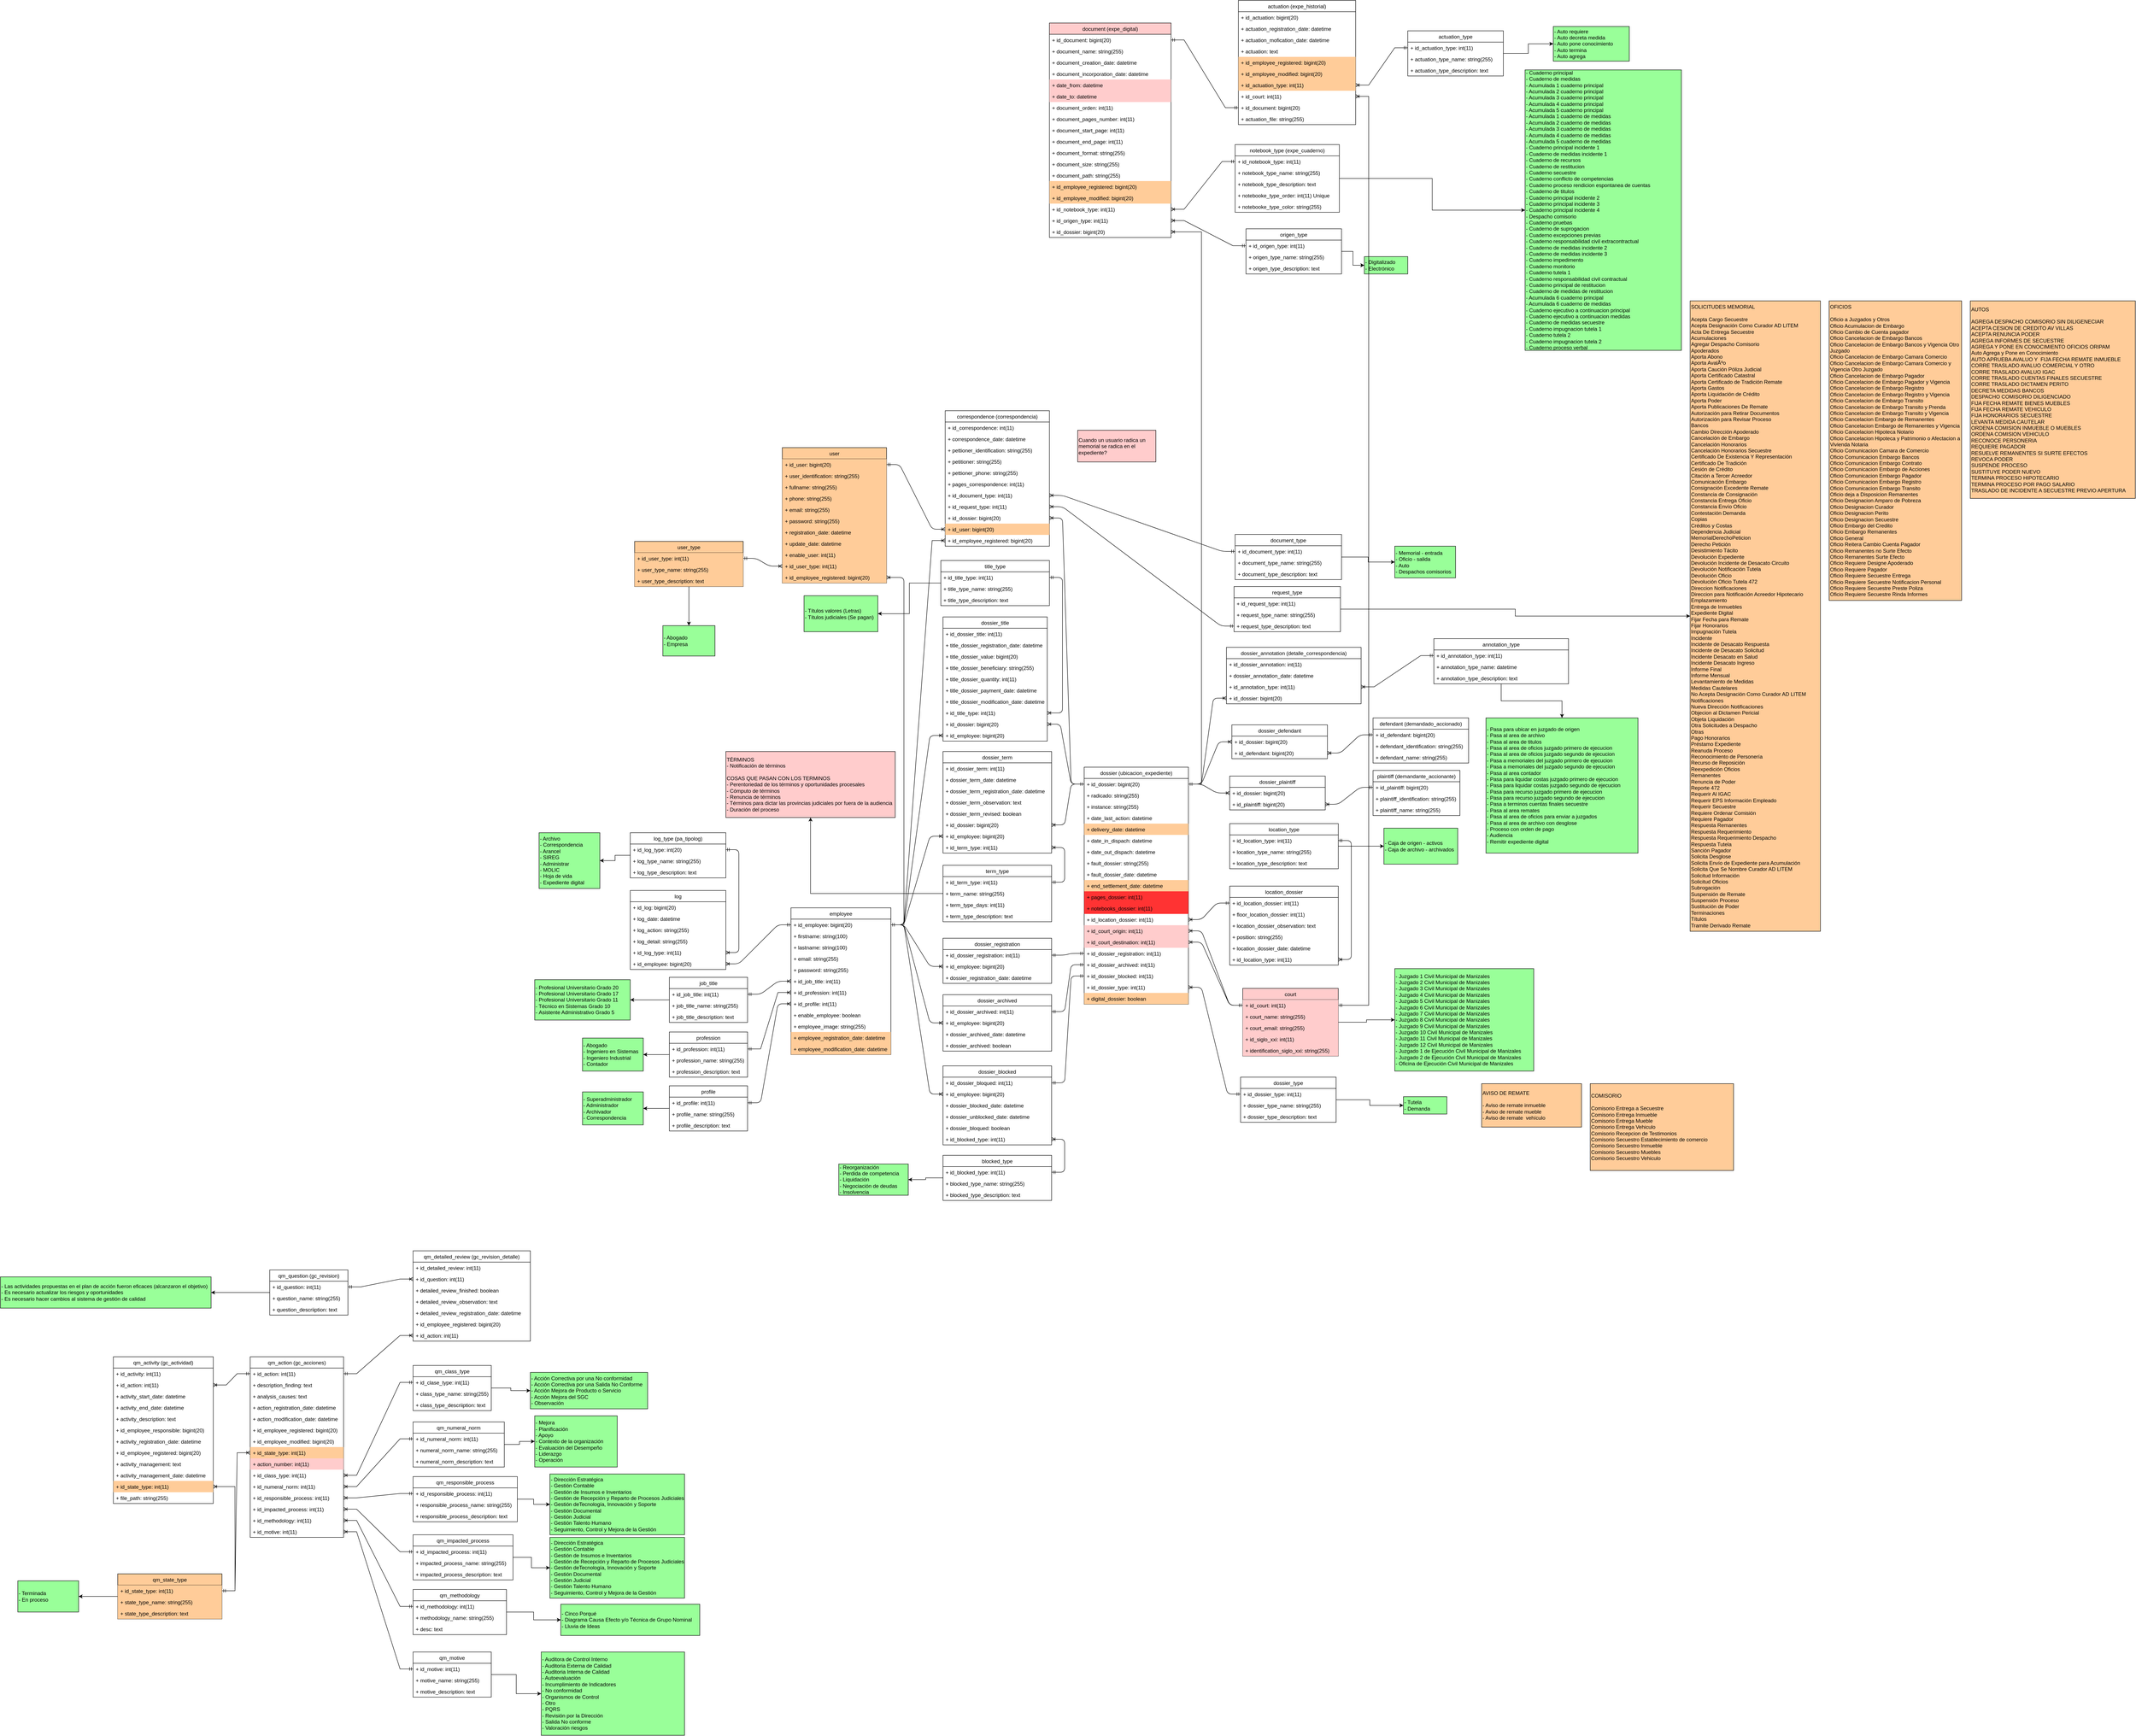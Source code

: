 <mxfile version="15.7.3" type="github">
  <diagram id="R2lEEEUBdFMjLlhIrx00" name="Page-1">
    <mxGraphModel dx="3652" dy="2782" grid="1" gridSize="10" guides="1" tooltips="1" connect="1" arrows="1" fold="1" page="1" pageScale="1" pageWidth="850" pageHeight="1100" math="0" shadow="0" extFonts="Permanent Marker^https://fonts.googleapis.com/css?family=Permanent+Marker">
      <root>
        <mxCell id="0" />
        <mxCell id="1" parent="0" />
        <mxCell id="99nmjj4Q9bfn7_SC2MuP-7" value="employee" style="swimlane;fontStyle=0;childLayout=stackLayout;horizontal=1;startSize=26;fillColor=none;horizontalStack=0;resizeParent=1;resizeParentMax=0;resizeLast=0;collapsible=1;marginBottom=0;" parent="1" vertex="1">
          <mxGeometry x="-490" y="870" width="230" height="338" as="geometry" />
        </mxCell>
        <mxCell id="99nmjj4Q9bfn7_SC2MuP-8" value="+ id_employee: bigint(20)" style="text;strokeColor=none;fillColor=none;align=left;verticalAlign=top;spacingLeft=4;spacingRight=4;overflow=hidden;rotatable=0;points=[[0,0.5],[1,0.5]];portConstraint=eastwest;" parent="99nmjj4Q9bfn7_SC2MuP-7" vertex="1">
          <mxGeometry y="26" width="230" height="26" as="geometry" />
        </mxCell>
        <mxCell id="99nmjj4Q9bfn7_SC2MuP-9" value="+ firstname: string(100)" style="text;strokeColor=none;fillColor=none;align=left;verticalAlign=top;spacingLeft=4;spacingRight=4;overflow=hidden;rotatable=0;points=[[0,0.5],[1,0.5]];portConstraint=eastwest;" parent="99nmjj4Q9bfn7_SC2MuP-7" vertex="1">
          <mxGeometry y="52" width="230" height="26" as="geometry" />
        </mxCell>
        <mxCell id="99nmjj4Q9bfn7_SC2MuP-10" value="+ lastname: string(100)" style="text;strokeColor=none;fillColor=none;align=left;verticalAlign=top;spacingLeft=4;spacingRight=4;overflow=hidden;rotatable=0;points=[[0,0.5],[1,0.5]];portConstraint=eastwest;" parent="99nmjj4Q9bfn7_SC2MuP-7" vertex="1">
          <mxGeometry y="78" width="230" height="26" as="geometry" />
        </mxCell>
        <mxCell id="99nmjj4Q9bfn7_SC2MuP-12" value="+ email: string(255)" style="text;strokeColor=none;fillColor=none;align=left;verticalAlign=top;spacingLeft=4;spacingRight=4;overflow=hidden;rotatable=0;points=[[0,0.5],[1,0.5]];portConstraint=eastwest;" parent="99nmjj4Q9bfn7_SC2MuP-7" vertex="1">
          <mxGeometry y="104" width="230" height="26" as="geometry" />
        </mxCell>
        <mxCell id="99nmjj4Q9bfn7_SC2MuP-11" value="+ password: string(255)" style="text;strokeColor=none;fillColor=none;align=left;verticalAlign=top;spacingLeft=4;spacingRight=4;overflow=hidden;rotatable=0;points=[[0,0.5],[1,0.5]];portConstraint=eastwest;fontColor=default;" parent="99nmjj4Q9bfn7_SC2MuP-7" vertex="1">
          <mxGeometry y="130" width="230" height="26" as="geometry" />
        </mxCell>
        <mxCell id="99nmjj4Q9bfn7_SC2MuP-13" value="+ id_job_title: int(11)" style="text;strokeColor=none;fillColor=none;align=left;verticalAlign=top;spacingLeft=4;spacingRight=4;overflow=hidden;rotatable=0;points=[[0,0.5],[1,0.5]];portConstraint=eastwest;" parent="99nmjj4Q9bfn7_SC2MuP-7" vertex="1">
          <mxGeometry y="156" width="230" height="26" as="geometry" />
        </mxCell>
        <mxCell id="TnUPyRHLWNfPNA_BWNht-5" value="+ id_profession: int(11)" style="text;strokeColor=none;fillColor=none;align=left;verticalAlign=top;spacingLeft=4;spacingRight=4;overflow=hidden;rotatable=0;points=[[0,0.5],[1,0.5]];portConstraint=eastwest;" parent="99nmjj4Q9bfn7_SC2MuP-7" vertex="1">
          <mxGeometry y="182" width="230" height="26" as="geometry" />
        </mxCell>
        <mxCell id="99nmjj4Q9bfn7_SC2MuP-16" value="+ id_profile: int(11)" style="text;strokeColor=none;fillColor=none;align=left;verticalAlign=top;spacingLeft=4;spacingRight=4;overflow=hidden;rotatable=0;points=[[0,0.5],[1,0.5]];portConstraint=eastwest;" parent="99nmjj4Q9bfn7_SC2MuP-7" vertex="1">
          <mxGeometry y="208" width="230" height="26" as="geometry" />
        </mxCell>
        <mxCell id="99nmjj4Q9bfn7_SC2MuP-14" value="+ enable_employee: boolean" style="text;strokeColor=none;fillColor=none;align=left;verticalAlign=top;spacingLeft=4;spacingRight=4;overflow=hidden;rotatable=0;points=[[0,0.5],[1,0.5]];portConstraint=eastwest;" parent="99nmjj4Q9bfn7_SC2MuP-7" vertex="1">
          <mxGeometry y="234" width="230" height="26" as="geometry" />
        </mxCell>
        <mxCell id="99nmjj4Q9bfn7_SC2MuP-15" value="+ employee_image: string(255)" style="text;strokeColor=none;fillColor=none;align=left;verticalAlign=top;spacingLeft=4;spacingRight=4;overflow=hidden;rotatable=0;points=[[0,0.5],[1,0.5]];portConstraint=eastwest;" parent="99nmjj4Q9bfn7_SC2MuP-7" vertex="1">
          <mxGeometry y="260" width="230" height="26" as="geometry" />
        </mxCell>
        <mxCell id="WMeFY94fwu9JhdbWC9ym-3" value="+ employee_registration_date: datetime" style="text;strokeColor=none;fillColor=#FFCC99;align=left;verticalAlign=top;spacingLeft=4;spacingRight=4;overflow=hidden;rotatable=0;points=[[0,0.5],[1,0.5]];portConstraint=eastwest;" parent="99nmjj4Q9bfn7_SC2MuP-7" vertex="1">
          <mxGeometry y="286" width="230" height="26" as="geometry" />
        </mxCell>
        <mxCell id="WMeFY94fwu9JhdbWC9ym-4" value="+ employee_modification_date: datetime" style="text;strokeColor=none;fillColor=#FFCC99;align=left;verticalAlign=top;spacingLeft=4;spacingRight=4;overflow=hidden;rotatable=0;points=[[0,0.5],[1,0.5]];portConstraint=eastwest;" parent="99nmjj4Q9bfn7_SC2MuP-7" vertex="1">
          <mxGeometry y="312" width="230" height="26" as="geometry" />
        </mxCell>
        <mxCell id="99nmjj4Q9bfn7_SC2MuP-24" value="job_title" style="swimlane;fontStyle=0;childLayout=stackLayout;horizontal=1;startSize=26;fillColor=none;horizontalStack=0;resizeParent=1;resizeParentMax=0;resizeLast=0;collapsible=1;marginBottom=0;" parent="1" vertex="1">
          <mxGeometry x="-770" y="1030" width="180" height="104" as="geometry" />
        </mxCell>
        <mxCell id="99nmjj4Q9bfn7_SC2MuP-25" value="+ id_job_title: int(11)" style="text;strokeColor=none;fillColor=none;align=left;verticalAlign=top;spacingLeft=4;spacingRight=4;overflow=hidden;rotatable=0;points=[[0,0.5],[1,0.5]];portConstraint=eastwest;" parent="99nmjj4Q9bfn7_SC2MuP-24" vertex="1">
          <mxGeometry y="26" width="180" height="26" as="geometry" />
        </mxCell>
        <mxCell id="99nmjj4Q9bfn7_SC2MuP-26" value="+ job_title_name: string(255)" style="text;strokeColor=none;fillColor=none;align=left;verticalAlign=top;spacingLeft=4;spacingRight=4;overflow=hidden;rotatable=0;points=[[0,0.5],[1,0.5]];portConstraint=eastwest;" parent="99nmjj4Q9bfn7_SC2MuP-24" vertex="1">
          <mxGeometry y="52" width="180" height="26" as="geometry" />
        </mxCell>
        <mxCell id="99nmjj4Q9bfn7_SC2MuP-27" value="+ job_title_description: text" style="text;strokeColor=none;fillColor=none;align=left;verticalAlign=top;spacingLeft=4;spacingRight=4;overflow=hidden;rotatable=0;points=[[0,0.5],[1,0.5]];portConstraint=eastwest;" parent="99nmjj4Q9bfn7_SC2MuP-24" vertex="1">
          <mxGeometry y="78" width="180" height="26" as="geometry" />
        </mxCell>
        <mxCell id="99nmjj4Q9bfn7_SC2MuP-28" value="" style="edgeStyle=entityRelationEdgeStyle;fontSize=12;html=1;endArrow=ERoneToMany;startArrow=ERmandOne;" parent="1" source="99nmjj4Q9bfn7_SC2MuP-25" target="99nmjj4Q9bfn7_SC2MuP-13" edge="1">
          <mxGeometry width="100" height="100" relative="1" as="geometry">
            <mxPoint x="285" y="522" as="sourcePoint" />
            <mxPoint x="295" y="400" as="targetPoint" />
          </mxGeometry>
        </mxCell>
        <mxCell id="99nmjj4Q9bfn7_SC2MuP-29" value="profile" style="swimlane;fontStyle=0;childLayout=stackLayout;horizontal=1;startSize=26;fillColor=none;horizontalStack=0;resizeParent=1;resizeParentMax=0;resizeLast=0;collapsible=1;marginBottom=0;" parent="1" vertex="1">
          <mxGeometry x="-770" y="1280" width="180" height="104" as="geometry" />
        </mxCell>
        <mxCell id="99nmjj4Q9bfn7_SC2MuP-30" value="+ id_profile: int(11)" style="text;strokeColor=none;fillColor=none;align=left;verticalAlign=top;spacingLeft=4;spacingRight=4;overflow=hidden;rotatable=0;points=[[0,0.5],[1,0.5]];portConstraint=eastwest;" parent="99nmjj4Q9bfn7_SC2MuP-29" vertex="1">
          <mxGeometry y="26" width="180" height="26" as="geometry" />
        </mxCell>
        <mxCell id="99nmjj4Q9bfn7_SC2MuP-31" value="+ profile_name: string(255)" style="text;strokeColor=none;fillColor=none;align=left;verticalAlign=top;spacingLeft=4;spacingRight=4;overflow=hidden;rotatable=0;points=[[0,0.5],[1,0.5]];portConstraint=eastwest;" parent="99nmjj4Q9bfn7_SC2MuP-29" vertex="1">
          <mxGeometry y="52" width="180" height="26" as="geometry" />
        </mxCell>
        <mxCell id="99nmjj4Q9bfn7_SC2MuP-32" value="+ profile_description: text" style="text;strokeColor=none;fillColor=none;align=left;verticalAlign=top;spacingLeft=4;spacingRight=4;overflow=hidden;rotatable=0;points=[[0,0.5],[1,0.5]];portConstraint=eastwest;" parent="99nmjj4Q9bfn7_SC2MuP-29" vertex="1">
          <mxGeometry y="78" width="180" height="26" as="geometry" />
        </mxCell>
        <mxCell id="99nmjj4Q9bfn7_SC2MuP-33" value="" style="edgeStyle=entityRelationEdgeStyle;fontSize=12;html=1;endArrow=ERoneToMany;startArrow=ERmandOne;" parent="1" source="99nmjj4Q9bfn7_SC2MuP-30" target="99nmjj4Q9bfn7_SC2MuP-16" edge="1">
          <mxGeometry width="100" height="100" relative="1" as="geometry">
            <mxPoint x="535" y="532" as="sourcePoint" />
            <mxPoint x="560" y="289" as="targetPoint" />
          </mxGeometry>
        </mxCell>
        <mxCell id="99nmjj4Q9bfn7_SC2MuP-34" value="defendant (demandado_accionado)" style="swimlane;fontStyle=0;childLayout=stackLayout;horizontal=1;startSize=26;fillColor=none;horizontalStack=0;resizeParent=1;resizeParentMax=0;resizeLast=0;collapsible=1;marginBottom=0;" parent="1" vertex="1">
          <mxGeometry x="850" y="432.5" width="220" height="104" as="geometry" />
        </mxCell>
        <mxCell id="99nmjj4Q9bfn7_SC2MuP-35" value="+ id_defendant: bigint(20)" style="text;strokeColor=none;fillColor=none;align=left;verticalAlign=top;spacingLeft=4;spacingRight=4;overflow=hidden;rotatable=0;points=[[0,0.5],[1,0.5]];portConstraint=eastwest;" parent="99nmjj4Q9bfn7_SC2MuP-34" vertex="1">
          <mxGeometry y="26" width="220" height="26" as="geometry" />
        </mxCell>
        <mxCell id="99nmjj4Q9bfn7_SC2MuP-36" value="+ defendant_identification: string(255)" style="text;strokeColor=none;fillColor=none;align=left;verticalAlign=top;spacingLeft=4;spacingRight=4;overflow=hidden;rotatable=0;points=[[0,0.5],[1,0.5]];portConstraint=eastwest;" parent="99nmjj4Q9bfn7_SC2MuP-34" vertex="1">
          <mxGeometry y="52" width="220" height="26" as="geometry" />
        </mxCell>
        <mxCell id="kAV78_8R-8U5BCedtc6I-1" value="+ defendant_name: string(255)" style="text;strokeColor=none;fillColor=none;align=left;verticalAlign=top;spacingLeft=4;spacingRight=4;overflow=hidden;rotatable=0;points=[[0,0.5],[1,0.5]];portConstraint=eastwest;" parent="99nmjj4Q9bfn7_SC2MuP-34" vertex="1">
          <mxGeometry y="78" width="220" height="26" as="geometry" />
        </mxCell>
        <mxCell id="99nmjj4Q9bfn7_SC2MuP-38" value="plaintiff (demandante_accionante)" style="swimlane;fontStyle=0;childLayout=stackLayout;horizontal=1;startSize=26;fillColor=none;horizontalStack=0;resizeParent=1;resizeParentMax=0;resizeLast=0;collapsible=1;marginBottom=0;" parent="1" vertex="1">
          <mxGeometry x="850" y="553.5" width="200" height="104" as="geometry" />
        </mxCell>
        <mxCell id="99nmjj4Q9bfn7_SC2MuP-39" value="+ id_plaintiff: bigint(20)" style="text;strokeColor=none;fillColor=none;align=left;verticalAlign=top;spacingLeft=4;spacingRight=4;overflow=hidden;rotatable=0;points=[[0,0.5],[1,0.5]];portConstraint=eastwest;" parent="99nmjj4Q9bfn7_SC2MuP-38" vertex="1">
          <mxGeometry y="26" width="200" height="26" as="geometry" />
        </mxCell>
        <mxCell id="99nmjj4Q9bfn7_SC2MuP-40" value="+ plaintiff_identification: string(255)" style="text;strokeColor=none;fillColor=none;align=left;verticalAlign=top;spacingLeft=4;spacingRight=4;overflow=hidden;rotatable=0;points=[[0,0.5],[1,0.5]];portConstraint=eastwest;" parent="99nmjj4Q9bfn7_SC2MuP-38" vertex="1">
          <mxGeometry y="52" width="200" height="26" as="geometry" />
        </mxCell>
        <mxCell id="kAV78_8R-8U5BCedtc6I-2" value="+ plaintiff_name: string(255)" style="text;strokeColor=none;fillColor=none;align=left;verticalAlign=top;spacingLeft=4;spacingRight=4;overflow=hidden;rotatable=0;points=[[0,0.5],[1,0.5]];portConstraint=eastwest;" parent="99nmjj4Q9bfn7_SC2MuP-38" vertex="1">
          <mxGeometry y="78" width="200" height="26" as="geometry" />
        </mxCell>
        <mxCell id="99nmjj4Q9bfn7_SC2MuP-47" value="dossier (ubicacion_expediente)" style="swimlane;fontStyle=0;childLayout=stackLayout;horizontal=1;startSize=26;fillColor=none;horizontalStack=0;resizeParent=1;resizeParentMax=0;resizeLast=0;collapsible=1;marginBottom=0;" parent="1" vertex="1">
          <mxGeometry x="185" y="546" width="240" height="546" as="geometry" />
        </mxCell>
        <mxCell id="99nmjj4Q9bfn7_SC2MuP-48" value="+ id_dossier: bigint(20)" style="text;strokeColor=none;fillColor=none;align=left;verticalAlign=top;spacingLeft=4;spacingRight=4;overflow=hidden;rotatable=0;points=[[0,0.5],[1,0.5]];portConstraint=eastwest;" parent="99nmjj4Q9bfn7_SC2MuP-47" vertex="1">
          <mxGeometry y="26" width="240" height="26" as="geometry" />
        </mxCell>
        <mxCell id="99nmjj4Q9bfn7_SC2MuP-57" value="+ radicado: string(255)" style="text;strokeColor=none;fillColor=none;align=left;verticalAlign=top;spacingLeft=4;spacingRight=4;overflow=hidden;rotatable=0;points=[[0,0.5],[1,0.5]];portConstraint=eastwest;" parent="99nmjj4Q9bfn7_SC2MuP-47" vertex="1">
          <mxGeometry y="52" width="240" height="26" as="geometry" />
        </mxCell>
        <mxCell id="kAV78_8R-8U5BCedtc6I-35" value="+ instance: string(255)" style="text;strokeColor=none;fillColor=none;align=left;verticalAlign=top;spacingLeft=4;spacingRight=4;overflow=hidden;rotatable=0;points=[[0,0.5],[1,0.5]];portConstraint=eastwest;" parent="99nmjj4Q9bfn7_SC2MuP-47" vertex="1">
          <mxGeometry y="78" width="240" height="26" as="geometry" />
        </mxCell>
        <mxCell id="99nmjj4Q9bfn7_SC2MuP-49" value="+ date_last_action: datetime" style="text;strokeColor=none;fillColor=none;align=left;verticalAlign=top;spacingLeft=4;spacingRight=4;overflow=hidden;rotatable=0;points=[[0,0.5],[1,0.5]];portConstraint=eastwest;" parent="99nmjj4Q9bfn7_SC2MuP-47" vertex="1">
          <mxGeometry y="104" width="240" height="26" as="geometry" />
        </mxCell>
        <mxCell id="99nmjj4Q9bfn7_SC2MuP-55" value="+ delivery_date: datetime" style="text;strokeColor=none;fillColor=#FFCC99;align=left;verticalAlign=top;spacingLeft=4;spacingRight=4;overflow=hidden;rotatable=0;points=[[0,0.5],[1,0.5]];portConstraint=eastwest;" parent="99nmjj4Q9bfn7_SC2MuP-47" vertex="1">
          <mxGeometry y="130" width="240" height="26" as="geometry" />
        </mxCell>
        <mxCell id="99nmjj4Q9bfn7_SC2MuP-50" value="+ date_in_dispach: datetime" style="text;strokeColor=none;fillColor=none;align=left;verticalAlign=top;spacingLeft=4;spacingRight=4;overflow=hidden;rotatable=0;points=[[0,0.5],[1,0.5]];portConstraint=eastwest;" parent="99nmjj4Q9bfn7_SC2MuP-47" vertex="1">
          <mxGeometry y="156" width="240" height="26" as="geometry" />
        </mxCell>
        <mxCell id="99nmjj4Q9bfn7_SC2MuP-56" value="+ date_out_dispach: datetime" style="text;strokeColor=none;fillColor=none;align=left;verticalAlign=top;spacingLeft=4;spacingRight=4;overflow=hidden;rotatable=0;points=[[0,0.5],[1,0.5]];portConstraint=eastwest;" parent="99nmjj4Q9bfn7_SC2MuP-47" vertex="1">
          <mxGeometry y="182" width="240" height="26" as="geometry" />
        </mxCell>
        <mxCell id="kAV78_8R-8U5BCedtc6I-120" value="+ fault_dossier: string(255)" style="text;strokeColor=none;fillColor=none;align=left;verticalAlign=top;spacingLeft=4;spacingRight=4;overflow=hidden;rotatable=0;points=[[0,0.5],[1,0.5]];portConstraint=eastwest;" parent="99nmjj4Q9bfn7_SC2MuP-47" vertex="1">
          <mxGeometry y="208" width="240" height="26" as="geometry" />
        </mxCell>
        <mxCell id="99nmjj4Q9bfn7_SC2MuP-69" value="+ fault_dossier_date: datetime" style="text;strokeColor=none;fillColor=none;align=left;verticalAlign=top;spacingLeft=4;spacingRight=4;overflow=hidden;rotatable=0;points=[[0,0.5],[1,0.5]];portConstraint=eastwest;" parent="99nmjj4Q9bfn7_SC2MuP-47" vertex="1">
          <mxGeometry y="234" width="240" height="26" as="geometry" />
        </mxCell>
        <mxCell id="99nmjj4Q9bfn7_SC2MuP-70" value="+ end_settlement_date: datetime" style="text;strokeColor=none;fillColor=#FFCC99;align=left;verticalAlign=top;spacingLeft=4;spacingRight=4;overflow=hidden;rotatable=0;points=[[0,0.5],[1,0.5]];portConstraint=eastwest;" parent="99nmjj4Q9bfn7_SC2MuP-47" vertex="1">
          <mxGeometry y="260" width="240" height="26" as="geometry" />
        </mxCell>
        <mxCell id="kAV78_8R-8U5BCedtc6I-114" value="+ pages_dossier: int(11)" style="text;strokeColor=none;fillColor=#FF3333;align=left;verticalAlign=top;spacingLeft=4;spacingRight=4;overflow=hidden;rotatable=0;points=[[0,0.5],[1,0.5]];portConstraint=eastwest;" parent="99nmjj4Q9bfn7_SC2MuP-47" vertex="1">
          <mxGeometry y="286" width="240" height="26" as="geometry" />
        </mxCell>
        <mxCell id="kAV78_8R-8U5BCedtc6I-115" value="+ notebooks_dossier: int(11)" style="text;strokeColor=none;fillColor=#FF3333;align=left;verticalAlign=top;spacingLeft=4;spacingRight=4;overflow=hidden;rotatable=0;points=[[0,0.5],[1,0.5]];portConstraint=eastwest;" parent="99nmjj4Q9bfn7_SC2MuP-47" vertex="1">
          <mxGeometry y="312" width="240" height="26" as="geometry" />
        </mxCell>
        <mxCell id="kAV78_8R-8U5BCedtc6I-31" value="+ id_location_dossier: int(11)" style="text;strokeColor=none;fillColor=none;align=left;verticalAlign=top;spacingLeft=4;spacingRight=4;overflow=hidden;rotatable=0;points=[[0,0.5],[1,0.5]];portConstraint=eastwest;" parent="99nmjj4Q9bfn7_SC2MuP-47" vertex="1">
          <mxGeometry y="338" width="240" height="26" as="geometry" />
        </mxCell>
        <mxCell id="99nmjj4Q9bfn7_SC2MuP-53" value="+ id_court_origin: int(11)" style="text;strokeColor=none;fillColor=#FFCCCC;align=left;verticalAlign=top;spacingLeft=4;spacingRight=4;overflow=hidden;rotatable=0;points=[[0,0.5],[1,0.5]];portConstraint=eastwest;" parent="99nmjj4Q9bfn7_SC2MuP-47" vertex="1">
          <mxGeometry y="364" width="240" height="26" as="geometry" />
        </mxCell>
        <mxCell id="99nmjj4Q9bfn7_SC2MuP-54" value="+ id_court_destination: int(11)" style="text;strokeColor=none;fillColor=#FFCCCC;align=left;verticalAlign=top;spacingLeft=4;spacingRight=4;overflow=hidden;rotatable=0;points=[[0,0.5],[1,0.5]];portConstraint=eastwest;" parent="99nmjj4Q9bfn7_SC2MuP-47" vertex="1">
          <mxGeometry y="390" width="240" height="26" as="geometry" />
        </mxCell>
        <mxCell id="kAV78_8R-8U5BCedtc6I-63" value="+ id_dossier_registration: int(11)" style="text;strokeColor=none;fillColor=none;align=left;verticalAlign=top;spacingLeft=4;spacingRight=4;overflow=hidden;rotatable=0;points=[[0,0.5],[1,0.5]];portConstraint=eastwest;" parent="99nmjj4Q9bfn7_SC2MuP-47" vertex="1">
          <mxGeometry y="416" width="240" height="26" as="geometry" />
        </mxCell>
        <mxCell id="kAV78_8R-8U5BCedtc6I-91" value="+ id_dossier_archived: int(11)" style="text;strokeColor=none;fillColor=none;align=left;verticalAlign=top;spacingLeft=4;spacingRight=4;overflow=hidden;rotatable=0;points=[[0,0.5],[1,0.5]];portConstraint=eastwest;" parent="99nmjj4Q9bfn7_SC2MuP-47" vertex="1">
          <mxGeometry y="442" width="240" height="26" as="geometry" />
        </mxCell>
        <mxCell id="kAV78_8R-8U5BCedtc6I-76" value="+ id_dossier_blocked: int(11)" style="text;strokeColor=none;fillColor=none;align=left;verticalAlign=top;spacingLeft=4;spacingRight=4;overflow=hidden;rotatable=0;points=[[0,0.5],[1,0.5]];portConstraint=eastwest;" parent="99nmjj4Q9bfn7_SC2MuP-47" vertex="1">
          <mxGeometry y="468" width="240" height="26" as="geometry" />
        </mxCell>
        <mxCell id="99nmjj4Q9bfn7_SC2MuP-91" value="+ id_dossier_type: int(11)" style="text;strokeColor=none;fillColor=none;align=left;verticalAlign=top;spacingLeft=4;spacingRight=4;overflow=hidden;rotatable=0;points=[[0,0.5],[1,0.5]];portConstraint=eastwest;" parent="99nmjj4Q9bfn7_SC2MuP-47" vertex="1">
          <mxGeometry y="494" width="240" height="26" as="geometry" />
        </mxCell>
        <mxCell id="99nmjj4Q9bfn7_SC2MuP-61" value="+ digital_dossier: boolean" style="text;strokeColor=none;fillColor=#FFCC99;align=left;verticalAlign=top;spacingLeft=4;spacingRight=4;overflow=hidden;rotatable=0;points=[[0,0.5],[1,0.5]];portConstraint=eastwest;" parent="99nmjj4Q9bfn7_SC2MuP-47" vertex="1">
          <mxGeometry y="520" width="240" height="26" as="geometry" />
        </mxCell>
        <mxCell id="99nmjj4Q9bfn7_SC2MuP-72" value="" style="edgeStyle=entityRelationEdgeStyle;fontSize=12;html=1;endArrow=ERoneToMany;startArrow=ERmandOne;" parent="1" source="mON6WonRohZX_aaUOoLF-20" target="99nmjj4Q9bfn7_SC2MuP-53" edge="1">
          <mxGeometry width="100" height="100" relative="1" as="geometry">
            <mxPoint x="590" y="740" as="sourcePoint" />
            <mxPoint x="690" y="640" as="targetPoint" />
          </mxGeometry>
        </mxCell>
        <mxCell id="99nmjj4Q9bfn7_SC2MuP-73" value="" style="edgeStyle=entityRelationEdgeStyle;fontSize=12;html=1;endArrow=ERoneToMany;startArrow=ERmandOne;" parent="1" source="mON6WonRohZX_aaUOoLF-20" target="99nmjj4Q9bfn7_SC2MuP-54" edge="1">
          <mxGeometry width="100" height="100" relative="1" as="geometry">
            <mxPoint x="620" y="129" as="sourcePoint" />
            <mxPoint x="610" y="700" as="targetPoint" />
          </mxGeometry>
        </mxCell>
        <mxCell id="99nmjj4Q9bfn7_SC2MuP-76" value="" style="edgeStyle=entityRelationEdgeStyle;fontSize=12;html=1;endArrow=ERoneToMany;startArrow=ERmandOne;" parent="1" source="99nmjj4Q9bfn7_SC2MuP-8" target="99nmjj4Q9bfn7_SC2MuP-65" edge="1">
          <mxGeometry width="100" height="100" relative="1" as="geometry">
            <mxPoint x="280" y="975" as="sourcePoint" />
            <mxPoint x="280" y="1270" as="targetPoint" />
          </mxGeometry>
        </mxCell>
        <mxCell id="99nmjj4Q9bfn7_SC2MuP-77" value="dossier_type" style="swimlane;fontStyle=0;childLayout=stackLayout;horizontal=1;startSize=26;fillColor=none;horizontalStack=0;resizeParent=1;resizeParentMax=0;resizeLast=0;collapsible=1;marginBottom=0;" parent="1" vertex="1">
          <mxGeometry x="545" y="1260" width="220" height="104" as="geometry" />
        </mxCell>
        <mxCell id="99nmjj4Q9bfn7_SC2MuP-78" value="+ id_dossier_type: int(11)" style="text;strokeColor=none;fillColor=none;align=left;verticalAlign=top;spacingLeft=4;spacingRight=4;overflow=hidden;rotatable=0;points=[[0,0.5],[1,0.5]];portConstraint=eastwest;" parent="99nmjj4Q9bfn7_SC2MuP-77" vertex="1">
          <mxGeometry y="26" width="220" height="26" as="geometry" />
        </mxCell>
        <mxCell id="99nmjj4Q9bfn7_SC2MuP-79" value="+ dossier_type_name: string(255)" style="text;strokeColor=none;fillColor=none;align=left;verticalAlign=top;spacingLeft=4;spacingRight=4;overflow=hidden;rotatable=0;points=[[0,0.5],[1,0.5]];portConstraint=eastwest;" parent="99nmjj4Q9bfn7_SC2MuP-77" vertex="1">
          <mxGeometry y="52" width="220" height="26" as="geometry" />
        </mxCell>
        <mxCell id="WWjFzzvigEe-oElvQ5hi-5" value="+ dossier_type_description: text" style="text;strokeColor=none;fillColor=none;align=left;verticalAlign=top;spacingLeft=4;spacingRight=4;overflow=hidden;rotatable=0;points=[[0,0.5],[1,0.5]];portConstraint=eastwest;" parent="99nmjj4Q9bfn7_SC2MuP-77" vertex="1">
          <mxGeometry y="78" width="220" height="26" as="geometry" />
        </mxCell>
        <mxCell id="99nmjj4Q9bfn7_SC2MuP-80" value="log" style="swimlane;fontStyle=0;childLayout=stackLayout;horizontal=1;startSize=26;fillColor=none;horizontalStack=0;resizeParent=1;resizeParentMax=0;resizeLast=0;collapsible=1;marginBottom=0;" parent="1" vertex="1">
          <mxGeometry x="-860" y="830" width="220" height="182" as="geometry" />
        </mxCell>
        <mxCell id="99nmjj4Q9bfn7_SC2MuP-81" value="+ id_log: bigint(20)" style="text;strokeColor=none;fillColor=none;align=left;verticalAlign=top;spacingLeft=4;spacingRight=4;overflow=hidden;rotatable=0;points=[[0,0.5],[1,0.5]];portConstraint=eastwest;" parent="99nmjj4Q9bfn7_SC2MuP-80" vertex="1">
          <mxGeometry y="26" width="220" height="26" as="geometry" />
        </mxCell>
        <mxCell id="99nmjj4Q9bfn7_SC2MuP-82" value="+ log_date: datetime" style="text;strokeColor=none;fillColor=none;align=left;verticalAlign=top;spacingLeft=4;spacingRight=4;overflow=hidden;rotatable=0;points=[[0,0.5],[1,0.5]];portConstraint=eastwest;" parent="99nmjj4Q9bfn7_SC2MuP-80" vertex="1">
          <mxGeometry y="52" width="220" height="26" as="geometry" />
        </mxCell>
        <mxCell id="99nmjj4Q9bfn7_SC2MuP-83" value="+ log_action: string(255)" style="text;strokeColor=none;fillColor=none;align=left;verticalAlign=top;spacingLeft=4;spacingRight=4;overflow=hidden;rotatable=0;points=[[0,0.5],[1,0.5]];portConstraint=eastwest;" parent="99nmjj4Q9bfn7_SC2MuP-80" vertex="1">
          <mxGeometry y="78" width="220" height="26" as="geometry" />
        </mxCell>
        <mxCell id="99nmjj4Q9bfn7_SC2MuP-84" value="+ log_detail: string(255)" style="text;strokeColor=none;fillColor=none;align=left;verticalAlign=top;spacingLeft=4;spacingRight=4;overflow=hidden;rotatable=0;points=[[0,0.5],[1,0.5]];portConstraint=eastwest;" parent="99nmjj4Q9bfn7_SC2MuP-80" vertex="1">
          <mxGeometry y="104" width="220" height="26" as="geometry" />
        </mxCell>
        <mxCell id="99nmjj4Q9bfn7_SC2MuP-86" value="+ id_log_type: int(11)" style="text;strokeColor=none;fillColor=none;align=left;verticalAlign=top;spacingLeft=4;spacingRight=4;overflow=hidden;rotatable=0;points=[[0,0.5],[1,0.5]];portConstraint=eastwest;" parent="99nmjj4Q9bfn7_SC2MuP-80" vertex="1">
          <mxGeometry y="130" width="220" height="26" as="geometry" />
        </mxCell>
        <mxCell id="99nmjj4Q9bfn7_SC2MuP-85" value="+ id_employee: bigint(20)" style="text;strokeColor=none;fillColor=none;align=left;verticalAlign=top;spacingLeft=4;spacingRight=4;overflow=hidden;rotatable=0;points=[[0,0.5],[1,0.5]];portConstraint=eastwest;" parent="99nmjj4Q9bfn7_SC2MuP-80" vertex="1">
          <mxGeometry y="156" width="220" height="26" as="geometry" />
        </mxCell>
        <mxCell id="99nmjj4Q9bfn7_SC2MuP-87" value="" style="edgeStyle=entityRelationEdgeStyle;fontSize=12;html=1;endArrow=ERoneToMany;startArrow=ERmandOne;" parent="1" source="99nmjj4Q9bfn7_SC2MuP-89" target="99nmjj4Q9bfn7_SC2MuP-86" edge="1">
          <mxGeometry width="100" height="100" relative="1" as="geometry">
            <mxPoint x="-320" y="770" as="sourcePoint" />
            <mxPoint x="-220" y="670" as="targetPoint" />
          </mxGeometry>
        </mxCell>
        <mxCell id="99nmjj4Q9bfn7_SC2MuP-88" value="log_type (pa_tipolog)" style="swimlane;fontStyle=0;childLayout=stackLayout;horizontal=1;startSize=26;fillColor=none;horizontalStack=0;resizeParent=1;resizeParentMax=0;resizeLast=0;collapsible=1;marginBottom=0;" parent="1" vertex="1">
          <mxGeometry x="-860" y="697" width="220" height="104" as="geometry" />
        </mxCell>
        <mxCell id="99nmjj4Q9bfn7_SC2MuP-89" value="+ id_log_type: int(20)" style="text;strokeColor=none;fillColor=none;align=left;verticalAlign=top;spacingLeft=4;spacingRight=4;overflow=hidden;rotatable=0;points=[[0,0.5],[1,0.5]];portConstraint=eastwest;" parent="99nmjj4Q9bfn7_SC2MuP-88" vertex="1">
          <mxGeometry y="26" width="220" height="26" as="geometry" />
        </mxCell>
        <mxCell id="99nmjj4Q9bfn7_SC2MuP-90" value="+ log_type_name: string(255)" style="text;strokeColor=none;fillColor=none;align=left;verticalAlign=top;spacingLeft=4;spacingRight=4;overflow=hidden;rotatable=0;points=[[0,0.5],[1,0.5]];portConstraint=eastwest;" parent="99nmjj4Q9bfn7_SC2MuP-88" vertex="1">
          <mxGeometry y="52" width="220" height="26" as="geometry" />
        </mxCell>
        <mxCell id="WWjFzzvigEe-oElvQ5hi-3" value="+ log_type_description: text" style="text;strokeColor=none;fillColor=none;align=left;verticalAlign=top;spacingLeft=4;spacingRight=4;overflow=hidden;rotatable=0;points=[[0,0.5],[1,0.5]];portConstraint=eastwest;" parent="99nmjj4Q9bfn7_SC2MuP-88" vertex="1">
          <mxGeometry y="78" width="220" height="26" as="geometry" />
        </mxCell>
        <mxCell id="99nmjj4Q9bfn7_SC2MuP-92" value="" style="edgeStyle=entityRelationEdgeStyle;fontSize=12;html=1;endArrow=ERoneToMany;startArrow=ERmandOne;" parent="1" source="99nmjj4Q9bfn7_SC2MuP-78" target="99nmjj4Q9bfn7_SC2MuP-91" edge="1">
          <mxGeometry width="100" height="100" relative="1" as="geometry">
            <mxPoint x="440" y="1130" as="sourcePoint" />
            <mxPoint x="80" y="1010" as="targetPoint" />
          </mxGeometry>
        </mxCell>
        <mxCell id="kAV78_8R-8U5BCedtc6I-7" value="dossier_annotation (detalle_correspondencia)" style="swimlane;fontStyle=0;childLayout=stackLayout;horizontal=1;startSize=26;fillColor=none;horizontalStack=0;resizeParent=1;resizeParentMax=0;resizeLast=0;collapsible=1;marginBottom=0;" parent="1" vertex="1">
          <mxGeometry x="512.5" y="270" width="310" height="130" as="geometry" />
        </mxCell>
        <mxCell id="kAV78_8R-8U5BCedtc6I-8" value="+ id_dossier_annotation: int(11)" style="text;strokeColor=none;fillColor=none;align=left;verticalAlign=top;spacingLeft=4;spacingRight=4;overflow=hidden;rotatable=0;points=[[0,0.5],[1,0.5]];portConstraint=eastwest;" parent="kAV78_8R-8U5BCedtc6I-7" vertex="1">
          <mxGeometry y="26" width="310" height="26" as="geometry" />
        </mxCell>
        <mxCell id="kAV78_8R-8U5BCedtc6I-10" value="+ dossier_annotation_date: datetime" style="text;strokeColor=none;fillColor=none;align=left;verticalAlign=top;spacingLeft=4;spacingRight=4;overflow=hidden;rotatable=0;points=[[0,0.5],[1,0.5]];portConstraint=eastwest;" parent="kAV78_8R-8U5BCedtc6I-7" vertex="1">
          <mxGeometry y="52" width="310" height="26" as="geometry" />
        </mxCell>
        <mxCell id="kAV78_8R-8U5BCedtc6I-11" value="+ id_annotation_type: int(11)" style="text;strokeColor=none;fillColor=none;align=left;verticalAlign=top;spacingLeft=4;spacingRight=4;overflow=hidden;rotatable=0;points=[[0,0.5],[1,0.5]];portConstraint=eastwest;" parent="kAV78_8R-8U5BCedtc6I-7" vertex="1">
          <mxGeometry y="78" width="310" height="26" as="geometry" />
        </mxCell>
        <mxCell id="kAV78_8R-8U5BCedtc6I-9" value="+ id_dossier: bigint(20)" style="text;strokeColor=none;fillColor=none;align=left;verticalAlign=top;spacingLeft=4;spacingRight=4;overflow=hidden;rotatable=0;points=[[0,0.5],[1,0.5]];portConstraint=eastwest;" parent="kAV78_8R-8U5BCedtc6I-7" vertex="1">
          <mxGeometry y="104" width="310" height="26" as="geometry" />
        </mxCell>
        <mxCell id="kAV78_8R-8U5BCedtc6I-13" value="" style="edgeStyle=entityRelationEdgeStyle;fontSize=12;html=1;endArrow=ERoneToMany;startArrow=ERmandOne;" parent="1" source="99nmjj4Q9bfn7_SC2MuP-48" target="kAV78_8R-8U5BCedtc6I-9" edge="1">
          <mxGeometry width="100" height="100" relative="1" as="geometry">
            <mxPoint x="340" y="350" as="sourcePoint" />
            <mxPoint x="490" y="460" as="targetPoint" />
          </mxGeometry>
        </mxCell>
        <mxCell id="kAV78_8R-8U5BCedtc6I-14" value="location_type" style="swimlane;fontStyle=0;childLayout=stackLayout;horizontal=1;startSize=26;fillColor=none;horizontalStack=0;resizeParent=1;resizeParentMax=0;resizeLast=0;collapsible=1;marginBottom=0;" parent="1" vertex="1">
          <mxGeometry x="520" y="676" width="250" height="104" as="geometry" />
        </mxCell>
        <mxCell id="kAV78_8R-8U5BCedtc6I-15" value="+ id_location_type: int(11)" style="text;strokeColor=none;fillColor=none;align=left;verticalAlign=top;spacingLeft=4;spacingRight=4;overflow=hidden;rotatable=0;points=[[0,0.5],[1,0.5]];portConstraint=eastwest;" parent="kAV78_8R-8U5BCedtc6I-14" vertex="1">
          <mxGeometry y="26" width="250" height="26" as="geometry" />
        </mxCell>
        <mxCell id="99nmjj4Q9bfn7_SC2MuP-52" value="+ location_type_name: string(255)" style="text;strokeColor=none;fillColor=none;align=left;verticalAlign=top;spacingLeft=4;spacingRight=4;overflow=hidden;rotatable=0;points=[[0,0.5],[1,0.5]];portConstraint=eastwest;" parent="kAV78_8R-8U5BCedtc6I-14" vertex="1">
          <mxGeometry y="52" width="250" height="26" as="geometry" />
        </mxCell>
        <mxCell id="99nmjj4Q9bfn7_SC2MuP-60" value="+ location_type_description: text" style="text;strokeColor=none;fillColor=none;align=left;verticalAlign=top;spacingLeft=4;spacingRight=4;overflow=hidden;rotatable=0;points=[[0,0.5],[1,0.5]];portConstraint=eastwest;" parent="kAV78_8R-8U5BCedtc6I-14" vertex="1">
          <mxGeometry y="78" width="250" height="26" as="geometry" />
        </mxCell>
        <mxCell id="kAV78_8R-8U5BCedtc6I-19" value="dossier_term" style="swimlane;fontStyle=0;childLayout=stackLayout;horizontal=1;startSize=26;fillColor=none;horizontalStack=0;resizeParent=1;resizeParentMax=0;resizeLast=0;collapsible=1;marginBottom=0;" parent="1" vertex="1">
          <mxGeometry x="-140" y="510" width="250" height="234" as="geometry">
            <mxRectangle x="-130" y="370" width="100" height="26" as="alternateBounds" />
          </mxGeometry>
        </mxCell>
        <mxCell id="kAV78_8R-8U5BCedtc6I-20" value="+ id_dossier_term: int(11)" style="text;strokeColor=none;fillColor=none;align=left;verticalAlign=top;spacingLeft=4;spacingRight=4;overflow=hidden;rotatable=0;points=[[0,0.5],[1,0.5]];portConstraint=eastwest;" parent="kAV78_8R-8U5BCedtc6I-19" vertex="1">
          <mxGeometry y="26" width="250" height="26" as="geometry" />
        </mxCell>
        <mxCell id="99nmjj4Q9bfn7_SC2MuP-64" value="+ dossier_term_date: datetime" style="text;strokeColor=none;fillColor=none;align=left;verticalAlign=top;spacingLeft=4;spacingRight=4;overflow=hidden;rotatable=0;points=[[0,0.5],[1,0.5]];portConstraint=eastwest;" parent="kAV78_8R-8U5BCedtc6I-19" vertex="1">
          <mxGeometry y="52" width="250" height="26" as="geometry" />
        </mxCell>
        <mxCell id="WWjFzzvigEe-oElvQ5hi-4" value="+ dossier_term_registration_date: datetime" style="text;strokeColor=none;fillColor=none;align=left;verticalAlign=top;spacingLeft=4;spacingRight=4;overflow=hidden;rotatable=0;points=[[0,0.5],[1,0.5]];portConstraint=eastwest;" parent="kAV78_8R-8U5BCedtc6I-19" vertex="1">
          <mxGeometry y="78" width="250" height="26" as="geometry" />
        </mxCell>
        <mxCell id="99nmjj4Q9bfn7_SC2MuP-67" value="+ dossier_term_observation: text" style="text;strokeColor=none;fillColor=none;align=left;verticalAlign=top;spacingLeft=4;spacingRight=4;overflow=hidden;rotatable=0;points=[[0,0.5],[1,0.5]];portConstraint=eastwest;" parent="kAV78_8R-8U5BCedtc6I-19" vertex="1">
          <mxGeometry y="104" width="250" height="26" as="geometry" />
        </mxCell>
        <mxCell id="99nmjj4Q9bfn7_SC2MuP-66" value="+ dossier_term_revised: boolean" style="text;strokeColor=none;fillColor=none;align=left;verticalAlign=top;spacingLeft=4;spacingRight=4;overflow=hidden;rotatable=0;points=[[0,0.5],[1,0.5]];portConstraint=eastwest;" parent="kAV78_8R-8U5BCedtc6I-19" vertex="1">
          <mxGeometry y="130" width="250" height="26" as="geometry" />
        </mxCell>
        <mxCell id="WWjFzzvigEe-oElvQ5hi-6" value="+ id_dossier: bigint(20)" style="text;strokeColor=none;fillColor=none;align=left;verticalAlign=top;spacingLeft=4;spacingRight=4;overflow=hidden;rotatable=0;points=[[0,0.5],[1,0.5]];portConstraint=eastwest;" parent="kAV78_8R-8U5BCedtc6I-19" vertex="1">
          <mxGeometry y="156" width="250" height="26" as="geometry" />
        </mxCell>
        <mxCell id="kAV78_8R-8U5BCedtc6I-175" value="+ id_employee: bigint(20)" style="text;strokeColor=none;fillColor=none;align=left;verticalAlign=top;spacingLeft=4;spacingRight=4;overflow=hidden;rotatable=0;points=[[0,0.5],[1,0.5]];portConstraint=eastwest;" parent="kAV78_8R-8U5BCedtc6I-19" vertex="1">
          <mxGeometry y="182" width="250" height="26" as="geometry" />
        </mxCell>
        <mxCell id="kAV78_8R-8U5BCedtc6I-41" value="+ id_term_type: int(11)" style="text;strokeColor=none;fillColor=none;align=left;verticalAlign=top;spacingLeft=4;spacingRight=4;overflow=hidden;rotatable=0;points=[[0,0.5],[1,0.5]];portConstraint=eastwest;" parent="kAV78_8R-8U5BCedtc6I-19" vertex="1">
          <mxGeometry y="208" width="250" height="26" as="geometry" />
        </mxCell>
        <mxCell id="kAV78_8R-8U5BCedtc6I-24" value="location_dossier" style="swimlane;fontStyle=0;childLayout=stackLayout;horizontal=1;startSize=26;fillColor=none;horizontalStack=0;resizeParent=1;resizeParentMax=0;resizeLast=0;collapsible=1;marginBottom=0;" parent="1" vertex="1">
          <mxGeometry x="520" y="820" width="250" height="182" as="geometry" />
        </mxCell>
        <mxCell id="kAV78_8R-8U5BCedtc6I-25" value="+ id_location_dossier: int(11)" style="text;strokeColor=none;fillColor=none;align=left;verticalAlign=top;spacingLeft=4;spacingRight=4;overflow=hidden;rotatable=0;points=[[0,0.5],[1,0.5]];portConstraint=eastwest;" parent="kAV78_8R-8U5BCedtc6I-24" vertex="1">
          <mxGeometry y="26" width="250" height="26" as="geometry" />
        </mxCell>
        <mxCell id="kAV78_8R-8U5BCedtc6I-26" value="+ floor_location_dossier: int(11)" style="text;strokeColor=none;fillColor=none;align=left;verticalAlign=top;spacingLeft=4;spacingRight=4;overflow=hidden;rotatable=0;points=[[0,0.5],[1,0.5]];portConstraint=eastwest;" parent="kAV78_8R-8U5BCedtc6I-24" vertex="1">
          <mxGeometry y="52" width="250" height="26" as="geometry" />
        </mxCell>
        <mxCell id="kAV78_8R-8U5BCedtc6I-27" value="+ location_dossier_observation: text" style="text;strokeColor=none;fillColor=none;align=left;verticalAlign=top;spacingLeft=4;spacingRight=4;overflow=hidden;rotatable=0;points=[[0,0.5],[1,0.5]];portConstraint=eastwest;" parent="kAV78_8R-8U5BCedtc6I-24" vertex="1">
          <mxGeometry y="78" width="250" height="26" as="geometry" />
        </mxCell>
        <mxCell id="kAV78_8R-8U5BCedtc6I-28" value="+ position: string(255)" style="text;strokeColor=none;fillColor=none;align=left;verticalAlign=top;spacingLeft=4;spacingRight=4;overflow=hidden;rotatable=0;points=[[0,0.5],[1,0.5]];portConstraint=eastwest;" parent="kAV78_8R-8U5BCedtc6I-24" vertex="1">
          <mxGeometry y="104" width="250" height="26" as="geometry" />
        </mxCell>
        <mxCell id="99nmjj4Q9bfn7_SC2MuP-63" value="+ location_dossier_date: datetime" style="text;strokeColor=none;fillColor=none;align=left;verticalAlign=top;spacingLeft=4;spacingRight=4;overflow=hidden;rotatable=0;points=[[0,0.5],[1,0.5]];portConstraint=eastwest;" parent="kAV78_8R-8U5BCedtc6I-24" vertex="1">
          <mxGeometry y="130" width="250" height="26" as="geometry" />
        </mxCell>
        <mxCell id="kAV78_8R-8U5BCedtc6I-29" value="+ id_location_type: int(11)" style="text;strokeColor=none;fillColor=none;align=left;verticalAlign=top;spacingLeft=4;spacingRight=4;overflow=hidden;rotatable=0;points=[[0,0.5],[1,0.5]];portConstraint=eastwest;" parent="kAV78_8R-8U5BCedtc6I-24" vertex="1">
          <mxGeometry y="156" width="250" height="26" as="geometry" />
        </mxCell>
        <mxCell id="kAV78_8R-8U5BCedtc6I-30" value="" style="edgeStyle=entityRelationEdgeStyle;fontSize=12;html=1;endArrow=ERoneToMany;startArrow=ERmandOne;" parent="1" source="kAV78_8R-8U5BCedtc6I-15" target="kAV78_8R-8U5BCedtc6I-29" edge="1">
          <mxGeometry width="100" height="100" relative="1" as="geometry">
            <mxPoint x="410" y="710" as="sourcePoint" />
            <mxPoint x="510" y="610" as="targetPoint" />
          </mxGeometry>
        </mxCell>
        <mxCell id="kAV78_8R-8U5BCedtc6I-33" value="" style="edgeStyle=entityRelationEdgeStyle;fontSize=12;html=1;endArrow=ERoneToMany;startArrow=ERmandOne;" parent="1" source="kAV78_8R-8U5BCedtc6I-25" target="kAV78_8R-8U5BCedtc6I-31" edge="1">
          <mxGeometry width="100" height="100" relative="1" as="geometry">
            <mxPoint x="480" y="760" as="sourcePoint" />
            <mxPoint x="440" y="750" as="targetPoint" />
          </mxGeometry>
        </mxCell>
        <mxCell id="kAV78_8R-8U5BCedtc6I-34" value="" style="edgeStyle=entityRelationEdgeStyle;fontSize=12;html=1;endArrow=ERoneToMany;startArrow=ERmandOne;" parent="1" source="99nmjj4Q9bfn7_SC2MuP-48" target="WWjFzzvigEe-oElvQ5hi-6" edge="1">
          <mxGeometry width="100" height="100" relative="1" as="geometry">
            <mxPoint x="340" y="750" as="sourcePoint" />
            <mxPoint x="440" y="650" as="targetPoint" />
          </mxGeometry>
        </mxCell>
        <mxCell id="kAV78_8R-8U5BCedtc6I-36" value="term_type" style="swimlane;fontStyle=0;childLayout=stackLayout;horizontal=1;startSize=26;fillColor=none;horizontalStack=0;resizeParent=1;resizeParentMax=0;resizeLast=0;collapsible=1;marginBottom=0;" parent="1" vertex="1">
          <mxGeometry x="-140" y="772" width="250" height="130" as="geometry" />
        </mxCell>
        <mxCell id="kAV78_8R-8U5BCedtc6I-37" value="+ id_term_type: int(11)" style="text;strokeColor=none;fillColor=none;align=left;verticalAlign=top;spacingLeft=4;spacingRight=4;overflow=hidden;rotatable=0;points=[[0,0.5],[1,0.5]];portConstraint=eastwest;" parent="kAV78_8R-8U5BCedtc6I-36" vertex="1">
          <mxGeometry y="26" width="250" height="26" as="geometry" />
        </mxCell>
        <mxCell id="kAV78_8R-8U5BCedtc6I-38" value="+ term_name: string(255)" style="text;strokeColor=none;fillColor=none;align=left;verticalAlign=top;spacingLeft=4;spacingRight=4;overflow=hidden;rotatable=0;points=[[0,0.5],[1,0.5]];portConstraint=eastwest;" parent="kAV78_8R-8U5BCedtc6I-36" vertex="1">
          <mxGeometry y="52" width="250" height="26" as="geometry" />
        </mxCell>
        <mxCell id="kAV78_8R-8U5BCedtc6I-40" value="+ term_type_days: int(11)" style="text;strokeColor=none;fillColor=none;align=left;verticalAlign=top;spacingLeft=4;spacingRight=4;overflow=hidden;rotatable=0;points=[[0,0.5],[1,0.5]];portConstraint=eastwest;" parent="kAV78_8R-8U5BCedtc6I-36" vertex="1">
          <mxGeometry y="78" width="250" height="26" as="geometry" />
        </mxCell>
        <mxCell id="kAV78_8R-8U5BCedtc6I-39" value="+ term_type_description: text" style="text;strokeColor=none;fillColor=none;align=left;verticalAlign=top;spacingLeft=4;spacingRight=4;overflow=hidden;rotatable=0;points=[[0,0.5],[1,0.5]];portConstraint=eastwest;" parent="kAV78_8R-8U5BCedtc6I-36" vertex="1">
          <mxGeometry y="104" width="250" height="26" as="geometry" />
        </mxCell>
        <mxCell id="kAV78_8R-8U5BCedtc6I-42" value="" style="edgeStyle=entityRelationEdgeStyle;fontSize=12;html=1;endArrow=ERoneToMany;startArrow=ERmandOne;" parent="1" source="kAV78_8R-8U5BCedtc6I-37" target="kAV78_8R-8U5BCedtc6I-41" edge="1">
          <mxGeometry width="100" height="100" relative="1" as="geometry">
            <mxPoint x="-260" y="420" as="sourcePoint" />
            <mxPoint x="-160" y="320" as="targetPoint" />
          </mxGeometry>
        </mxCell>
        <mxCell id="kAV78_8R-8U5BCedtc6I-43" value="correspondence (correspondencia)" style="swimlane;fontStyle=0;childLayout=stackLayout;horizontal=1;startSize=26;fillColor=none;horizontalStack=0;resizeParent=1;resizeParentMax=0;resizeLast=0;collapsible=1;marginBottom=0;" parent="1" vertex="1">
          <mxGeometry x="-135" y="-275" width="240" height="312" as="geometry" />
        </mxCell>
        <mxCell id="kAV78_8R-8U5BCedtc6I-44" value="+ id_correspondence: int(11)" style="text;strokeColor=none;fillColor=none;align=left;verticalAlign=top;spacingLeft=4;spacingRight=4;overflow=hidden;rotatable=0;points=[[0,0.5],[1,0.5]];portConstraint=eastwest;" parent="kAV78_8R-8U5BCedtc6I-43" vertex="1">
          <mxGeometry y="26" width="240" height="26" as="geometry" />
        </mxCell>
        <mxCell id="kAV78_8R-8U5BCedtc6I-45" value="+ correspondence_date: datetime" style="text;strokeColor=none;fillColor=none;align=left;verticalAlign=top;spacingLeft=4;spacingRight=4;overflow=hidden;rotatable=0;points=[[0,0.5],[1,0.5]];portConstraint=eastwest;" parent="kAV78_8R-8U5BCedtc6I-43" vertex="1">
          <mxGeometry y="52" width="240" height="26" as="geometry" />
        </mxCell>
        <mxCell id="kAV78_8R-8U5BCedtc6I-47" value="+ pettioner_identification: string(255)" style="text;strokeColor=none;fillColor=none;align=left;verticalAlign=top;spacingLeft=4;spacingRight=4;overflow=hidden;rotatable=0;points=[[0,0.5],[1,0.5]];portConstraint=eastwest;" parent="kAV78_8R-8U5BCedtc6I-43" vertex="1">
          <mxGeometry y="78" width="240" height="26" as="geometry" />
        </mxCell>
        <mxCell id="kAV78_8R-8U5BCedtc6I-46" value="+ petitioner: string(255)" style="text;strokeColor=none;fillColor=none;align=left;verticalAlign=top;spacingLeft=4;spacingRight=4;overflow=hidden;rotatable=0;points=[[0,0.5],[1,0.5]];portConstraint=eastwest;" parent="kAV78_8R-8U5BCedtc6I-43" vertex="1">
          <mxGeometry y="104" width="240" height="26" as="geometry" />
        </mxCell>
        <mxCell id="kAV78_8R-8U5BCedtc6I-49" value="+ pettioner_phone: string(255)" style="text;strokeColor=none;fillColor=none;align=left;verticalAlign=top;spacingLeft=4;spacingRight=4;overflow=hidden;rotatable=0;points=[[0,0.5],[1,0.5]];portConstraint=eastwest;" parent="kAV78_8R-8U5BCedtc6I-43" vertex="1">
          <mxGeometry y="130" width="240" height="26" as="geometry" />
        </mxCell>
        <mxCell id="kAV78_8R-8U5BCedtc6I-79" value="+ pages_correspondence: int(11)" style="text;strokeColor=none;fillColor=none;align=left;verticalAlign=top;spacingLeft=4;spacingRight=4;overflow=hidden;rotatable=0;points=[[0,0.5],[1,0.5]];portConstraint=eastwest;" parent="kAV78_8R-8U5BCedtc6I-43" vertex="1">
          <mxGeometry y="156" width="240" height="26" as="geometry" />
        </mxCell>
        <mxCell id="kAV78_8R-8U5BCedtc6I-48" value="+ id_document_type: int(11)" style="text;strokeColor=none;fillColor=none;align=left;verticalAlign=top;spacingLeft=4;spacingRight=4;overflow=hidden;rotatable=0;points=[[0,0.5],[1,0.5]];portConstraint=eastwest;" parent="kAV78_8R-8U5BCedtc6I-43" vertex="1">
          <mxGeometry y="182" width="240" height="26" as="geometry" />
        </mxCell>
        <mxCell id="kAV78_8R-8U5BCedtc6I-80" value="+ id_request_type: int(11)" style="text;strokeColor=none;fillColor=none;align=left;verticalAlign=top;spacingLeft=4;spacingRight=4;overflow=hidden;rotatable=0;points=[[0,0.5],[1,0.5]];portConstraint=eastwest;" parent="kAV78_8R-8U5BCedtc6I-43" vertex="1">
          <mxGeometry y="208" width="240" height="26" as="geometry" />
        </mxCell>
        <mxCell id="WWjFzzvigEe-oElvQ5hi-7" value="+ id_dossier: bigint(20)" style="text;strokeColor=none;fillColor=none;align=left;verticalAlign=top;spacingLeft=4;spacingRight=4;overflow=hidden;rotatable=0;points=[[0,0.5],[1,0.5]];portConstraint=eastwest;" parent="kAV78_8R-8U5BCedtc6I-43" vertex="1">
          <mxGeometry y="234" width="240" height="26" as="geometry" />
        </mxCell>
        <mxCell id="mpsy4wO5Bwl3DI2ihhuN-30" value="+ id_user: bigint(20)" style="text;strokeColor=none;fillColor=#FFCC99;align=left;verticalAlign=top;spacingLeft=4;spacingRight=4;overflow=hidden;rotatable=0;points=[[0,0.5],[1,0.5]];portConstraint=eastwest;" parent="kAV78_8R-8U5BCedtc6I-43" vertex="1">
          <mxGeometry y="260" width="240" height="26" as="geometry" />
        </mxCell>
        <mxCell id="WWjFzzvigEe-oElvQ5hi-8" value="+ id_employee_registered: bigint(20)" style="text;strokeColor=none;fillColor=none;align=left;verticalAlign=top;spacingLeft=4;spacingRight=4;overflow=hidden;rotatable=0;points=[[0,0.5],[1,0.5]];portConstraint=eastwest;" parent="kAV78_8R-8U5BCedtc6I-43" vertex="1">
          <mxGeometry y="286" width="240" height="26" as="geometry" />
        </mxCell>
        <mxCell id="kAV78_8R-8U5BCedtc6I-51" value="document_type" style="swimlane;fontStyle=0;childLayout=stackLayout;horizontal=1;startSize=26;fillColor=none;horizontalStack=0;resizeParent=1;resizeParentMax=0;resizeLast=0;collapsible=1;marginBottom=0;" parent="1" vertex="1">
          <mxGeometry x="532.5" y="10" width="245" height="104" as="geometry" />
        </mxCell>
        <mxCell id="kAV78_8R-8U5BCedtc6I-57" value="+ id_document_type: int(11)" style="text;strokeColor=none;fillColor=none;align=left;verticalAlign=top;spacingLeft=4;spacingRight=4;overflow=hidden;rotatable=0;points=[[0,0.5],[1,0.5]];portConstraint=eastwest;" parent="kAV78_8R-8U5BCedtc6I-51" vertex="1">
          <mxGeometry y="26" width="245" height="26" as="geometry" />
        </mxCell>
        <mxCell id="kAV78_8R-8U5BCedtc6I-58" value="+ document_type_name: string(255)" style="text;strokeColor=none;fillColor=none;align=left;verticalAlign=top;spacingLeft=4;spacingRight=4;overflow=hidden;rotatable=0;points=[[0,0.5],[1,0.5]];portConstraint=eastwest;" parent="kAV78_8R-8U5BCedtc6I-51" vertex="1">
          <mxGeometry y="52" width="245" height="26" as="geometry" />
        </mxCell>
        <mxCell id="kAV78_8R-8U5BCedtc6I-59" value="+ document_type_description: text" style="text;strokeColor=none;fillColor=none;align=left;verticalAlign=top;spacingLeft=4;spacingRight=4;overflow=hidden;rotatable=0;points=[[0,0.5],[1,0.5]];portConstraint=eastwest;" parent="kAV78_8R-8U5BCedtc6I-51" vertex="1">
          <mxGeometry y="78" width="245" height="26" as="geometry" />
        </mxCell>
        <mxCell id="kAV78_8R-8U5BCedtc6I-60" value="" style="edgeStyle=entityRelationEdgeStyle;fontSize=12;html=1;endArrow=ERoneToMany;startArrow=ERmandOne;" parent="1" source="kAV78_8R-8U5BCedtc6I-57" target="kAV78_8R-8U5BCedtc6I-48" edge="1">
          <mxGeometry width="100" height="100" relative="1" as="geometry">
            <mxPoint x="240" y="320" as="sourcePoint" />
            <mxPoint x="340" y="220" as="targetPoint" />
          </mxGeometry>
        </mxCell>
        <mxCell id="kAV78_8R-8U5BCedtc6I-62" value="" style="edgeStyle=entityRelationEdgeStyle;fontSize=12;html=1;endArrow=ERoneToMany;startArrow=ERmandOne;" parent="1" source="99nmjj4Q9bfn7_SC2MuP-48" target="WWjFzzvigEe-oElvQ5hi-7" edge="1">
          <mxGeometry width="100" height="100" relative="1" as="geometry">
            <mxPoint x="240" y="520" as="sourcePoint" />
            <mxPoint x="370" y="470" as="targetPoint" />
          </mxGeometry>
        </mxCell>
        <mxCell id="kAV78_8R-8U5BCedtc6I-64" value="" style="edgeStyle=entityRelationEdgeStyle;fontSize=12;html=1;endArrow=ERoneToMany;startArrow=ERmandOne;" parent="1" source="99nmjj4Q9bfn7_SC2MuP-8" target="kAV78_8R-8U5BCedtc6I-95" edge="1">
          <mxGeometry width="100" height="100" relative="1" as="geometry">
            <mxPoint y="1170" as="sourcePoint" />
            <mxPoint x="130" y="1047" as="targetPoint" />
          </mxGeometry>
        </mxCell>
        <mxCell id="kAV78_8R-8U5BCedtc6I-67" value="" style="edgeStyle=entityRelationEdgeStyle;fontSize=12;html=1;endArrow=ERoneToMany;startArrow=ERmandOne;" parent="1" source="99nmjj4Q9bfn7_SC2MuP-8" target="kAV78_8R-8U5BCedtc6I-66" edge="1">
          <mxGeometry width="100" height="100" relative="1" as="geometry">
            <mxPoint x="195" y="1115" as="sourcePoint" />
            <mxPoint x="120" y="1190" as="targetPoint" />
          </mxGeometry>
        </mxCell>
        <mxCell id="kAV78_8R-8U5BCedtc6I-68" value="dossier_blocked" style="swimlane;fontStyle=0;childLayout=stackLayout;horizontal=1;startSize=26;fillColor=none;horizontalStack=0;resizeParent=1;resizeParentMax=0;resizeLast=0;collapsible=1;marginBottom=0;" parent="1" vertex="1">
          <mxGeometry x="-140" y="1234" width="250" height="182" as="geometry" />
        </mxCell>
        <mxCell id="kAV78_8R-8U5BCedtc6I-69" value="+ id_dossier_bloqued: int(11)" style="text;strokeColor=none;fillColor=none;align=left;verticalAlign=top;spacingLeft=4;spacingRight=4;overflow=hidden;rotatable=0;points=[[0,0.5],[1,0.5]];portConstraint=eastwest;" parent="kAV78_8R-8U5BCedtc6I-68" vertex="1">
          <mxGeometry y="26" width="250" height="26" as="geometry" />
        </mxCell>
        <mxCell id="kAV78_8R-8U5BCedtc6I-66" value="+ id_employee: bigint(20)" style="text;strokeColor=none;fillColor=none;align=left;verticalAlign=top;spacingLeft=4;spacingRight=4;overflow=hidden;rotatable=0;points=[[0,0.5],[1,0.5]];portConstraint=eastwest;" parent="kAV78_8R-8U5BCedtc6I-68" vertex="1">
          <mxGeometry y="52" width="250" height="26" as="geometry" />
        </mxCell>
        <mxCell id="kAV78_8R-8U5BCedtc6I-65" value="+ dossier_blocked_date: datetime" style="text;strokeColor=none;fillColor=none;align=left;verticalAlign=top;spacingLeft=4;spacingRight=4;overflow=hidden;rotatable=0;points=[[0,0.5],[1,0.5]];portConstraint=eastwest;" parent="kAV78_8R-8U5BCedtc6I-68" vertex="1">
          <mxGeometry y="78" width="250" height="26" as="geometry" />
        </mxCell>
        <mxCell id="kAV78_8R-8U5BCedtc6I-99" value="+ dossier_unblocked_date: datetime" style="text;strokeColor=none;fillColor=none;align=left;verticalAlign=top;spacingLeft=4;spacingRight=4;overflow=hidden;rotatable=0;points=[[0,0.5],[1,0.5]];portConstraint=eastwest;" parent="kAV78_8R-8U5BCedtc6I-68" vertex="1">
          <mxGeometry y="104" width="250" height="26" as="geometry" />
        </mxCell>
        <mxCell id="99nmjj4Q9bfn7_SC2MuP-71" value="+ dossier_bloqued: boolean" style="text;strokeColor=none;fillColor=none;align=left;verticalAlign=top;spacingLeft=4;spacingRight=4;overflow=hidden;rotatable=0;points=[[0,0.5],[1,0.5]];portConstraint=eastwest;" parent="kAV78_8R-8U5BCedtc6I-68" vertex="1">
          <mxGeometry y="130" width="250" height="26" as="geometry" />
        </mxCell>
        <mxCell id="kAV78_8R-8U5BCedtc6I-112" value="+ id_blocked_type: int(11)" style="text;strokeColor=none;fillColor=none;align=left;verticalAlign=top;spacingLeft=4;spacingRight=4;overflow=hidden;rotatable=0;points=[[0,0.5],[1,0.5]];portConstraint=eastwest;" parent="kAV78_8R-8U5BCedtc6I-68" vertex="1">
          <mxGeometry y="156" width="250" height="26" as="geometry" />
        </mxCell>
        <mxCell id="kAV78_8R-8U5BCedtc6I-78" value="" style="edgeStyle=entityRelationEdgeStyle;fontSize=12;html=1;endArrow=ERmandOne;startArrow=ERmandOne;" parent="1" source="kAV78_8R-8U5BCedtc6I-69" target="kAV78_8R-8U5BCedtc6I-76" edge="1">
          <mxGeometry width="100" height="100" relative="1" as="geometry">
            <mxPoint x="240" y="1220" as="sourcePoint" />
            <mxPoint x="340" y="1120" as="targetPoint" />
          </mxGeometry>
        </mxCell>
        <mxCell id="kAV78_8R-8U5BCedtc6I-81" value="request_type" style="swimlane;fontStyle=0;childLayout=stackLayout;horizontal=1;startSize=26;fillColor=none;horizontalStack=0;resizeParent=1;resizeParentMax=0;resizeLast=0;collapsible=1;marginBottom=0;" parent="1" vertex="1">
          <mxGeometry x="530" y="130" width="245" height="104" as="geometry" />
        </mxCell>
        <mxCell id="kAV78_8R-8U5BCedtc6I-82" value="+ id_request_type: int(11)" style="text;strokeColor=none;fillColor=none;align=left;verticalAlign=top;spacingLeft=4;spacingRight=4;overflow=hidden;rotatable=0;points=[[0,0.5],[1,0.5]];portConstraint=eastwest;" parent="kAV78_8R-8U5BCedtc6I-81" vertex="1">
          <mxGeometry y="26" width="245" height="26" as="geometry" />
        </mxCell>
        <mxCell id="kAV78_8R-8U5BCedtc6I-83" value="+ request_type_name: string(255)" style="text;strokeColor=none;fillColor=none;align=left;verticalAlign=top;spacingLeft=4;spacingRight=4;overflow=hidden;rotatable=0;points=[[0,0.5],[1,0.5]];portConstraint=eastwest;" parent="kAV78_8R-8U5BCedtc6I-81" vertex="1">
          <mxGeometry y="52" width="245" height="26" as="geometry" />
        </mxCell>
        <mxCell id="kAV78_8R-8U5BCedtc6I-84" value="+ request_type_description: text" style="text;strokeColor=none;fillColor=none;align=left;verticalAlign=top;spacingLeft=4;spacingRight=4;overflow=hidden;rotatable=0;points=[[0,0.5],[1,0.5]];portConstraint=eastwest;" parent="kAV78_8R-8U5BCedtc6I-81" vertex="1">
          <mxGeometry y="78" width="245" height="26" as="geometry" />
        </mxCell>
        <mxCell id="kAV78_8R-8U5BCedtc6I-85" value="" style="edgeStyle=entityRelationEdgeStyle;fontSize=12;html=1;endArrow=ERoneToMany;startArrow=ERmandOne;" parent="1" source="kAV78_8R-8U5BCedtc6I-84" target="kAV78_8R-8U5BCedtc6I-80" edge="1">
          <mxGeometry width="100" height="100" relative="1" as="geometry">
            <mxPoint x="240" y="1520" as="sourcePoint" />
            <mxPoint x="340" y="1420" as="targetPoint" />
          </mxGeometry>
        </mxCell>
        <mxCell id="kAV78_8R-8U5BCedtc6I-86" value="dossier_archived" style="swimlane;fontStyle=0;childLayout=stackLayout;horizontal=1;startSize=26;fillColor=none;horizontalStack=0;resizeParent=1;resizeParentMax=0;resizeLast=0;collapsible=1;marginBottom=0;" parent="1" vertex="1">
          <mxGeometry x="-140" y="1070" width="250" height="130" as="geometry" />
        </mxCell>
        <mxCell id="kAV78_8R-8U5BCedtc6I-87" value="+ id_dossier_archived: int(11)" style="text;strokeColor=none;fillColor=none;align=left;verticalAlign=top;spacingLeft=4;spacingRight=4;overflow=hidden;rotatable=0;points=[[0,0.5],[1,0.5]];portConstraint=eastwest;" parent="kAV78_8R-8U5BCedtc6I-86" vertex="1">
          <mxGeometry y="26" width="250" height="26" as="geometry" />
        </mxCell>
        <mxCell id="99nmjj4Q9bfn7_SC2MuP-65" value="+ id_employee: bigint(20)" style="text;strokeColor=none;fillColor=none;align=left;verticalAlign=top;spacingLeft=4;spacingRight=4;overflow=hidden;rotatable=0;points=[[0,0.5],[1,0.5]];portConstraint=eastwest;" parent="kAV78_8R-8U5BCedtc6I-86" vertex="1">
          <mxGeometry y="52" width="250" height="26" as="geometry" />
        </mxCell>
        <mxCell id="kAV78_8R-8U5BCedtc6I-89" value="+ dossier_archived_date: datetime" style="text;strokeColor=none;fillColor=none;align=left;verticalAlign=top;spacingLeft=4;spacingRight=4;overflow=hidden;rotatable=0;points=[[0,0.5],[1,0.5]];portConstraint=eastwest;" parent="kAV78_8R-8U5BCedtc6I-86" vertex="1">
          <mxGeometry y="78" width="250" height="26" as="geometry" />
        </mxCell>
        <mxCell id="kAV78_8R-8U5BCedtc6I-90" value="+ dossier_archived: boolean" style="text;strokeColor=none;fillColor=none;align=left;verticalAlign=top;spacingLeft=4;spacingRight=4;overflow=hidden;rotatable=0;points=[[0,0.5],[1,0.5]];portConstraint=eastwest;" parent="kAV78_8R-8U5BCedtc6I-86" vertex="1">
          <mxGeometry y="104" width="250" height="26" as="geometry" />
        </mxCell>
        <mxCell id="kAV78_8R-8U5BCedtc6I-92" value="" style="edgeStyle=entityRelationEdgeStyle;fontSize=12;html=1;endArrow=ERmandOne;startArrow=ERmandOne;" parent="1" source="kAV78_8R-8U5BCedtc6I-87" target="kAV78_8R-8U5BCedtc6I-91" edge="1">
          <mxGeometry width="100" height="100" relative="1" as="geometry">
            <mxPoint x="230" y="1220" as="sourcePoint" />
            <mxPoint x="330" y="1120" as="targetPoint" />
          </mxGeometry>
        </mxCell>
        <mxCell id="kAV78_8R-8U5BCedtc6I-93" value="dossier_registration" style="swimlane;fontStyle=0;childLayout=stackLayout;horizontal=1;startSize=26;fillColor=none;horizontalStack=0;resizeParent=1;resizeParentMax=0;resizeLast=0;collapsible=1;marginBottom=0;" parent="1" vertex="1">
          <mxGeometry x="-140" y="940" width="250" height="104" as="geometry" />
        </mxCell>
        <mxCell id="kAV78_8R-8U5BCedtc6I-94" value="+ id_dossier_registration: int(11)" style="text;strokeColor=none;fillColor=none;align=left;verticalAlign=top;spacingLeft=4;spacingRight=4;overflow=hidden;rotatable=0;points=[[0,0.5],[1,0.5]];portConstraint=eastwest;" parent="kAV78_8R-8U5BCedtc6I-93" vertex="1">
          <mxGeometry y="26" width="250" height="26" as="geometry" />
        </mxCell>
        <mxCell id="kAV78_8R-8U5BCedtc6I-95" value="+ id_employee: bigint(20)" style="text;strokeColor=none;fillColor=none;align=left;verticalAlign=top;spacingLeft=4;spacingRight=4;overflow=hidden;rotatable=0;points=[[0,0.5],[1,0.5]];portConstraint=eastwest;" parent="kAV78_8R-8U5BCedtc6I-93" vertex="1">
          <mxGeometry y="52" width="250" height="26" as="geometry" />
        </mxCell>
        <mxCell id="kAV78_8R-8U5BCedtc6I-96" value="+ dossier_registration_date: datetime" style="text;strokeColor=none;fillColor=none;align=left;verticalAlign=top;spacingLeft=4;spacingRight=4;overflow=hidden;rotatable=0;points=[[0,0.5],[1,0.5]];portConstraint=eastwest;" parent="kAV78_8R-8U5BCedtc6I-93" vertex="1">
          <mxGeometry y="78" width="250" height="26" as="geometry" />
        </mxCell>
        <mxCell id="kAV78_8R-8U5BCedtc6I-98" value="" style="edgeStyle=entityRelationEdgeStyle;fontSize=12;html=1;endArrow=ERmandOne;startArrow=ERmandOne;" parent="1" source="kAV78_8R-8U5BCedtc6I-94" target="kAV78_8R-8U5BCedtc6I-63" edge="1">
          <mxGeometry width="100" height="100" relative="1" as="geometry">
            <mxPoint x="130" y="1339" as="sourcePoint" />
            <mxPoint x="195" y="1167" as="targetPoint" />
          </mxGeometry>
        </mxCell>
        <mxCell id="kAV78_8R-8U5BCedtc6I-101" value="" style="edgeStyle=entityRelationEdgeStyle;fontSize=12;html=1;endArrow=ERoneToMany;startArrow=ERmandOne;" parent="1" source="99nmjj4Q9bfn7_SC2MuP-8" target="99nmjj4Q9bfn7_SC2MuP-85" edge="1">
          <mxGeometry width="100" height="100" relative="1" as="geometry">
            <mxPoint x="-120" y="990" as="sourcePoint" />
            <mxPoint x="-20" y="890" as="targetPoint" />
          </mxGeometry>
        </mxCell>
        <mxCell id="kAV78_8R-8U5BCedtc6I-103" value="blocked_type" style="swimlane;fontStyle=0;childLayout=stackLayout;horizontal=1;startSize=26;fillColor=none;horizontalStack=0;resizeParent=1;resizeParentMax=0;resizeLast=0;collapsible=1;marginBottom=0;" parent="1" vertex="1">
          <mxGeometry x="-140" y="1440" width="250" height="104" as="geometry" />
        </mxCell>
        <mxCell id="kAV78_8R-8U5BCedtc6I-104" value="+ id_blocked_type: int(11)" style="text;strokeColor=none;fillColor=none;align=left;verticalAlign=top;spacingLeft=4;spacingRight=4;overflow=hidden;rotatable=0;points=[[0,0.5],[1,0.5]];portConstraint=eastwest;" parent="kAV78_8R-8U5BCedtc6I-103" vertex="1">
          <mxGeometry y="26" width="250" height="26" as="geometry" />
        </mxCell>
        <mxCell id="kAV78_8R-8U5BCedtc6I-105" value="+ blocked_type_name: string(255)" style="text;strokeColor=none;fillColor=none;align=left;verticalAlign=top;spacingLeft=4;spacingRight=4;overflow=hidden;rotatable=0;points=[[0,0.5],[1,0.5]];portConstraint=eastwest;" parent="kAV78_8R-8U5BCedtc6I-103" vertex="1">
          <mxGeometry y="52" width="250" height="26" as="geometry" />
        </mxCell>
        <mxCell id="kAV78_8R-8U5BCedtc6I-106" value="+ blocked_type_description: text" style="text;strokeColor=none;fillColor=none;align=left;verticalAlign=top;spacingLeft=4;spacingRight=4;overflow=hidden;rotatable=0;points=[[0,0.5],[1,0.5]];portConstraint=eastwest;" parent="kAV78_8R-8U5BCedtc6I-103" vertex="1">
          <mxGeometry y="78" width="250" height="26" as="geometry" />
        </mxCell>
        <mxCell id="kAV78_8R-8U5BCedtc6I-113" value="" style="edgeStyle=entityRelationEdgeStyle;fontSize=12;html=1;endArrow=ERoneToMany;startArrow=ERmandOne;" parent="1" source="kAV78_8R-8U5BCedtc6I-104" target="kAV78_8R-8U5BCedtc6I-112" edge="1">
          <mxGeometry width="100" height="100" relative="1" as="geometry">
            <mxPoint x="10" y="1470" as="sourcePoint" />
            <mxPoint x="110" y="1370" as="targetPoint" />
          </mxGeometry>
        </mxCell>
        <mxCell id="kAV78_8R-8U5BCedtc6I-121" style="edgeStyle=orthogonalEdgeStyle;rounded=0;orthogonalLoop=1;jettySize=auto;html=1;" parent="1" source="99nmjj4Q9bfn7_SC2MuP-77" target="kAV78_8R-8U5BCedtc6I-125" edge="1">
          <mxGeometry relative="1" as="geometry">
            <mxPoint x="880" y="1325" as="targetPoint" />
          </mxGeometry>
        </mxCell>
        <mxCell id="kAV78_8R-8U5BCedtc6I-125" value="- Tutela&lt;br&gt;- Demanda" style="whiteSpace=wrap;html=1;align=left;fillColor=#99FF99;" parent="1" vertex="1">
          <mxGeometry x="920" y="1305" width="100" height="40" as="geometry" />
        </mxCell>
        <mxCell id="kAV78_8R-8U5BCedtc6I-128" style="edgeStyle=orthogonalEdgeStyle;rounded=0;orthogonalLoop=1;jettySize=auto;html=1;" parent="1" source="kAV78_8R-8U5BCedtc6I-81" target="kAV78_8R-8U5BCedtc6I-129" edge="1">
          <mxGeometry relative="1" as="geometry">
            <mxPoint x="950" y="1475" as="targetPoint" />
            <mxPoint x="797.5" y="1462" as="sourcePoint" />
          </mxGeometry>
        </mxCell>
        <mxCell id="kAV78_8R-8U5BCedtc6I-129" value="&lt;div&gt;SOLICITUDES MEMORIAL&lt;/div&gt;&lt;div&gt;&lt;br&gt;&lt;/div&gt;&lt;div&gt;Acepta Cargo Secuestre&lt;/div&gt;&lt;div&gt;Acepta Designación Como Curador AD LITEM&lt;/div&gt;&lt;div&gt;Acta De Entrega Secuestre&lt;/div&gt;&lt;div&gt;Acumulaciones&lt;/div&gt;&lt;div&gt;Agregar Despacho Comisorio&lt;/div&gt;&lt;div&gt;Apoderados&lt;/div&gt;&lt;div&gt;Aporta Abono&lt;/div&gt;&lt;div&gt;Aporta AvalÃºo&lt;/div&gt;&lt;div&gt;Aporta Caución Póliza Judicial&lt;/div&gt;&lt;div&gt;Aporta Certificado Catastral&lt;/div&gt;&lt;div&gt;Aporta Certificado de Tradición Remate&lt;/div&gt;&lt;div&gt;Aporta Gastos&lt;/div&gt;&lt;div&gt;Aporta Liquidación de Crédito&lt;/div&gt;&lt;div&gt;Aporta Poder&lt;/div&gt;&lt;div&gt;Aporta Publicaciones De Remate&lt;/div&gt;&lt;div&gt;Autorización para Retirar Documentos&lt;/div&gt;&lt;div&gt;Autorización para Revisar Proceso&lt;/div&gt;&lt;div&gt;Bancos&lt;/div&gt;&lt;div&gt;Cambio Dirección Apoderado&lt;/div&gt;&lt;div&gt;Cancelación de Embargo&lt;/div&gt;&lt;div&gt;Cancelación Honorarios&lt;/div&gt;&lt;div&gt;Cancelación Honorarios Secuestre&lt;/div&gt;&lt;div&gt;Certificado De Existencia Y Representación&lt;/div&gt;&lt;div&gt;Certificado De Tradición&lt;/div&gt;&lt;div&gt;Cesión de Crédito&lt;/div&gt;&lt;div&gt;Citación a Tercer Acreedor&lt;/div&gt;&lt;div&gt;Comunicación Embargo&lt;/div&gt;&lt;div&gt;Consignación Excedente Remate&lt;/div&gt;&lt;div&gt;Constancia de Consignación&lt;/div&gt;&lt;div&gt;Constancia Entrega Oficio&lt;/div&gt;&lt;div&gt;Constancia Envío Oficio&lt;/div&gt;&lt;div&gt;Contestación Demanda&lt;/div&gt;&lt;div&gt;Copias&lt;/div&gt;&lt;div&gt;Créditos y Costas&lt;/div&gt;&lt;div&gt;Dependencia Judicial&lt;/div&gt;&lt;div&gt;MemorialDerechoPeticion&lt;/div&gt;&lt;div&gt;Derecho Petición&lt;/div&gt;&lt;div&gt;Desistimiento Tácito&lt;/div&gt;&lt;div&gt;Devolución Expediente&lt;/div&gt;&lt;div&gt;Devolución Incidente de Desacato Circuito&lt;/div&gt;&lt;div&gt;Devolución Notificación Tutela&lt;/div&gt;&lt;div&gt;Devolución Oficio&lt;/div&gt;&lt;div&gt;Devolución Oficio Tutela 472&lt;/div&gt;&lt;div&gt;Direccion Notificaciones&lt;/div&gt;&lt;div&gt;Direccion para Notificación Acreedor Hipotecario&lt;/div&gt;&lt;div&gt;Emplazamiento&lt;/div&gt;&lt;div&gt;Entrega de Inmuebles&lt;/div&gt;&lt;div&gt;Expediente Digital&lt;/div&gt;&lt;div&gt;Fijar Fecha para Remate&lt;/div&gt;&lt;div&gt;Fijar Honorarios&lt;/div&gt;&lt;div&gt;Impugnación Tutela&lt;/div&gt;&lt;div&gt;Incidente&lt;/div&gt;&lt;div&gt;Incidente de Desacato Respuesta&lt;/div&gt;&lt;div&gt;Incidente de Desacato Solicitud&lt;/div&gt;&lt;div&gt;Incidente Desacato en Salud&lt;/div&gt;&lt;div&gt;Incidente Desacato Ingreso&lt;/div&gt;&lt;div&gt;Informe Final&lt;/div&gt;&lt;div&gt;Informe Mensual&lt;/div&gt;&lt;div&gt;Levantamiento de Medidas&lt;/div&gt;&lt;div&gt;Medidas Cautelares&lt;/div&gt;&lt;div&gt;No Acepta Designación Como Curador AD LITEM&lt;/div&gt;&lt;div&gt;Notificaciones&lt;/div&gt;&lt;div&gt;Nueva Dirección Notificaciones&lt;/div&gt;&lt;div&gt;Objecion al Dictamen Pericial&lt;/div&gt;&lt;div&gt;Objeta Liquidación&lt;/div&gt;&lt;div&gt;Otra Solicitudes a Despacho&lt;/div&gt;&lt;div&gt;Otras&lt;/div&gt;&lt;div&gt;Pago Honorarios&lt;/div&gt;&lt;div&gt;Préstamo Expediente&lt;/div&gt;&lt;div&gt;Reanuda Proceso&lt;/div&gt;&lt;div&gt;Reconocimiento de Personería&lt;/div&gt;&lt;div&gt;Recurso de Reposición&lt;/div&gt;&lt;div&gt;Reexpedición Oficios&lt;/div&gt;&lt;div&gt;Remanentes&lt;/div&gt;&lt;div&gt;Renuncia de Poder&lt;/div&gt;&lt;div&gt;Reporte 472&lt;/div&gt;&lt;div&gt;Requerir Al IGAC&lt;/div&gt;&lt;div&gt;Requerir EPS Información Empleado&lt;/div&gt;&lt;div&gt;Requerir Secuestre&lt;/div&gt;&lt;div&gt;Requiere Ordenar Comisión&lt;/div&gt;&lt;div&gt;Requiere Pagador&lt;/div&gt;&lt;div&gt;Respuesta Remanentes&lt;/div&gt;&lt;div&gt;Respuesta Requerimiento&lt;/div&gt;&lt;div&gt;Respuesta Requerimiento Despacho&lt;/div&gt;&lt;div&gt;Respuesta Tutela&lt;/div&gt;&lt;div&gt;Sanción Pagador&lt;/div&gt;&lt;div&gt;Solicita Desglose&lt;/div&gt;&lt;div&gt;Solicita Envío de Expediente para Acumulación&lt;/div&gt;&lt;div&gt;Solicita Que Se Nombre Curador AD LITEM&lt;/div&gt;&lt;div&gt;Solicitud Información&lt;/div&gt;&lt;div&gt;Solicitud Oficios&lt;/div&gt;&lt;div&gt;Subrogación&lt;/div&gt;&lt;div&gt;Suspensión de Remate&lt;/div&gt;&lt;div&gt;Suspensión Proceso&lt;/div&gt;&lt;div&gt;Sustitución de Poder&lt;/div&gt;&lt;div&gt;Terminaciones&lt;/div&gt;&lt;div&gt;Títulos&lt;/div&gt;&lt;div&gt;Tramite Derivado Remate&lt;/div&gt;" style="whiteSpace=wrap;html=1;align=left;fillColor=#FFCC99;" parent="1" vertex="1">
          <mxGeometry x="1580" y="-528" width="300" height="1452" as="geometry" />
        </mxCell>
        <mxCell id="kAV78_8R-8U5BCedtc6I-130" style="edgeStyle=orthogonalEdgeStyle;rounded=0;orthogonalLoop=1;jettySize=auto;html=1;" parent="1" source="kAV78_8R-8U5BCedtc6I-51" target="kAV78_8R-8U5BCedtc6I-131" edge="1">
          <mxGeometry relative="1" as="geometry">
            <mxPoint x="948.53" y="1620" as="targetPoint" />
            <mxPoint x="797.5" y="1613.994" as="sourcePoint" />
          </mxGeometry>
        </mxCell>
        <mxCell id="kAV78_8R-8U5BCedtc6I-131" value="- Memorial - entrada&lt;br&gt;- Oficio - salida&lt;br&gt;- Auto&lt;br&gt;- Despachos comisorios" style="whiteSpace=wrap;html=1;align=left;fillColor=#99FF99;" parent="1" vertex="1">
          <mxGeometry x="900" y="37" width="140" height="73" as="geometry" />
        </mxCell>
        <mxCell id="kAV78_8R-8U5BCedtc6I-132" style="edgeStyle=orthogonalEdgeStyle;rounded=0;orthogonalLoop=1;jettySize=auto;html=1;" parent="1" source="kAV78_8R-8U5BCedtc6I-103" target="kAV78_8R-8U5BCedtc6I-133" edge="1">
          <mxGeometry relative="1" as="geometry">
            <mxPoint x="-320" y="1573" as="targetPoint" />
            <mxPoint x="-472.5" y="1560" as="sourcePoint" />
          </mxGeometry>
        </mxCell>
        <mxCell id="kAV78_8R-8U5BCedtc6I-133" value="- Reorganización&lt;br&gt;- Perdida de competencia&lt;br&gt;- Liquidación&lt;br&gt;- Negociación de deudas&lt;br&gt;- Insolvencia" style="whiteSpace=wrap;html=1;align=left;fillColor=#99FF99;" parent="1" vertex="1">
          <mxGeometry x="-380" y="1460" width="160" height="72" as="geometry" />
        </mxCell>
        <mxCell id="kAV78_8R-8U5BCedtc6I-134" style="edgeStyle=orthogonalEdgeStyle;rounded=0;orthogonalLoop=1;jettySize=auto;html=1;" parent="1" source="99nmjj4Q9bfn7_SC2MuP-88" target="kAV78_8R-8U5BCedtc6I-135" edge="1">
          <mxGeometry relative="1" as="geometry">
            <mxPoint x="-440" y="876" as="targetPoint" />
            <mxPoint x="-260" y="845" as="sourcePoint" />
          </mxGeometry>
        </mxCell>
        <mxCell id="kAV78_8R-8U5BCedtc6I-135" value="- Archivo&lt;br&gt;- Correspondencia&lt;br&gt;- Arancel&lt;br&gt;- SIREG&lt;br&gt;- Administrar&lt;br&gt;- MOLIC&lt;br&gt;- Hoja de vida&lt;br&gt;- Expediente digital" style="whiteSpace=wrap;html=1;align=left;fillColor=#99FF99;" parent="1" vertex="1">
          <mxGeometry x="-1070" y="697" width="140" height="128.5" as="geometry" />
        </mxCell>
        <mxCell id="kAV78_8R-8U5BCedtc6I-136" style="edgeStyle=orthogonalEdgeStyle;rounded=0;orthogonalLoop=1;jettySize=auto;html=1;" parent="1" source="kAV78_8R-8U5BCedtc6I-14" target="kAV78_8R-8U5BCedtc6I-137" edge="1">
          <mxGeometry relative="1" as="geometry">
            <mxPoint x="932.5" y="532" as="targetPoint" />
            <mxPoint x="780" y="590" as="sourcePoint" />
          </mxGeometry>
        </mxCell>
        <mxCell id="kAV78_8R-8U5BCedtc6I-137" value="- Caja de origen - activos&lt;br&gt;- Caja de archivo - archivados" style="whiteSpace=wrap;html=1;align=left;fillColor=#99FF99;" parent="1" vertex="1">
          <mxGeometry x="875" y="686.5" width="170" height="83" as="geometry" />
        </mxCell>
        <mxCell id="kAV78_8R-8U5BCedtc6I-138" style="edgeStyle=orthogonalEdgeStyle;rounded=0;orthogonalLoop=1;jettySize=auto;html=1;" parent="1" source="kAV78_8R-8U5BCedtc6I-36" target="kAV78_8R-8U5BCedtc6I-139" edge="1">
          <mxGeometry relative="1" as="geometry">
            <mxPoint x="-600" y="640" as="targetPoint" />
            <mxPoint x="-480" y="560" as="sourcePoint" />
          </mxGeometry>
        </mxCell>
        <mxCell id="kAV78_8R-8U5BCedtc6I-139" value="TÉRMINOS&lt;br&gt;- Notificación de términos&lt;br&gt;&lt;br&gt;COSAS QUE PASAN CON LOS TERMINOS&lt;br&gt;- Perentoriedad de los términos y oportunidades procesales&lt;br&gt;- Cómputo de términos&lt;br&gt;- Renuncia de términos&lt;br&gt;- Términos para dictar las provincias judiciales por fuera de la audiencia&lt;br&gt;- Duración del proceso" style="whiteSpace=wrap;html=1;align=left;fillColor=#FFCCCC;" parent="1" vertex="1">
          <mxGeometry x="-640" y="510" width="390" height="152" as="geometry" />
        </mxCell>
        <mxCell id="kAV78_8R-8U5BCedtc6I-140" style="edgeStyle=orthogonalEdgeStyle;rounded=0;orthogonalLoop=1;jettySize=auto;html=1;" parent="1" source="99nmjj4Q9bfn7_SC2MuP-29" target="kAV78_8R-8U5BCedtc6I-141" edge="1">
          <mxGeometry relative="1" as="geometry">
            <mxPoint x="-785" y="1472" as="targetPoint" />
            <mxPoint x="-605" y="1345" as="sourcePoint" />
          </mxGeometry>
        </mxCell>
        <mxCell id="kAV78_8R-8U5BCedtc6I-141" value="- Superadministrador&lt;br&gt;- Administrador&lt;br&gt;- Archivador&lt;br&gt;- Correspondencia" style="whiteSpace=wrap;html=1;align=left;fillColor=#99FF99;" parent="1" vertex="1">
          <mxGeometry x="-970" y="1294" width="140" height="76" as="geometry" />
        </mxCell>
        <mxCell id="kAV78_8R-8U5BCedtc6I-142" value="OFICIOS&lt;br&gt;&lt;br&gt;&lt;div&gt;Oficio a Juzgados y Otros&lt;/div&gt;&lt;div&gt;Oficio Acumulacion de Embargo&lt;/div&gt;&lt;div&gt;Oficio Cambio de Cuenta pagador&lt;/div&gt;&lt;div&gt;Oficio Cancelacion de Embargo Bancos&lt;/div&gt;&lt;div&gt;Oficio Cancelacion de Embargo Bancos y Vigencia Otro Juzgado&lt;/div&gt;&lt;div&gt;Oficio Cancelacion de Embargo Camara Comercio&lt;/div&gt;&lt;div&gt;Oficio Cancelacion de Embargo Camara Comercio y Vigencia Otro Juzgado&lt;/div&gt;&lt;div&gt;Oficio Cancelacion de Embargo Pagador&lt;/div&gt;&lt;div&gt;Oficio Cancelacion de Embargo Pagador y Vigencia&lt;/div&gt;&lt;div&gt;Oficio Cancelacion de Embargo Registro&lt;/div&gt;&lt;div&gt;Oficio Cancelacion de Embargo Registro y Vigencia&lt;/div&gt;&lt;div&gt;Oficio Cancelacion de Embargo Transito&lt;/div&gt;&lt;div&gt;Oficio Cancelacion de Embargo Transito y Prenda&lt;/div&gt;&lt;div&gt;Oficio Cancelacion de Embargo Transito y Vigencia&lt;/div&gt;&lt;div&gt;Oficio Cancelacion Embargo de Remanentes&lt;/div&gt;&lt;div&gt;Oficio Cancelacion Embargo de Remanentes y Vigencia&lt;/div&gt;&lt;div&gt;Oficio Cancelacion Hipoteca Notario&lt;/div&gt;&lt;div&gt;Oficio Cancelacion Hipoteca y Patrimonio o Afectacion a Vivienda Notaria&lt;/div&gt;&lt;div&gt;Oficio Comunicacion Camara de Comercio&lt;/div&gt;&lt;div&gt;Oficio Comunicacion Embargo Bancos&lt;/div&gt;&lt;div&gt;Oficio Comunicacion Embargo Contrato&lt;/div&gt;&lt;div&gt;Oficio Comunicacion Embargo de Acciones&lt;/div&gt;&lt;div&gt;Oficio Comunicacion Embargo Pagador&lt;/div&gt;&lt;div&gt;Oficio Comunicacion Embargo Registro&lt;/div&gt;&lt;div&gt;Oficio Comunicacion Embargo Transito&lt;/div&gt;&lt;div&gt;Oficio deja a Disposicion Remanentes&lt;/div&gt;&lt;div&gt;Oficio Designacion Amparo de Pobreza&lt;/div&gt;&lt;div&gt;Oficio Designacion Curador&lt;/div&gt;&lt;div&gt;Oficio Designacion Perito&lt;/div&gt;&lt;div&gt;Oficio Designacion Secuestre&lt;/div&gt;&lt;div&gt;Oficio Embargo del Credito&lt;/div&gt;&lt;div&gt;Oficio Embargo Remanentes&lt;/div&gt;&lt;div&gt;Oficio General&lt;/div&gt;&lt;div&gt;Oficio Reitera Cambio Cuenta Pagador&lt;/div&gt;&lt;div&gt;Oficio Remanentes no Surte Efecto&lt;/div&gt;&lt;div&gt;Oficio Remanentes Surte Efecto&lt;/div&gt;&lt;div&gt;Oficio Requiere Designe Apoderado&lt;/div&gt;&lt;div&gt;Oficio Requiere Pagador&lt;/div&gt;&lt;div&gt;Oficio Requiere Secuestre Entrega&lt;/div&gt;&lt;div&gt;Oficio Requiere Secuestre Notificacion Personal&lt;/div&gt;&lt;div&gt;Oficio Requiere Secuestre Preste Poliza&lt;/div&gt;&lt;div&gt;Oficio Requiere Secuestre Rinda Informes&lt;/div&gt;" style="whiteSpace=wrap;html=1;align=left;fillColor=#FFCC99;" parent="1" vertex="1">
          <mxGeometry x="1900" y="-528" width="305" height="690" as="geometry" />
        </mxCell>
        <mxCell id="kAV78_8R-8U5BCedtc6I-144" value="&lt;div&gt;AUTOS&lt;/div&gt;&lt;div&gt;&lt;br&gt;&lt;/div&gt;&lt;div&gt;AGREGA DESPACHO COMISORIO SIN DILIGENECIAR&lt;/div&gt;&lt;div&gt;ACEPTA CESION DE CREDITO AV VILLAS&lt;/div&gt;&lt;div&gt;ACEPTA RENUNCIA PODER&lt;/div&gt;&lt;div&gt;AGREGA INFORMES DE SECUESTRE&lt;/div&gt;&lt;div&gt;AGREGA Y PONE EN CONOCIMIENTO OFICIOS ORIPAM&lt;/div&gt;&lt;div&gt;Auto Agrega y Pone en Conocimiento&lt;/div&gt;&lt;div&gt;AUTO APRUEBA AVALUO Y&amp;nbsp; FIJA FECHA REMATE INMUEBLE&lt;/div&gt;&lt;div&gt;CORRE TRASLADO AVALUO COMERCIAL Y OTRO&lt;/div&gt;&lt;div&gt;CORRE TRASLADO AVALUO IGAC&lt;/div&gt;&lt;div&gt;CORRE TRASLADO CUENTAS FINALES SECUESTRE&lt;/div&gt;&lt;div&gt;CORRE TRASLADO DICTAMEN PERITO&lt;/div&gt;&lt;div&gt;DECRETA MEDIDAS BANCOS&lt;/div&gt;&lt;div&gt;DESPACHO COMISORIO DILIGENCIADO&lt;/div&gt;&lt;div&gt;FIJA FECHA REMATE BIENES MUEBLES&lt;/div&gt;&lt;div&gt;FIJA FECHA REMATE VEHICULO&lt;/div&gt;&lt;div&gt;FIJA HONORARIOS SECUESTRE&lt;/div&gt;&lt;div&gt;LEVANTA MEDIDA CAUTELAR&lt;/div&gt;&lt;div&gt;ORDENA COMISION INMUEBLE O MUEBLES&lt;/div&gt;&lt;div&gt;ORDENA COMISION VEHICULO&lt;/div&gt;&lt;div&gt;RECONOCE PERSONERIA&lt;/div&gt;&lt;div&gt;REQUIERE PAGADOR&lt;/div&gt;&lt;div&gt;RESUELVE REMANENTES SI SURTE EFECTOS&lt;/div&gt;&lt;div&gt;REVOCA PODER&lt;/div&gt;&lt;div&gt;SUSPENDE PROCESO&lt;/div&gt;&lt;div&gt;SUSTITUYE PODER NUEVO&lt;/div&gt;&lt;div&gt;TERMINA PROCESO HIPOTECARIO&lt;/div&gt;&lt;div&gt;TERMINA PROCESO POR PAGO SALARIO&lt;/div&gt;&lt;div&gt;TRASLADO DE INCIDENTE A SECUESTRE PREVIO APERTURA&lt;/div&gt;" style="whiteSpace=wrap;html=1;align=left;fillColor=#FFCC99;" parent="1" vertex="1">
          <mxGeometry x="2225" y="-528" width="380" height="455" as="geometry" />
        </mxCell>
        <mxCell id="kAV78_8R-8U5BCedtc6I-146" value="AVISO DE REMATE&lt;br&gt;&lt;br&gt;- Aviso de remate inmueble&lt;br&gt;- Aviso de remate mueble&lt;br&gt;- Aviso de remate&amp;nbsp; vehículo" style="whiteSpace=wrap;html=1;align=left;fillColor=#FFCC99;" parent="1" vertex="1">
          <mxGeometry x="1100" y="1275" width="230" height="100" as="geometry" />
        </mxCell>
        <mxCell id="kAV78_8R-8U5BCedtc6I-147" value="COMISORIO&lt;br&gt;&lt;br&gt;&lt;div&gt;Comisorio Entrega a Secuestre&lt;/div&gt;&lt;div&gt;Comisorio Entrega Inmueble&lt;/div&gt;&lt;div&gt;Comisorio Entrega Mueble&lt;/div&gt;&lt;div&gt;Comisorio Entrega Vehiculo&lt;/div&gt;&lt;div&gt;Comisorio Recepcion de Testimonios&lt;/div&gt;&lt;div&gt;Comisorio Secuestro Establecimiento de comercio&lt;/div&gt;&lt;div&gt;Comisorio Secuestro Inmueble&lt;/div&gt;&lt;div&gt;Comisorio Secuestro Muebles&lt;/div&gt;&lt;div&gt;Comisorio Secuestro Vehiculo&lt;/div&gt;" style="whiteSpace=wrap;html=1;align=left;fillColor=#FFCC99;" parent="1" vertex="1">
          <mxGeometry x="1350" y="1275" width="330" height="200" as="geometry" />
        </mxCell>
        <mxCell id="kAV78_8R-8U5BCedtc6I-150" value="dossier_title" style="swimlane;fontStyle=0;childLayout=stackLayout;horizontal=1;startSize=26;fillColor=none;horizontalStack=0;resizeParent=1;resizeParentMax=0;resizeLast=0;collapsible=1;marginBottom=0;" parent="1" vertex="1">
          <mxGeometry x="-140" y="200" width="240" height="286" as="geometry">
            <mxRectangle x="-130" y="370" width="100" height="26" as="alternateBounds" />
          </mxGeometry>
        </mxCell>
        <mxCell id="kAV78_8R-8U5BCedtc6I-151" value="+ id_dossier_title: int(11)" style="text;strokeColor=none;fillColor=none;align=left;verticalAlign=top;spacingLeft=4;spacingRight=4;overflow=hidden;rotatable=0;points=[[0,0.5],[1,0.5]];portConstraint=eastwest;" parent="kAV78_8R-8U5BCedtc6I-150" vertex="1">
          <mxGeometry y="26" width="240" height="26" as="geometry" />
        </mxCell>
        <mxCell id="kAV78_8R-8U5BCedtc6I-152" value="+ title_dossier_registration_date: datetime" style="text;strokeColor=none;fillColor=none;align=left;verticalAlign=top;spacingLeft=4;spacingRight=4;overflow=hidden;rotatable=0;points=[[0,0.5],[1,0.5]];portConstraint=eastwest;" parent="kAV78_8R-8U5BCedtc6I-150" vertex="1">
          <mxGeometry y="52" width="240" height="26" as="geometry" />
        </mxCell>
        <mxCell id="kAV78_8R-8U5BCedtc6I-153" value="+ title_dossier_value: bigint(20)" style="text;strokeColor=none;fillColor=none;align=left;verticalAlign=top;spacingLeft=4;spacingRight=4;overflow=hidden;rotatable=0;points=[[0,0.5],[1,0.5]];portConstraint=eastwest;" parent="kAV78_8R-8U5BCedtc6I-150" vertex="1">
          <mxGeometry y="78" width="240" height="26" as="geometry" />
        </mxCell>
        <mxCell id="kAV78_8R-8U5BCedtc6I-154" value="+ title_dossier_beneficiary: string(255)" style="text;strokeColor=none;fillColor=none;align=left;verticalAlign=top;spacingLeft=4;spacingRight=4;overflow=hidden;rotatable=0;points=[[0,0.5],[1,0.5]];portConstraint=eastwest;" parent="kAV78_8R-8U5BCedtc6I-150" vertex="1">
          <mxGeometry y="104" width="240" height="26" as="geometry" />
        </mxCell>
        <mxCell id="kAV78_8R-8U5BCedtc6I-157" value="+ title_dossier_quantity: int(11)" style="text;strokeColor=none;fillColor=none;align=left;verticalAlign=top;spacingLeft=4;spacingRight=4;overflow=hidden;rotatable=0;points=[[0,0.5],[1,0.5]];portConstraint=eastwest;" parent="kAV78_8R-8U5BCedtc6I-150" vertex="1">
          <mxGeometry y="130" width="240" height="26" as="geometry" />
        </mxCell>
        <mxCell id="kAV78_8R-8U5BCedtc6I-158" value="+ title_dossier_payment_date: datetime" style="text;strokeColor=none;fillColor=none;align=left;verticalAlign=top;spacingLeft=4;spacingRight=4;overflow=hidden;rotatable=0;points=[[0,0.5],[1,0.5]];portConstraint=eastwest;" parent="kAV78_8R-8U5BCedtc6I-150" vertex="1">
          <mxGeometry y="156" width="240" height="26" as="geometry" />
        </mxCell>
        <mxCell id="kAV78_8R-8U5BCedtc6I-159" value="+ title_dossier_modification_date: datetime" style="text;strokeColor=none;fillColor=none;align=left;verticalAlign=top;spacingLeft=4;spacingRight=4;overflow=hidden;rotatable=0;points=[[0,0.5],[1,0.5]];portConstraint=eastwest;" parent="kAV78_8R-8U5BCedtc6I-150" vertex="1">
          <mxGeometry y="182" width="240" height="26" as="geometry" />
        </mxCell>
        <mxCell id="kAV78_8R-8U5BCedtc6I-168" value="+ id_title_type: int(11)" style="text;strokeColor=none;fillColor=none;align=left;verticalAlign=top;spacingLeft=4;spacingRight=4;overflow=hidden;rotatable=0;points=[[0,0.5],[1,0.5]];portConstraint=eastwest;" parent="kAV78_8R-8U5BCedtc6I-150" vertex="1">
          <mxGeometry y="208" width="240" height="26" as="geometry" />
        </mxCell>
        <mxCell id="kAV78_8R-8U5BCedtc6I-160" value="+ id_dossier: bigint(20)" style="text;strokeColor=none;fillColor=none;align=left;verticalAlign=top;spacingLeft=4;spacingRight=4;overflow=hidden;rotatable=0;points=[[0,0.5],[1,0.5]];portConstraint=eastwest;" parent="kAV78_8R-8U5BCedtc6I-150" vertex="1">
          <mxGeometry y="234" width="240" height="26" as="geometry" />
        </mxCell>
        <mxCell id="kAV78_8R-8U5BCedtc6I-155" value="+ id_employee: bigint(20)" style="text;strokeColor=none;fillColor=none;align=left;verticalAlign=top;spacingLeft=4;spacingRight=4;overflow=hidden;rotatable=0;points=[[0,0.5],[1,0.5]];portConstraint=eastwest;" parent="kAV78_8R-8U5BCedtc6I-150" vertex="1">
          <mxGeometry y="260" width="240" height="26" as="geometry" />
        </mxCell>
        <mxCell id="kAV78_8R-8U5BCedtc6I-161" value="" style="edgeStyle=entityRelationEdgeStyle;fontSize=12;html=1;endArrow=ERoneToMany;startArrow=ERmandOne;" parent="1" source="99nmjj4Q9bfn7_SC2MuP-48" target="kAV78_8R-8U5BCedtc6I-160" edge="1">
          <mxGeometry width="100" height="100" relative="1" as="geometry">
            <mxPoint x="420" y="530" as="sourcePoint" />
            <mxPoint x="520" y="430" as="targetPoint" />
          </mxGeometry>
        </mxCell>
        <mxCell id="kAV78_8R-8U5BCedtc6I-163" value="title_type" style="swimlane;fontStyle=0;childLayout=stackLayout;horizontal=1;startSize=26;fillColor=none;horizontalStack=0;resizeParent=1;resizeParentMax=0;resizeLast=0;collapsible=1;marginBottom=0;" parent="1" vertex="1">
          <mxGeometry x="-145" y="70" width="250" height="104" as="geometry" />
        </mxCell>
        <mxCell id="kAV78_8R-8U5BCedtc6I-164" value="+ id_title_type: int(11)" style="text;strokeColor=none;fillColor=none;align=left;verticalAlign=top;spacingLeft=4;spacingRight=4;overflow=hidden;rotatable=0;points=[[0,0.5],[1,0.5]];portConstraint=eastwest;" parent="kAV78_8R-8U5BCedtc6I-163" vertex="1">
          <mxGeometry y="26" width="250" height="26" as="geometry" />
        </mxCell>
        <mxCell id="kAV78_8R-8U5BCedtc6I-165" value="+ title_type_name: string(255)" style="text;strokeColor=none;fillColor=none;align=left;verticalAlign=top;spacingLeft=4;spacingRight=4;overflow=hidden;rotatable=0;points=[[0,0.5],[1,0.5]];portConstraint=eastwest;" parent="kAV78_8R-8U5BCedtc6I-163" vertex="1">
          <mxGeometry y="52" width="250" height="26" as="geometry" />
        </mxCell>
        <mxCell id="kAV78_8R-8U5BCedtc6I-167" value="+ title_type_description: text" style="text;strokeColor=none;fillColor=none;align=left;verticalAlign=top;spacingLeft=4;spacingRight=4;overflow=hidden;rotatable=0;points=[[0,0.5],[1,0.5]];portConstraint=eastwest;" parent="kAV78_8R-8U5BCedtc6I-163" vertex="1">
          <mxGeometry y="78" width="250" height="26" as="geometry" />
        </mxCell>
        <mxCell id="kAV78_8R-8U5BCedtc6I-170" value="" style="edgeStyle=entityRelationEdgeStyle;fontSize=12;html=1;endArrow=ERoneToMany;startArrow=ERmandOne;" parent="1" source="kAV78_8R-8U5BCedtc6I-164" target="kAV78_8R-8U5BCedtc6I-168" edge="1">
          <mxGeometry width="100" height="100" relative="1" as="geometry">
            <mxPoint y="530" as="sourcePoint" />
            <mxPoint x="150" y="460" as="targetPoint" />
          </mxGeometry>
        </mxCell>
        <mxCell id="kAV78_8R-8U5BCedtc6I-171" style="edgeStyle=orthogonalEdgeStyle;rounded=0;orthogonalLoop=1;jettySize=auto;html=1;" parent="1" source="kAV78_8R-8U5BCedtc6I-163" target="kAV78_8R-8U5BCedtc6I-172" edge="1">
          <mxGeometry relative="1" as="geometry">
            <mxPoint x="422.5" y="232" as="targetPoint" />
            <mxPoint x="270" y="198" as="sourcePoint" />
          </mxGeometry>
        </mxCell>
        <mxCell id="kAV78_8R-8U5BCedtc6I-172" value="- Títulos valores (Letras)&lt;br&gt;- Títulos judiciales (Se pagan)" style="whiteSpace=wrap;html=1;align=left;fillColor=#99FF99;" parent="1" vertex="1">
          <mxGeometry x="-460" y="151" width="170" height="83" as="geometry" />
        </mxCell>
        <mxCell id="kAV78_8R-8U5BCedtc6I-173" value="" style="edgeStyle=entityRelationEdgeStyle;fontSize=12;html=1;endArrow=ERoneToMany;startArrow=ERmandOne;" parent="1" source="99nmjj4Q9bfn7_SC2MuP-8" target="kAV78_8R-8U5BCedtc6I-155" edge="1">
          <mxGeometry width="100" height="100" relative="1" as="geometry">
            <mxPoint x="-330" y="520" as="sourcePoint" />
            <mxPoint x="-370" y="430" as="targetPoint" />
          </mxGeometry>
        </mxCell>
        <mxCell id="kAV78_8R-8U5BCedtc6I-176" value="" style="edgeStyle=entityRelationEdgeStyle;fontSize=12;html=1;endArrow=ERoneToMany;startArrow=ERmandOne;" parent="1" source="99nmjj4Q9bfn7_SC2MuP-8" target="kAV78_8R-8U5BCedtc6I-175" edge="1">
          <mxGeometry width="100" height="100" relative="1" as="geometry">
            <mxPoint y="800" as="sourcePoint" />
            <mxPoint x="100" y="700" as="targetPoint" />
          </mxGeometry>
        </mxCell>
        <mxCell id="WWjFzzvigEe-oElvQ5hi-1" value="- Profesional Universitario Grado 20&lt;br&gt;-&amp;nbsp;Profesional Universitario Grado 17&lt;br&gt;-&amp;nbsp;Profesional Universitario Grado 11&lt;br&gt;- Técnico en Sistemas Grado 10&lt;br&gt;-&amp;nbsp;Asistente Administrativo Grado 5" style="whiteSpace=wrap;html=1;align=left;fillColor=#99FF99;" parent="1" vertex="1">
          <mxGeometry x="-1080" y="1035.5" width="220" height="93" as="geometry" />
        </mxCell>
        <mxCell id="WWjFzzvigEe-oElvQ5hi-2" style="edgeStyle=orthogonalEdgeStyle;rounded=0;orthogonalLoop=1;jettySize=auto;html=1;" parent="1" source="99nmjj4Q9bfn7_SC2MuP-24" target="WWjFzzvigEe-oElvQ5hi-1" edge="1">
          <mxGeometry relative="1" as="geometry">
            <mxPoint x="-810" y="1272" as="targetPoint" />
            <mxPoint x="-750" y="1272" as="sourcePoint" />
          </mxGeometry>
        </mxCell>
        <mxCell id="WWjFzzvigEe-oElvQ5hi-9" value="" style="edgeStyle=entityRelationEdgeStyle;fontSize=12;html=1;endArrow=ERoneToMany;startArrow=ERmandOne;rounded=0;" parent="1" source="99nmjj4Q9bfn7_SC2MuP-8" target="WWjFzzvigEe-oElvQ5hi-8" edge="1">
          <mxGeometry width="100" height="100" relative="1" as="geometry">
            <mxPoint x="60" y="1110" as="sourcePoint" />
            <mxPoint x="160" y="860" as="targetPoint" />
          </mxGeometry>
        </mxCell>
        <mxCell id="mpsy4wO5Bwl3DI2ihhuN-1" value="user" style="swimlane;fontStyle=0;childLayout=stackLayout;horizontal=1;startSize=26;fillColor=#FFCC99;horizontalStack=0;resizeParent=1;resizeParentMax=0;resizeLast=0;collapsible=1;marginBottom=0;" parent="1" vertex="1">
          <mxGeometry x="-510" y="-190" width="240" height="312" as="geometry" />
        </mxCell>
        <mxCell id="mpsy4wO5Bwl3DI2ihhuN-2" value="+ id_user: bigint(20)" style="text;strokeColor=none;fillColor=#FFCC99;align=left;verticalAlign=top;spacingLeft=4;spacingRight=4;overflow=hidden;rotatable=0;points=[[0,0.5],[1,0.5]];portConstraint=eastwest;" parent="mpsy4wO5Bwl3DI2ihhuN-1" vertex="1">
          <mxGeometry y="26" width="240" height="26" as="geometry" />
        </mxCell>
        <mxCell id="mpsy4wO5Bwl3DI2ihhuN-29" value="+ user_identification: string(255)" style="text;strokeColor=none;fillColor=#FFCC99;align=left;verticalAlign=top;spacingLeft=4;spacingRight=4;overflow=hidden;rotatable=0;points=[[0,0.5],[1,0.5]];portConstraint=eastwest;" parent="mpsy4wO5Bwl3DI2ihhuN-1" vertex="1">
          <mxGeometry y="52" width="240" height="26" as="geometry" />
        </mxCell>
        <mxCell id="mpsy4wO5Bwl3DI2ihhuN-3" value="+ fullname: string(255)" style="text;strokeColor=none;fillColor=#FFCC99;align=left;verticalAlign=top;spacingLeft=4;spacingRight=4;overflow=hidden;rotatable=0;points=[[0,0.5],[1,0.5]];portConstraint=eastwest;" parent="mpsy4wO5Bwl3DI2ihhuN-1" vertex="1">
          <mxGeometry y="78" width="240" height="26" as="geometry" />
        </mxCell>
        <mxCell id="mpsy4wO5Bwl3DI2ihhuN-4" value="+ phone: string(255)" style="text;strokeColor=none;fillColor=#FFCC99;align=left;verticalAlign=top;spacingLeft=4;spacingRight=4;overflow=hidden;rotatable=0;points=[[0,0.5],[1,0.5]];portConstraint=eastwest;" parent="mpsy4wO5Bwl3DI2ihhuN-1" vertex="1">
          <mxGeometry y="104" width="240" height="26" as="geometry" />
        </mxCell>
        <mxCell id="mpsy4wO5Bwl3DI2ihhuN-5" value="+ email: string(255)" style="text;strokeColor=none;fillColor=#FFCC99;align=left;verticalAlign=top;spacingLeft=4;spacingRight=4;overflow=hidden;rotatable=0;points=[[0,0.5],[1,0.5]];portConstraint=eastwest;" parent="mpsy4wO5Bwl3DI2ihhuN-1" vertex="1">
          <mxGeometry y="130" width="240" height="26" as="geometry" />
        </mxCell>
        <mxCell id="mpsy4wO5Bwl3DI2ihhuN-12" value="+ password: string(255)" style="text;strokeColor=none;fillColor=#FFCC99;align=left;verticalAlign=top;spacingLeft=4;spacingRight=4;overflow=hidden;rotatable=0;points=[[0,0.5],[1,0.5]];portConstraint=eastwest;" parent="mpsy4wO5Bwl3DI2ihhuN-1" vertex="1">
          <mxGeometry y="156" width="240" height="26" as="geometry" />
        </mxCell>
        <mxCell id="mpsy4wO5Bwl3DI2ihhuN-6" value="+ registration_date: datetime" style="text;strokeColor=none;fillColor=#FFCC99;align=left;verticalAlign=top;spacingLeft=4;spacingRight=4;overflow=hidden;rotatable=0;points=[[0,0.5],[1,0.5]];portConstraint=eastwest;" parent="mpsy4wO5Bwl3DI2ihhuN-1" vertex="1">
          <mxGeometry y="182" width="240" height="26" as="geometry" />
        </mxCell>
        <mxCell id="mpsy4wO5Bwl3DI2ihhuN-7" value="+ update_date: datetime" style="text;strokeColor=none;fillColor=#FFCC99;align=left;verticalAlign=top;spacingLeft=4;spacingRight=4;overflow=hidden;rotatable=0;points=[[0,0.5],[1,0.5]];portConstraint=eastwest;" parent="mpsy4wO5Bwl3DI2ihhuN-1" vertex="1">
          <mxGeometry y="208" width="240" height="26" as="geometry" />
        </mxCell>
        <mxCell id="mpsy4wO5Bwl3DI2ihhuN-9" value="+ enable_user: int(11)" style="text;strokeColor=none;fillColor=#FFCC99;align=left;verticalAlign=top;spacingLeft=4;spacingRight=4;overflow=hidden;rotatable=0;points=[[0,0.5],[1,0.5]];portConstraint=eastwest;" parent="mpsy4wO5Bwl3DI2ihhuN-1" vertex="1">
          <mxGeometry y="234" width="240" height="26" as="geometry" />
        </mxCell>
        <mxCell id="mpsy4wO5Bwl3DI2ihhuN-10" value="+ id_user_type: int(11)" style="text;strokeColor=none;fillColor=#FFCC99;align=left;verticalAlign=top;spacingLeft=4;spacingRight=4;overflow=hidden;rotatable=0;points=[[0,0.5],[1,0.5]];portConstraint=eastwest;" parent="mpsy4wO5Bwl3DI2ihhuN-1" vertex="1">
          <mxGeometry y="260" width="240" height="26" as="geometry" />
        </mxCell>
        <mxCell id="mpsy4wO5Bwl3DI2ihhuN-8" value="+ id_employee_registered: bigint(20)" style="text;strokeColor=none;fillColor=#FFCC99;align=left;verticalAlign=top;spacingLeft=4;spacingRight=4;overflow=hidden;rotatable=0;points=[[0,0.5],[1,0.5]];portConstraint=eastwest;" parent="mpsy4wO5Bwl3DI2ihhuN-1" vertex="1">
          <mxGeometry y="286" width="240" height="26" as="geometry" />
        </mxCell>
        <mxCell id="mpsy4wO5Bwl3DI2ihhuN-24" value="user_type" style="swimlane;fontStyle=0;childLayout=stackLayout;horizontal=1;startSize=26;fillColor=#FFCC99;horizontalStack=0;resizeParent=1;resizeParentMax=0;resizeLast=0;collapsible=1;marginBottom=0;" parent="1" vertex="1">
          <mxGeometry x="-850" y="26" width="250" height="104" as="geometry" />
        </mxCell>
        <mxCell id="mpsy4wO5Bwl3DI2ihhuN-25" value="+ id_user_type: int(11)" style="text;strokeColor=none;fillColor=#FFCC99;align=left;verticalAlign=top;spacingLeft=4;spacingRight=4;overflow=hidden;rotatable=0;points=[[0,0.5],[1,0.5]];portConstraint=eastwest;" parent="mpsy4wO5Bwl3DI2ihhuN-24" vertex="1">
          <mxGeometry y="26" width="250" height="26" as="geometry" />
        </mxCell>
        <mxCell id="mpsy4wO5Bwl3DI2ihhuN-26" value="+ user_type_name: string(255)" style="text;strokeColor=none;fillColor=#FFCC99;align=left;verticalAlign=top;spacingLeft=4;spacingRight=4;overflow=hidden;rotatable=0;points=[[0,0.5],[1,0.5]];portConstraint=eastwest;" parent="mpsy4wO5Bwl3DI2ihhuN-24" vertex="1">
          <mxGeometry y="52" width="250" height="26" as="geometry" />
        </mxCell>
        <mxCell id="mpsy4wO5Bwl3DI2ihhuN-27" value="+ user_type_description: text" style="text;strokeColor=none;fillColor=#FFCC99;align=left;verticalAlign=top;spacingLeft=4;spacingRight=4;overflow=hidden;rotatable=0;points=[[0,0.5],[1,0.5]];portConstraint=eastwest;" parent="mpsy4wO5Bwl3DI2ihhuN-24" vertex="1">
          <mxGeometry y="78" width="250" height="26" as="geometry" />
        </mxCell>
        <mxCell id="mpsy4wO5Bwl3DI2ihhuN-28" value="" style="edgeStyle=entityRelationEdgeStyle;fontSize=12;html=1;endArrow=ERoneToMany;startArrow=ERmandOne;" parent="1" source="mpsy4wO5Bwl3DI2ihhuN-25" target="mpsy4wO5Bwl3DI2ihhuN-10" edge="1">
          <mxGeometry width="100" height="100" relative="1" as="geometry">
            <mxPoint x="-570" y="-60" as="sourcePoint" />
            <mxPoint x="-470" y="-160" as="targetPoint" />
          </mxGeometry>
        </mxCell>
        <mxCell id="mpsy4wO5Bwl3DI2ihhuN-31" value="" style="edgeStyle=entityRelationEdgeStyle;fontSize=12;html=1;endArrow=ERoneToMany;startArrow=ERmandOne;" parent="1" source="mpsy4wO5Bwl3DI2ihhuN-2" target="mpsy4wO5Bwl3DI2ihhuN-30" edge="1">
          <mxGeometry width="100" height="100" relative="1" as="geometry">
            <mxPoint x="-240" y="20" as="sourcePoint" />
            <mxPoint x="-220" y="-290" as="targetPoint" />
          </mxGeometry>
        </mxCell>
        <mxCell id="mpsy4wO5Bwl3DI2ihhuN-32" value="" style="edgeStyle=entityRelationEdgeStyle;fontSize=12;html=1;endArrow=ERoneToMany;startArrow=ERmandOne;" parent="1" source="99nmjj4Q9bfn7_SC2MuP-8" target="mpsy4wO5Bwl3DI2ihhuN-8" edge="1">
          <mxGeometry width="100" height="100" relative="1" as="geometry">
            <mxPoint x="-390" y="880" as="sourcePoint" />
            <mxPoint x="-290" y="780" as="targetPoint" />
          </mxGeometry>
        </mxCell>
        <mxCell id="mpsy4wO5Bwl3DI2ihhuN-33" style="edgeStyle=orthogonalEdgeStyle;rounded=0;orthogonalLoop=1;jettySize=auto;html=1;" parent="1" source="mpsy4wO5Bwl3DI2ihhuN-24" target="mpsy4wO5Bwl3DI2ihhuN-34" edge="1">
          <mxGeometry relative="1" as="geometry">
            <mxPoint x="-530" y="270" as="targetPoint" />
            <mxPoint x="-815" y="160" as="sourcePoint" />
          </mxGeometry>
        </mxCell>
        <mxCell id="mpsy4wO5Bwl3DI2ihhuN-34" value="- Abogado&lt;br&gt;- Empresa" style="whiteSpace=wrap;html=1;align=left;fillColor=#99FF99;" parent="1" vertex="1">
          <mxGeometry x="-785" y="220" width="120" height="70" as="geometry" />
        </mxCell>
        <mxCell id="TnUPyRHLWNfPNA_BWNht-1" value="profession" style="swimlane;fontStyle=0;childLayout=stackLayout;horizontal=1;startSize=26;fillColor=none;horizontalStack=0;resizeParent=1;resizeParentMax=0;resizeLast=0;collapsible=1;marginBottom=0;" parent="1" vertex="1">
          <mxGeometry x="-770" y="1156" width="180" height="104" as="geometry" />
        </mxCell>
        <mxCell id="TnUPyRHLWNfPNA_BWNht-2" value="+ id_profession: int(11)" style="text;strokeColor=none;fillColor=none;align=left;verticalAlign=top;spacingLeft=4;spacingRight=4;overflow=hidden;rotatable=0;points=[[0,0.5],[1,0.5]];portConstraint=eastwest;" parent="TnUPyRHLWNfPNA_BWNht-1" vertex="1">
          <mxGeometry y="26" width="180" height="26" as="geometry" />
        </mxCell>
        <mxCell id="TnUPyRHLWNfPNA_BWNht-3" value="+ profession_name: string(255)" style="text;strokeColor=none;fillColor=none;align=left;verticalAlign=top;spacingLeft=4;spacingRight=4;overflow=hidden;rotatable=0;points=[[0,0.5],[1,0.5]];portConstraint=eastwest;" parent="TnUPyRHLWNfPNA_BWNht-1" vertex="1">
          <mxGeometry y="52" width="180" height="26" as="geometry" />
        </mxCell>
        <mxCell id="TnUPyRHLWNfPNA_BWNht-4" value="+ profession_description: text" style="text;strokeColor=none;fillColor=none;align=left;verticalAlign=top;spacingLeft=4;spacingRight=4;overflow=hidden;rotatable=0;points=[[0,0.5],[1,0.5]];portConstraint=eastwest;" parent="TnUPyRHLWNfPNA_BWNht-1" vertex="1">
          <mxGeometry y="78" width="180" height="26" as="geometry" />
        </mxCell>
        <mxCell id="TnUPyRHLWNfPNA_BWNht-6" value="" style="edgeStyle=entityRelationEdgeStyle;fontSize=12;html=1;endArrow=ERoneToMany;startArrow=ERmandOne;rounded=0;" parent="1" source="TnUPyRHLWNfPNA_BWNht-2" target="TnUPyRHLWNfPNA_BWNht-5" edge="1">
          <mxGeometry width="100" height="100" relative="1" as="geometry">
            <mxPoint x="-520" y="1319" as="sourcePoint" />
            <mxPoint x="-420" y="1219" as="targetPoint" />
          </mxGeometry>
        </mxCell>
        <mxCell id="TnUPyRHLWNfPNA_BWNht-7" style="edgeStyle=orthogonalEdgeStyle;rounded=0;orthogonalLoop=1;jettySize=auto;html=1;" parent="1" source="TnUPyRHLWNfPNA_BWNht-1" target="TnUPyRHLWNfPNA_BWNht-8" edge="1">
          <mxGeometry relative="1" as="geometry">
            <mxPoint x="-785" y="1602" as="targetPoint" />
            <mxPoint x="-770" y="1338" as="sourcePoint" />
          </mxGeometry>
        </mxCell>
        <mxCell id="TnUPyRHLWNfPNA_BWNht-8" value="- Abogado&lt;br&gt;- Ingeniero en Sistemas&lt;br&gt;- Ingeniero Industrial&lt;br&gt;- Contador" style="whiteSpace=wrap;html=1;align=left;fillColor=#99FF99;" parent="1" vertex="1">
          <mxGeometry x="-970" y="1170" width="140" height="76" as="geometry" />
        </mxCell>
        <mxCell id="TnUPyRHLWNfPNA_BWNht-9" value="qm_action (gc_acciones)" style="swimlane;fontStyle=0;childLayout=stackLayout;horizontal=1;startSize=26;fillColor=none;horizontalStack=0;resizeParent=1;resizeParentMax=0;resizeLast=0;collapsible=1;marginBottom=0;" parent="1" vertex="1">
          <mxGeometry x="-1735" y="1904" width="215" height="416" as="geometry" />
        </mxCell>
        <mxCell id="TnUPyRHLWNfPNA_BWNht-10" value="+ id_action: int(11)" style="text;strokeColor=none;fillColor=none;align=left;verticalAlign=top;spacingLeft=4;spacingRight=4;overflow=hidden;rotatable=0;points=[[0,0.5],[1,0.5]];portConstraint=eastwest;" parent="TnUPyRHLWNfPNA_BWNht-9" vertex="1">
          <mxGeometry y="26" width="215" height="26" as="geometry" />
        </mxCell>
        <mxCell id="TnUPyRHLWNfPNA_BWNht-12" value="+ description_finding: text" style="text;strokeColor=none;fillColor=none;align=left;verticalAlign=top;spacingLeft=4;spacingRight=4;overflow=hidden;rotatable=0;points=[[0,0.5],[1,0.5]];portConstraint=eastwest;" parent="TnUPyRHLWNfPNA_BWNht-9" vertex="1">
          <mxGeometry y="52" width="215" height="26" as="geometry" />
        </mxCell>
        <mxCell id="TnUPyRHLWNfPNA_BWNht-15" value="+ analysis_causes: text" style="text;strokeColor=none;fillColor=none;align=left;verticalAlign=top;spacingLeft=4;spacingRight=4;overflow=hidden;rotatable=0;points=[[0,0.5],[1,0.5]];portConstraint=eastwest;" parent="TnUPyRHLWNfPNA_BWNht-9" vertex="1">
          <mxGeometry y="78" width="215" height="26" as="geometry" />
        </mxCell>
        <mxCell id="TnUPyRHLWNfPNA_BWNht-18" value="+ action_registration_date: datetime" style="text;strokeColor=none;fillColor=none;align=left;verticalAlign=top;spacingLeft=4;spacingRight=4;overflow=hidden;rotatable=0;points=[[0,0.5],[1,0.5]];portConstraint=eastwest;" parent="TnUPyRHLWNfPNA_BWNht-9" vertex="1">
          <mxGeometry y="104" width="215" height="26" as="geometry" />
        </mxCell>
        <mxCell id="TnUPyRHLWNfPNA_BWNht-21" value="+ action_modification_date: datetime" style="text;strokeColor=none;fillColor=none;align=left;verticalAlign=top;spacingLeft=4;spacingRight=4;overflow=hidden;rotatable=0;points=[[0,0.5],[1,0.5]];portConstraint=eastwest;" parent="TnUPyRHLWNfPNA_BWNht-9" vertex="1">
          <mxGeometry y="130" width="215" height="26" as="geometry" />
        </mxCell>
        <mxCell id="TnUPyRHLWNfPNA_BWNht-20" value="+ id_employee_registered: bigint(20)" style="text;strokeColor=none;fillColor=none;align=left;verticalAlign=top;spacingLeft=4;spacingRight=4;overflow=hidden;rotatable=0;points=[[0,0.5],[1,0.5]];portConstraint=eastwest;" parent="TnUPyRHLWNfPNA_BWNht-9" vertex="1">
          <mxGeometry y="156" width="215" height="26" as="geometry" />
        </mxCell>
        <mxCell id="TnUPyRHLWNfPNA_BWNht-23" value="+ id_employee_modified: bigint(20)" style="text;strokeColor=none;fillColor=none;align=left;verticalAlign=top;spacingLeft=4;spacingRight=4;overflow=hidden;rotatable=0;points=[[0,0.5],[1,0.5]];portConstraint=eastwest;" parent="TnUPyRHLWNfPNA_BWNht-9" vertex="1">
          <mxGeometry y="182" width="215" height="26" as="geometry" />
        </mxCell>
        <mxCell id="TnUPyRHLWNfPNA_BWNht-24" value="+ id_state_type: int(11)" style="text;strokeColor=none;fillColor=#FFCC99;align=left;verticalAlign=top;spacingLeft=4;spacingRight=4;overflow=hidden;rotatable=0;points=[[0,0.5],[1,0.5]];portConstraint=eastwest;" parent="TnUPyRHLWNfPNA_BWNht-9" vertex="1">
          <mxGeometry y="208" width="215" height="26" as="geometry" />
        </mxCell>
        <mxCell id="TnUPyRHLWNfPNA_BWNht-25" value="+ action_number: int(11)" style="text;strokeColor=none;fillColor=#FFCCCC;align=left;verticalAlign=top;spacingLeft=4;spacingRight=4;overflow=hidden;rotatable=0;points=[[0,0.5],[1,0.5]];portConstraint=eastwest;" parent="TnUPyRHLWNfPNA_BWNht-9" vertex="1">
          <mxGeometry y="234" width="215" height="26" as="geometry" />
        </mxCell>
        <mxCell id="aP_J8ZVIs6XaRMlqfYO1-24" value="+ id_class_type: int(11)" style="text;strokeColor=none;fillColor=none;align=left;verticalAlign=top;spacingLeft=4;spacingRight=4;overflow=hidden;rotatable=0;points=[[0,0.5],[1,0.5]];portConstraint=eastwest;" parent="TnUPyRHLWNfPNA_BWNht-9" vertex="1">
          <mxGeometry y="260" width="215" height="26" as="geometry" />
        </mxCell>
        <mxCell id="TnUPyRHLWNfPNA_BWNht-11" value="+ id_numeral_norm: int(11)" style="text;strokeColor=none;fillColor=none;align=left;verticalAlign=top;spacingLeft=4;spacingRight=4;overflow=hidden;rotatable=0;points=[[0,0.5],[1,0.5]];portConstraint=eastwest;" parent="TnUPyRHLWNfPNA_BWNht-9" vertex="1">
          <mxGeometry y="286" width="215" height="26" as="geometry" />
        </mxCell>
        <mxCell id="TnUPyRHLWNfPNA_BWNht-13" value="+ id_responsible_process: int(11)" style="text;strokeColor=none;fillColor=none;align=left;verticalAlign=top;spacingLeft=4;spacingRight=4;overflow=hidden;rotatable=0;points=[[0,0.5],[1,0.5]];portConstraint=eastwest;" parent="TnUPyRHLWNfPNA_BWNht-9" vertex="1">
          <mxGeometry y="312" width="215" height="26" as="geometry" />
        </mxCell>
        <mxCell id="TnUPyRHLWNfPNA_BWNht-14" value="+ id_impacted_process: int(11)" style="text;strokeColor=none;fillColor=none;align=left;verticalAlign=top;spacingLeft=4;spacingRight=4;overflow=hidden;rotatable=0;points=[[0,0.5],[1,0.5]];portConstraint=eastwest;" parent="TnUPyRHLWNfPNA_BWNht-9" vertex="1">
          <mxGeometry y="338" width="215" height="26" as="geometry" />
        </mxCell>
        <mxCell id="TnUPyRHLWNfPNA_BWNht-16" value="+ id_methodology: int(11)" style="text;strokeColor=none;fillColor=none;align=left;verticalAlign=top;spacingLeft=4;spacingRight=4;overflow=hidden;rotatable=0;points=[[0,0.5],[1,0.5]];portConstraint=eastwest;" parent="TnUPyRHLWNfPNA_BWNht-9" vertex="1">
          <mxGeometry y="364" width="215" height="26" as="geometry" />
        </mxCell>
        <mxCell id="TnUPyRHLWNfPNA_BWNht-17" value="+ id_motive: int(11)" style="text;strokeColor=none;fillColor=none;align=left;verticalAlign=top;spacingLeft=4;spacingRight=4;overflow=hidden;rotatable=0;points=[[0,0.5],[1,0.5]];portConstraint=eastwest;" parent="TnUPyRHLWNfPNA_BWNht-9" vertex="1">
          <mxGeometry y="390" width="215" height="26" as="geometry" />
        </mxCell>
        <mxCell id="TnUPyRHLWNfPNA_BWNht-26" value="qm_activity (gc_actividad)" style="swimlane;fontStyle=0;childLayout=stackLayout;horizontal=1;startSize=26;fillColor=none;horizontalStack=0;resizeParent=1;resizeParentMax=0;resizeLast=0;collapsible=1;marginBottom=0;" parent="1" vertex="1">
          <mxGeometry x="-2050" y="1904" width="230" height="338" as="geometry" />
        </mxCell>
        <mxCell id="TnUPyRHLWNfPNA_BWNht-27" value="+ id_activity: int(11)" style="text;strokeColor=none;fillColor=none;align=left;verticalAlign=top;spacingLeft=4;spacingRight=4;overflow=hidden;rotatable=0;points=[[0,0.5],[1,0.5]];portConstraint=eastwest;" parent="TnUPyRHLWNfPNA_BWNht-26" vertex="1">
          <mxGeometry y="26" width="230" height="26" as="geometry" />
        </mxCell>
        <mxCell id="TnUPyRHLWNfPNA_BWNht-28" value="+ id_action: int(11)" style="text;strokeColor=none;fillColor=none;align=left;verticalAlign=top;spacingLeft=4;spacingRight=4;overflow=hidden;rotatable=0;points=[[0,0.5],[1,0.5]];portConstraint=eastwest;" parent="TnUPyRHLWNfPNA_BWNht-26" vertex="1">
          <mxGeometry y="52" width="230" height="26" as="geometry" />
        </mxCell>
        <mxCell id="TnUPyRHLWNfPNA_BWNht-29" value="+ activity_start_date: datetime" style="text;strokeColor=none;fillColor=none;align=left;verticalAlign=top;spacingLeft=4;spacingRight=4;overflow=hidden;rotatable=0;points=[[0,0.5],[1,0.5]];portConstraint=eastwest;" parent="TnUPyRHLWNfPNA_BWNht-26" vertex="1">
          <mxGeometry y="78" width="230" height="26" as="geometry" />
        </mxCell>
        <mxCell id="TnUPyRHLWNfPNA_BWNht-30" value="+ activity_end_date: datetime" style="text;strokeColor=none;fillColor=none;align=left;verticalAlign=top;spacingLeft=4;spacingRight=4;overflow=hidden;rotatable=0;points=[[0,0.5],[1,0.5]];portConstraint=eastwest;" parent="TnUPyRHLWNfPNA_BWNht-26" vertex="1">
          <mxGeometry y="104" width="230" height="26" as="geometry" />
        </mxCell>
        <mxCell id="TnUPyRHLWNfPNA_BWNht-31" value="+ activity_description: text" style="text;strokeColor=none;fillColor=none;align=left;verticalAlign=top;spacingLeft=4;spacingRight=4;overflow=hidden;rotatable=0;points=[[0,0.5],[1,0.5]];portConstraint=eastwest;" parent="TnUPyRHLWNfPNA_BWNht-26" vertex="1">
          <mxGeometry y="130" width="230" height="26" as="geometry" />
        </mxCell>
        <mxCell id="TnUPyRHLWNfPNA_BWNht-32" value="+ id_employee_responsible: bigint(20)" style="text;strokeColor=none;fillColor=none;align=left;verticalAlign=top;spacingLeft=4;spacingRight=4;overflow=hidden;rotatable=0;points=[[0,0.5],[1,0.5]];portConstraint=eastwest;" parent="TnUPyRHLWNfPNA_BWNht-26" vertex="1">
          <mxGeometry y="156" width="230" height="26" as="geometry" />
        </mxCell>
        <mxCell id="TnUPyRHLWNfPNA_BWNht-33" value="+ activity_registration_date: datetime" style="text;strokeColor=none;fillColor=none;align=left;verticalAlign=top;spacingLeft=4;spacingRight=4;overflow=hidden;rotatable=0;points=[[0,0.5],[1,0.5]];portConstraint=eastwest;" parent="TnUPyRHLWNfPNA_BWNht-26" vertex="1">
          <mxGeometry y="182" width="230" height="26" as="geometry" />
        </mxCell>
        <mxCell id="TnUPyRHLWNfPNA_BWNht-35" value="+ id_employee_registered: bigint(20)" style="text;strokeColor=none;fillColor=none;align=left;verticalAlign=top;spacingLeft=4;spacingRight=4;overflow=hidden;rotatable=0;points=[[0,0.5],[1,0.5]];portConstraint=eastwest;" parent="TnUPyRHLWNfPNA_BWNht-26" vertex="1">
          <mxGeometry y="208" width="230" height="26" as="geometry" />
        </mxCell>
        <mxCell id="TnUPyRHLWNfPNA_BWNht-36" value="+ activity_management: text" style="text;strokeColor=none;fillColor=none;align=left;verticalAlign=top;spacingLeft=4;spacingRight=4;overflow=hidden;rotatable=0;points=[[0,0.5],[1,0.5]];portConstraint=eastwest;" parent="TnUPyRHLWNfPNA_BWNht-26" vertex="1">
          <mxGeometry y="234" width="230" height="26" as="geometry" />
        </mxCell>
        <mxCell id="TnUPyRHLWNfPNA_BWNht-38" value="+ activity_management_date: datetime" style="text;strokeColor=none;fillColor=none;align=left;verticalAlign=top;spacingLeft=4;spacingRight=4;overflow=hidden;rotatable=0;points=[[0,0.5],[1,0.5]];portConstraint=eastwest;" parent="TnUPyRHLWNfPNA_BWNht-26" vertex="1">
          <mxGeometry y="260" width="230" height="26" as="geometry" />
        </mxCell>
        <mxCell id="TnUPyRHLWNfPNA_BWNht-37" value="+ id_state_type: int(11)" style="text;strokeColor=none;fillColor=#FFCC99;align=left;verticalAlign=top;spacingLeft=4;spacingRight=4;overflow=hidden;rotatable=0;points=[[0,0.5],[1,0.5]];portConstraint=eastwest;" parent="TnUPyRHLWNfPNA_BWNht-26" vertex="1">
          <mxGeometry y="286" width="230" height="26" as="geometry" />
        </mxCell>
        <mxCell id="aP_J8ZVIs6XaRMlqfYO1-1" value="+ file_path: string(255)" style="text;strokeColor=none;fillColor=none;align=left;verticalAlign=top;spacingLeft=4;spacingRight=4;overflow=hidden;rotatable=0;points=[[0,0.5],[1,0.5]];portConstraint=eastwest;" parent="TnUPyRHLWNfPNA_BWNht-26" vertex="1">
          <mxGeometry y="312" width="230" height="26" as="geometry" />
        </mxCell>
        <mxCell id="TnUPyRHLWNfPNA_BWNht-58" value="qm_question (gc_revision)" style="swimlane;fontStyle=0;childLayout=stackLayout;horizontal=1;startSize=26;fillColor=none;horizontalStack=0;resizeParent=1;resizeParentMax=0;resizeLast=0;collapsible=1;marginBottom=0;" parent="1" vertex="1">
          <mxGeometry x="-1690" y="1704" width="180" height="104" as="geometry" />
        </mxCell>
        <mxCell id="TnUPyRHLWNfPNA_BWNht-59" value="+ id_question: int(11)" style="text;strokeColor=none;fillColor=none;align=left;verticalAlign=top;spacingLeft=4;spacingRight=4;overflow=hidden;rotatable=0;points=[[0,0.5],[1,0.5]];portConstraint=eastwest;" parent="TnUPyRHLWNfPNA_BWNht-58" vertex="1">
          <mxGeometry y="26" width="180" height="26" as="geometry" />
        </mxCell>
        <mxCell id="TnUPyRHLWNfPNA_BWNht-61" value="+ question_name: string(255)" style="text;strokeColor=none;fillColor=none;align=left;verticalAlign=top;spacingLeft=4;spacingRight=4;overflow=hidden;rotatable=0;points=[[0,0.5],[1,0.5]];portConstraint=eastwest;" parent="TnUPyRHLWNfPNA_BWNht-58" vertex="1">
          <mxGeometry y="52" width="180" height="26" as="geometry" />
        </mxCell>
        <mxCell id="WMeFY94fwu9JhdbWC9ym-2" value="+ question_descriiption: text" style="text;strokeColor=none;fillColor=none;align=left;verticalAlign=top;spacingLeft=4;spacingRight=4;overflow=hidden;rotatable=0;points=[[0,0.5],[1,0.5]];portConstraint=eastwest;" parent="TnUPyRHLWNfPNA_BWNht-58" vertex="1">
          <mxGeometry y="78" width="180" height="26" as="geometry" />
        </mxCell>
        <mxCell id="TnUPyRHLWNfPNA_BWNht-62" value="qm_detailed_review (gc_revision_detalle)" style="swimlane;fontStyle=0;childLayout=stackLayout;horizontal=1;startSize=26;fillColor=none;horizontalStack=0;resizeParent=1;resizeParentMax=0;resizeLast=0;collapsible=1;marginBottom=0;" parent="1" vertex="1">
          <mxGeometry x="-1360" y="1660" width="270" height="208" as="geometry" />
        </mxCell>
        <mxCell id="TnUPyRHLWNfPNA_BWNht-63" value="+ id_detailed_review: int(11)" style="text;strokeColor=none;fillColor=none;align=left;verticalAlign=top;spacingLeft=4;spacingRight=4;overflow=hidden;rotatable=0;points=[[0,0.5],[1,0.5]];portConstraint=eastwest;" parent="TnUPyRHLWNfPNA_BWNht-62" vertex="1">
          <mxGeometry y="26" width="270" height="26" as="geometry" />
        </mxCell>
        <mxCell id="TnUPyRHLWNfPNA_BWNht-65" value="+ id_question: int(11)" style="text;strokeColor=none;fillColor=none;align=left;verticalAlign=top;spacingLeft=4;spacingRight=4;overflow=hidden;rotatable=0;points=[[0,0.5],[1,0.5]];portConstraint=eastwest;" parent="TnUPyRHLWNfPNA_BWNht-62" vertex="1">
          <mxGeometry y="52" width="270" height="26" as="geometry" />
        </mxCell>
        <mxCell id="TnUPyRHLWNfPNA_BWNht-66" value="+ detailed_review_finished: boolean" style="text;strokeColor=none;fillColor=none;align=left;verticalAlign=top;spacingLeft=4;spacingRight=4;overflow=hidden;rotatable=0;points=[[0,0.5],[1,0.5]];portConstraint=eastwest;" parent="TnUPyRHLWNfPNA_BWNht-62" vertex="1">
          <mxGeometry y="78" width="270" height="26" as="geometry" />
        </mxCell>
        <mxCell id="TnUPyRHLWNfPNA_BWNht-67" value="+ detailed_review_observation: text" style="text;strokeColor=none;fillColor=none;align=left;verticalAlign=top;spacingLeft=4;spacingRight=4;overflow=hidden;rotatable=0;points=[[0,0.5],[1,0.5]];portConstraint=eastwest;" parent="TnUPyRHLWNfPNA_BWNht-62" vertex="1">
          <mxGeometry y="104" width="270" height="26" as="geometry" />
        </mxCell>
        <mxCell id="TnUPyRHLWNfPNA_BWNht-69" value="+ detailed_review_registration_date: datetime" style="text;strokeColor=none;fillColor=none;align=left;verticalAlign=top;spacingLeft=4;spacingRight=4;overflow=hidden;rotatable=0;points=[[0,0.5],[1,0.5]];portConstraint=eastwest;" parent="TnUPyRHLWNfPNA_BWNht-62" vertex="1">
          <mxGeometry y="130" width="270" height="26" as="geometry" />
        </mxCell>
        <mxCell id="WMeFY94fwu9JhdbWC9ym-11" value="+ id_employee_registered: bigint(20)" style="text;strokeColor=none;fillColor=none;align=left;verticalAlign=top;spacingLeft=4;spacingRight=4;overflow=hidden;rotatable=0;points=[[0,0.5],[1,0.5]];portConstraint=eastwest;" parent="TnUPyRHLWNfPNA_BWNht-62" vertex="1">
          <mxGeometry y="156" width="270" height="26" as="geometry" />
        </mxCell>
        <mxCell id="TnUPyRHLWNfPNA_BWNht-64" value="+ id_action: int(11)" style="text;strokeColor=none;fillColor=none;align=left;verticalAlign=top;spacingLeft=4;spacingRight=4;overflow=hidden;rotatable=0;points=[[0,0.5],[1,0.5]];portConstraint=eastwest;" parent="TnUPyRHLWNfPNA_BWNht-62" vertex="1">
          <mxGeometry y="182" width="270" height="26" as="geometry" />
        </mxCell>
        <mxCell id="aP_J8ZVIs6XaRMlqfYO1-3" value="" style="edgeStyle=entityRelationEdgeStyle;fontSize=12;html=1;endArrow=ERoneToMany;startArrow=ERmandOne;rounded=0;" parent="1" source="TnUPyRHLWNfPNA_BWNht-10" target="TnUPyRHLWNfPNA_BWNht-64" edge="1">
          <mxGeometry width="100" height="100" relative="1" as="geometry">
            <mxPoint x="-1470" y="1954" as="sourcePoint" />
            <mxPoint x="-1520" y="2054" as="targetPoint" />
          </mxGeometry>
        </mxCell>
        <mxCell id="aP_J8ZVIs6XaRMlqfYO1-4" value="qm_responsible_process" style="swimlane;fontStyle=0;childLayout=stackLayout;horizontal=1;startSize=26;fillColor=none;horizontalStack=0;resizeParent=1;resizeParentMax=0;resizeLast=0;collapsible=1;marginBottom=0;" parent="1" vertex="1">
          <mxGeometry x="-1360" y="2180" width="240" height="104" as="geometry" />
        </mxCell>
        <mxCell id="aP_J8ZVIs6XaRMlqfYO1-5" value="+ id_responsible_process: int(11)" style="text;strokeColor=none;fillColor=none;align=left;verticalAlign=top;spacingLeft=4;spacingRight=4;overflow=hidden;rotatable=0;points=[[0,0.5],[1,0.5]];portConstraint=eastwest;" parent="aP_J8ZVIs6XaRMlqfYO1-4" vertex="1">
          <mxGeometry y="26" width="240" height="26" as="geometry" />
        </mxCell>
        <mxCell id="mGLMu4-98tcpNEE7wflp-12" value="+ responsible_process_name: string(255)" style="text;strokeColor=none;fillColor=none;align=left;verticalAlign=top;spacingLeft=4;spacingRight=4;overflow=hidden;rotatable=0;points=[[0,0.5],[1,0.5]];portConstraint=eastwest;" parent="aP_J8ZVIs6XaRMlqfYO1-4" vertex="1">
          <mxGeometry y="52" width="240" height="26" as="geometry" />
        </mxCell>
        <mxCell id="mGLMu4-98tcpNEE7wflp-13" value="+ responsible_process_description: text" style="text;strokeColor=none;fillColor=none;align=left;verticalAlign=top;spacingLeft=4;spacingRight=4;overflow=hidden;rotatable=0;points=[[0,0.5],[1,0.5]];portConstraint=eastwest;" parent="aP_J8ZVIs6XaRMlqfYO1-4" vertex="1">
          <mxGeometry y="78" width="240" height="26" as="geometry" />
        </mxCell>
        <mxCell id="aP_J8ZVIs6XaRMlqfYO1-7" value="qm_impacted_process" style="swimlane;fontStyle=0;childLayout=stackLayout;horizontal=1;startSize=26;fillColor=none;horizontalStack=0;resizeParent=1;resizeParentMax=0;resizeLast=0;collapsible=1;marginBottom=0;" parent="1" vertex="1">
          <mxGeometry x="-1360" y="2314" width="230" height="104" as="geometry" />
        </mxCell>
        <mxCell id="aP_J8ZVIs6XaRMlqfYO1-8" value="+ id_impacted_process: int(11)" style="text;strokeColor=none;fillColor=none;align=left;verticalAlign=top;spacingLeft=4;spacingRight=4;overflow=hidden;rotatable=0;points=[[0,0.5],[1,0.5]];portConstraint=eastwest;" parent="aP_J8ZVIs6XaRMlqfYO1-7" vertex="1">
          <mxGeometry y="26" width="230" height="26" as="geometry" />
        </mxCell>
        <mxCell id="aP_J8ZVIs6XaRMlqfYO1-9" value="+ impacted_process_name: string(255)" style="text;strokeColor=none;fillColor=none;align=left;verticalAlign=top;spacingLeft=4;spacingRight=4;overflow=hidden;rotatable=0;points=[[0,0.5],[1,0.5]];portConstraint=eastwest;" parent="aP_J8ZVIs6XaRMlqfYO1-7" vertex="1">
          <mxGeometry y="52" width="230" height="26" as="geometry" />
        </mxCell>
        <mxCell id="mGLMu4-98tcpNEE7wflp-6" value="+ impacted_process_description: text" style="text;strokeColor=none;fillColor=none;align=left;verticalAlign=top;spacingLeft=4;spacingRight=4;overflow=hidden;rotatable=0;points=[[0,0.5],[1,0.5]];portConstraint=eastwest;" parent="aP_J8ZVIs6XaRMlqfYO1-7" vertex="1">
          <mxGeometry y="78" width="230" height="26" as="geometry" />
        </mxCell>
        <mxCell id="aP_J8ZVIs6XaRMlqfYO1-10" value="" style="edgeStyle=entityRelationEdgeStyle;fontSize=12;html=1;endArrow=ERoneToMany;startArrow=ERmandOne;rounded=0;" parent="1" source="aP_J8ZVIs6XaRMlqfYO1-5" target="TnUPyRHLWNfPNA_BWNht-13" edge="1">
          <mxGeometry width="100" height="100" relative="1" as="geometry">
            <mxPoint x="-1490" y="1973" as="sourcePoint" />
            <mxPoint x="-1420" y="2154" as="targetPoint" />
          </mxGeometry>
        </mxCell>
        <mxCell id="aP_J8ZVIs6XaRMlqfYO1-11" value="" style="edgeStyle=entityRelationEdgeStyle;fontSize=12;html=1;endArrow=ERoneToMany;startArrow=ERmandOne;rounded=0;" parent="1" source="aP_J8ZVIs6XaRMlqfYO1-8" target="TnUPyRHLWNfPNA_BWNht-14" edge="1">
          <mxGeometry width="100" height="100" relative="1" as="geometry">
            <mxPoint x="-1490" y="2051" as="sourcePoint" />
            <mxPoint x="-1460" y="2344" as="targetPoint" />
          </mxGeometry>
        </mxCell>
        <mxCell id="aP_J8ZVIs6XaRMlqfYO1-12" value="qm_methodology" style="swimlane;fontStyle=0;childLayout=stackLayout;horizontal=1;startSize=26;fillColor=none;horizontalStack=0;resizeParent=1;resizeParentMax=0;resizeLast=0;collapsible=1;marginBottom=0;" parent="1" vertex="1">
          <mxGeometry x="-1360" y="2440" width="215" height="104" as="geometry" />
        </mxCell>
        <mxCell id="aP_J8ZVIs6XaRMlqfYO1-13" value="+ id_methodology: int(11)" style="text;strokeColor=none;fillColor=none;align=left;verticalAlign=top;spacingLeft=4;spacingRight=4;overflow=hidden;rotatable=0;points=[[0,0.5],[1,0.5]];portConstraint=eastwest;" parent="aP_J8ZVIs6XaRMlqfYO1-12" vertex="1">
          <mxGeometry y="26" width="215" height="26" as="geometry" />
        </mxCell>
        <mxCell id="aP_J8ZVIs6XaRMlqfYO1-14" value="+ methodology_name: string(255)" style="text;strokeColor=none;fillColor=none;align=left;verticalAlign=top;spacingLeft=4;spacingRight=4;overflow=hidden;rotatable=0;points=[[0,0.5],[1,0.5]];portConstraint=eastwest;" parent="aP_J8ZVIs6XaRMlqfYO1-12" vertex="1">
          <mxGeometry y="52" width="215" height="26" as="geometry" />
        </mxCell>
        <mxCell id="mGLMu4-98tcpNEE7wflp-7" value="+ desc: text" style="text;strokeColor=none;fillColor=none;align=left;verticalAlign=top;spacingLeft=4;spacingRight=4;overflow=hidden;rotatable=0;points=[[0,0.5],[1,0.5]];portConstraint=eastwest;" parent="aP_J8ZVIs6XaRMlqfYO1-12" vertex="1">
          <mxGeometry y="78" width="215" height="26" as="geometry" />
        </mxCell>
        <mxCell id="aP_J8ZVIs6XaRMlqfYO1-15" value="qm_motive" style="swimlane;fontStyle=0;childLayout=stackLayout;horizontal=1;startSize=26;fillColor=none;horizontalStack=0;resizeParent=1;resizeParentMax=0;resizeLast=0;collapsible=1;marginBottom=0;" parent="1" vertex="1">
          <mxGeometry x="-1360" y="2584" width="180" height="104" as="geometry" />
        </mxCell>
        <mxCell id="aP_J8ZVIs6XaRMlqfYO1-16" value="+ id_motive: int(11)" style="text;strokeColor=none;fillColor=none;align=left;verticalAlign=top;spacingLeft=4;spacingRight=4;overflow=hidden;rotatable=0;points=[[0,0.5],[1,0.5]];portConstraint=eastwest;" parent="aP_J8ZVIs6XaRMlqfYO1-15" vertex="1">
          <mxGeometry y="26" width="180" height="26" as="geometry" />
        </mxCell>
        <mxCell id="aP_J8ZVIs6XaRMlqfYO1-17" value="+ motive_name: string(255)" style="text;strokeColor=none;fillColor=none;align=left;verticalAlign=top;spacingLeft=4;spacingRight=4;overflow=hidden;rotatable=0;points=[[0,0.5],[1,0.5]];portConstraint=eastwest;" parent="aP_J8ZVIs6XaRMlqfYO1-15" vertex="1">
          <mxGeometry y="52" width="180" height="26" as="geometry" />
        </mxCell>
        <mxCell id="mGLMu4-98tcpNEE7wflp-8" value="+ motive_description: text" style="text;strokeColor=none;fillColor=none;align=left;verticalAlign=top;spacingLeft=4;spacingRight=4;overflow=hidden;rotatable=0;points=[[0,0.5],[1,0.5]];portConstraint=eastwest;" parent="aP_J8ZVIs6XaRMlqfYO1-15" vertex="1">
          <mxGeometry y="78" width="180" height="26" as="geometry" />
        </mxCell>
        <mxCell id="aP_J8ZVIs6XaRMlqfYO1-18" value="" style="edgeStyle=entityRelationEdgeStyle;fontSize=12;html=1;endArrow=ERoneToMany;startArrow=ERmandOne;rounded=0;" parent="1" source="aP_J8ZVIs6XaRMlqfYO1-13" target="TnUPyRHLWNfPNA_BWNht-16" edge="1">
          <mxGeometry width="100" height="100" relative="1" as="geometry">
            <mxPoint x="-1390" y="2133" as="sourcePoint" />
            <mxPoint x="-1515" y="2067" as="targetPoint" />
          </mxGeometry>
        </mxCell>
        <mxCell id="aP_J8ZVIs6XaRMlqfYO1-19" value="" style="edgeStyle=entityRelationEdgeStyle;fontSize=12;html=1;endArrow=ERoneToMany;startArrow=ERmandOne;rounded=0;" parent="1" source="aP_J8ZVIs6XaRMlqfYO1-16" target="TnUPyRHLWNfPNA_BWNht-17" edge="1">
          <mxGeometry width="100" height="100" relative="1" as="geometry">
            <mxPoint x="-1390" y="2233" as="sourcePoint" />
            <mxPoint x="-1515" y="2119" as="targetPoint" />
          </mxGeometry>
        </mxCell>
        <mxCell id="aP_J8ZVIs6XaRMlqfYO1-20" value="qm_numeral_norm" style="swimlane;fontStyle=0;childLayout=stackLayout;horizontal=1;startSize=26;fillColor=none;horizontalStack=0;resizeParent=1;resizeParentMax=0;resizeLast=0;collapsible=1;marginBottom=0;" parent="1" vertex="1">
          <mxGeometry x="-1360" y="2054" width="210" height="104" as="geometry" />
        </mxCell>
        <mxCell id="aP_J8ZVIs6XaRMlqfYO1-21" value="+ id_numeral_norm: int(11)" style="text;strokeColor=none;fillColor=none;align=left;verticalAlign=top;spacingLeft=4;spacingRight=4;overflow=hidden;rotatable=0;points=[[0,0.5],[1,0.5]];portConstraint=eastwest;" parent="aP_J8ZVIs6XaRMlqfYO1-20" vertex="1">
          <mxGeometry y="26" width="210" height="26" as="geometry" />
        </mxCell>
        <mxCell id="aP_J8ZVIs6XaRMlqfYO1-22" value="+ numeral_norm_name: string(255)" style="text;strokeColor=none;fillColor=none;align=left;verticalAlign=top;spacingLeft=4;spacingRight=4;overflow=hidden;rotatable=0;points=[[0,0.5],[1,0.5]];portConstraint=eastwest;" parent="aP_J8ZVIs6XaRMlqfYO1-20" vertex="1">
          <mxGeometry y="52" width="210" height="26" as="geometry" />
        </mxCell>
        <mxCell id="mGLMu4-98tcpNEE7wflp-2" value="+ numeral_norm_description: text" style="text;strokeColor=none;fillColor=none;align=left;verticalAlign=top;spacingLeft=4;spacingRight=4;overflow=hidden;rotatable=0;points=[[0,0.5],[1,0.5]];portConstraint=eastwest;" parent="aP_J8ZVIs6XaRMlqfYO1-20" vertex="1">
          <mxGeometry y="78" width="210" height="26" as="geometry" />
        </mxCell>
        <mxCell id="aP_J8ZVIs6XaRMlqfYO1-23" value="" style="edgeStyle=entityRelationEdgeStyle;fontSize=12;html=1;endArrow=ERoneToMany;startArrow=ERmandOne;rounded=0;" parent="1" source="aP_J8ZVIs6XaRMlqfYO1-21" target="TnUPyRHLWNfPNA_BWNht-11" edge="1">
          <mxGeometry width="100" height="100" relative="1" as="geometry">
            <mxPoint x="-1390" y="2033" as="sourcePoint" />
            <mxPoint x="-1515" y="2041" as="targetPoint" />
          </mxGeometry>
        </mxCell>
        <mxCell id="aP_J8ZVIs6XaRMlqfYO1-25" value="qm_class_type" style="swimlane;fontStyle=0;childLayout=stackLayout;horizontal=1;startSize=26;fillColor=none;horizontalStack=0;resizeParent=1;resizeParentMax=0;resizeLast=0;collapsible=1;marginBottom=0;" parent="1" vertex="1">
          <mxGeometry x="-1360" y="1924" width="180" height="104" as="geometry" />
        </mxCell>
        <mxCell id="aP_J8ZVIs6XaRMlqfYO1-26" value="+ id_clase_type: int(11)" style="text;strokeColor=none;fillColor=none;align=left;verticalAlign=top;spacingLeft=4;spacingRight=4;overflow=hidden;rotatable=0;points=[[0,0.5],[1,0.5]];portConstraint=eastwest;" parent="aP_J8ZVIs6XaRMlqfYO1-25" vertex="1">
          <mxGeometry y="26" width="180" height="26" as="geometry" />
        </mxCell>
        <mxCell id="aP_J8ZVIs6XaRMlqfYO1-27" value="+ class_type_name: string(255)" style="text;strokeColor=none;fillColor=none;align=left;verticalAlign=top;spacingLeft=4;spacingRight=4;overflow=hidden;rotatable=0;points=[[0,0.5],[1,0.5]];portConstraint=eastwest;" parent="aP_J8ZVIs6XaRMlqfYO1-25" vertex="1">
          <mxGeometry y="52" width="180" height="26" as="geometry" />
        </mxCell>
        <mxCell id="mGLMu4-98tcpNEE7wflp-1" value="+ class_type_descriiption: text" style="text;strokeColor=none;fillColor=none;align=left;verticalAlign=top;spacingLeft=4;spacingRight=4;overflow=hidden;rotatable=0;points=[[0,0.5],[1,0.5]];portConstraint=eastwest;" parent="aP_J8ZVIs6XaRMlqfYO1-25" vertex="1">
          <mxGeometry y="78" width="180" height="26" as="geometry" />
        </mxCell>
        <mxCell id="aP_J8ZVIs6XaRMlqfYO1-28" value="" style="edgeStyle=entityRelationEdgeStyle;fontSize=12;html=1;endArrow=ERoneToMany;startArrow=ERmandOne;rounded=0;" parent="1" source="aP_J8ZVIs6XaRMlqfYO1-26" target="aP_J8ZVIs6XaRMlqfYO1-24" edge="1">
          <mxGeometry width="100" height="100" relative="1" as="geometry">
            <mxPoint x="-1380" y="2013" as="sourcePoint" />
            <mxPoint x="-1510" y="2005" as="targetPoint" />
          </mxGeometry>
        </mxCell>
        <mxCell id="mGLMu4-98tcpNEE7wflp-11" value="" style="edgeStyle=entityRelationEdgeStyle;fontSize=12;html=1;endArrow=ERoneToMany;startArrow=ERmandOne;rounded=0;" parent="1" source="TnUPyRHLWNfPNA_BWNht-10" target="TnUPyRHLWNfPNA_BWNht-28" edge="1">
          <mxGeometry width="100" height="100" relative="1" as="geometry">
            <mxPoint x="-1800" y="1924" as="sourcePoint" />
            <mxPoint x="-1560" y="2144" as="targetPoint" />
          </mxGeometry>
        </mxCell>
        <mxCell id="WMeFY94fwu9JhdbWC9ym-1" value="" style="edgeStyle=entityRelationEdgeStyle;fontSize=12;html=1;endArrow=ERoneToMany;startArrow=ERmandOne;rounded=0;" parent="1" source="TnUPyRHLWNfPNA_BWNht-59" target="TnUPyRHLWNfPNA_BWNht-65" edge="1">
          <mxGeometry width="100" height="100" relative="1" as="geometry">
            <mxPoint x="-1730" y="1884" as="sourcePoint" />
            <mxPoint x="-1630" y="1784" as="targetPoint" />
          </mxGeometry>
        </mxCell>
        <mxCell id="WMeFY94fwu9JhdbWC9ym-5" value="qm_state_type" style="swimlane;fontStyle=0;childLayout=stackLayout;horizontal=1;startSize=26;fillColor=#FFCC99;horizontalStack=0;resizeParent=1;resizeParentMax=0;resizeLast=0;collapsible=1;marginBottom=0;" parent="1" vertex="1">
          <mxGeometry x="-2040" y="2404" width="240" height="104" as="geometry" />
        </mxCell>
        <mxCell id="WMeFY94fwu9JhdbWC9ym-6" value="+ id_state_type: int(11)" style="text;strokeColor=none;fillColor=#FFCC99;align=left;verticalAlign=top;spacingLeft=4;spacingRight=4;overflow=hidden;rotatable=0;points=[[0,0.5],[1,0.5]];portConstraint=eastwest;" parent="WMeFY94fwu9JhdbWC9ym-5" vertex="1">
          <mxGeometry y="26" width="240" height="26" as="geometry" />
        </mxCell>
        <mxCell id="WMeFY94fwu9JhdbWC9ym-7" value="+ state_type_name: string(255)" style="text;strokeColor=none;fillColor=#FFCC99;align=left;verticalAlign=top;spacingLeft=4;spacingRight=4;overflow=hidden;rotatable=0;points=[[0,0.5],[1,0.5]];portConstraint=eastwest;" parent="WMeFY94fwu9JhdbWC9ym-5" vertex="1">
          <mxGeometry y="52" width="240" height="26" as="geometry" />
        </mxCell>
        <mxCell id="WMeFY94fwu9JhdbWC9ym-8" value="+ state_type_description: text" style="text;strokeColor=none;fillColor=#FFCC99;align=left;verticalAlign=top;spacingLeft=4;spacingRight=4;overflow=hidden;rotatable=0;points=[[0,0.5],[1,0.5]];portConstraint=eastwest;" parent="WMeFY94fwu9JhdbWC9ym-5" vertex="1">
          <mxGeometry y="78" width="240" height="26" as="geometry" />
        </mxCell>
        <mxCell id="WMeFY94fwu9JhdbWC9ym-9" value="" style="edgeStyle=entityRelationEdgeStyle;fontSize=12;html=1;endArrow=ERoneToMany;startArrow=ERmandOne;rounded=0;" parent="1" source="WMeFY94fwu9JhdbWC9ym-6" target="TnUPyRHLWNfPNA_BWNht-37" edge="1">
          <mxGeometry width="100" height="100" relative="1" as="geometry">
            <mxPoint x="-1720" y="2314" as="sourcePoint" />
            <mxPoint x="-1620" y="2214" as="targetPoint" />
          </mxGeometry>
        </mxCell>
        <mxCell id="WMeFY94fwu9JhdbWC9ym-10" value="" style="edgeStyle=entityRelationEdgeStyle;fontSize=12;html=1;endArrow=ERoneToMany;startArrow=ERmandOne;rounded=0;" parent="1" source="WMeFY94fwu9JhdbWC9ym-6" target="TnUPyRHLWNfPNA_BWNht-24" edge="1">
          <mxGeometry width="100" height="100" relative="1" as="geometry">
            <mxPoint x="-1830" y="2403" as="sourcePoint" />
            <mxPoint x="-1810" y="2187" as="targetPoint" />
          </mxGeometry>
        </mxCell>
        <mxCell id="OqHATmE9yE6C7j0-I17L-1" value="document (expe_digital)" style="swimlane;fontStyle=0;childLayout=stackLayout;horizontal=1;startSize=26;fillColor=#FFCCCC;horizontalStack=0;resizeParent=1;resizeParentMax=0;resizeLast=0;collapsible=1;marginBottom=0;" parent="1" vertex="1">
          <mxGeometry x="105" y="-1168" width="280" height="494" as="geometry" />
        </mxCell>
        <mxCell id="OqHATmE9yE6C7j0-I17L-2" value="+ id_document: bigint(20)" style="text;strokeColor=none;fillColor=none;align=left;verticalAlign=top;spacingLeft=4;spacingRight=4;overflow=hidden;rotatable=0;points=[[0,0.5],[1,0.5]];portConstraint=eastwest;" parent="OqHATmE9yE6C7j0-I17L-1" vertex="1">
          <mxGeometry y="26" width="280" height="26" as="geometry" />
        </mxCell>
        <mxCell id="OqHATmE9yE6C7j0-I17L-4" value="+ document_name: string(255)" style="text;strokeColor=none;fillColor=none;align=left;verticalAlign=top;spacingLeft=4;spacingRight=4;overflow=hidden;rotatable=0;points=[[0,0.5],[1,0.5]];portConstraint=eastwest;" parent="OqHATmE9yE6C7j0-I17L-1" vertex="1">
          <mxGeometry y="52" width="280" height="26" as="geometry" />
        </mxCell>
        <mxCell id="OqHATmE9yE6C7j0-I17L-5" value="+ document_creation_date: datetime" style="text;strokeColor=none;fillColor=none;align=left;verticalAlign=top;spacingLeft=4;spacingRight=4;overflow=hidden;rotatable=0;points=[[0,0.5],[1,0.5]];portConstraint=eastwest;" parent="OqHATmE9yE6C7j0-I17L-1" vertex="1">
          <mxGeometry y="78" width="280" height="26" as="geometry" />
        </mxCell>
        <mxCell id="OqHATmE9yE6C7j0-I17L-26" value="+ document_incorporation_date: datetime" style="text;strokeColor=none;fillColor=none;align=left;verticalAlign=top;spacingLeft=4;spacingRight=4;overflow=hidden;rotatable=0;points=[[0,0.5],[1,0.5]];portConstraint=eastwest;" parent="OqHATmE9yE6C7j0-I17L-1" vertex="1">
          <mxGeometry y="104" width="280" height="26" as="geometry" />
        </mxCell>
        <mxCell id="OqHATmE9yE6C7j0-I17L-24" value="+ date_from: datetime" style="text;strokeColor=none;fillColor=#FFCCCC;align=left;verticalAlign=top;spacingLeft=4;spacingRight=4;overflow=hidden;rotatable=0;points=[[0,0.5],[1,0.5]];portConstraint=eastwest;" parent="OqHATmE9yE6C7j0-I17L-1" vertex="1">
          <mxGeometry y="130" width="280" height="26" as="geometry" />
        </mxCell>
        <mxCell id="OqHATmE9yE6C7j0-I17L-25" value="+ date_to: datetime" style="text;strokeColor=none;fillColor=#FFCCCC;align=left;verticalAlign=top;spacingLeft=4;spacingRight=4;overflow=hidden;rotatable=0;points=[[0,0.5],[1,0.5]];portConstraint=eastwest;" parent="OqHATmE9yE6C7j0-I17L-1" vertex="1">
          <mxGeometry y="156" width="280" height="26" as="geometry" />
        </mxCell>
        <mxCell id="OqHATmE9yE6C7j0-I17L-6" value="+ document_orden: int(11)" style="text;strokeColor=none;fillColor=none;align=left;verticalAlign=top;spacingLeft=4;spacingRight=4;overflow=hidden;rotatable=0;points=[[0,0.5],[1,0.5]];portConstraint=eastwest;" parent="OqHATmE9yE6C7j0-I17L-1" vertex="1">
          <mxGeometry y="182" width="280" height="26" as="geometry" />
        </mxCell>
        <mxCell id="OqHATmE9yE6C7j0-I17L-7" value="+ document_pages_number: int(11)" style="text;strokeColor=none;fillColor=none;align=left;verticalAlign=top;spacingLeft=4;spacingRight=4;overflow=hidden;rotatable=0;points=[[0,0.5],[1,0.5]];portConstraint=eastwest;" parent="OqHATmE9yE6C7j0-I17L-1" vertex="1">
          <mxGeometry y="208" width="280" height="26" as="geometry" />
        </mxCell>
        <mxCell id="OqHATmE9yE6C7j0-I17L-8" value="+ document_start_page: int(11)" style="text;strokeColor=none;fillColor=none;align=left;verticalAlign=top;spacingLeft=4;spacingRight=4;overflow=hidden;rotatable=0;points=[[0,0.5],[1,0.5]];portConstraint=eastwest;" parent="OqHATmE9yE6C7j0-I17L-1" vertex="1">
          <mxGeometry y="234" width="280" height="26" as="geometry" />
        </mxCell>
        <mxCell id="OqHATmE9yE6C7j0-I17L-9" value="+ document_end_page: int(11)" style="text;strokeColor=none;fillColor=none;align=left;verticalAlign=top;spacingLeft=4;spacingRight=4;overflow=hidden;rotatable=0;points=[[0,0.5],[1,0.5]];portConstraint=eastwest;" parent="OqHATmE9yE6C7j0-I17L-1" vertex="1">
          <mxGeometry y="260" width="280" height="26" as="geometry" />
        </mxCell>
        <mxCell id="OqHATmE9yE6C7j0-I17L-10" value="+ document_format: string(255)" style="text;strokeColor=none;fillColor=none;align=left;verticalAlign=top;spacingLeft=4;spacingRight=4;overflow=hidden;rotatable=0;points=[[0,0.5],[1,0.5]];portConstraint=eastwest;" parent="OqHATmE9yE6C7j0-I17L-1" vertex="1">
          <mxGeometry y="286" width="280" height="26" as="geometry" />
        </mxCell>
        <mxCell id="OqHATmE9yE6C7j0-I17L-11" value="+ document_size: string(255)" style="text;strokeColor=none;fillColor=none;align=left;verticalAlign=top;spacingLeft=4;spacingRight=4;overflow=hidden;rotatable=0;points=[[0,0.5],[1,0.5]];portConstraint=eastwest;" parent="OqHATmE9yE6C7j0-I17L-1" vertex="1">
          <mxGeometry y="312" width="280" height="26" as="geometry" />
        </mxCell>
        <mxCell id="mON6WonRohZX_aaUOoLF-54" value="+ document_path: string(255)" style="text;strokeColor=none;fillColor=none;align=left;verticalAlign=top;spacingLeft=4;spacingRight=4;overflow=hidden;rotatable=0;points=[[0,0.5],[1,0.5]];portConstraint=eastwest;" parent="OqHATmE9yE6C7j0-I17L-1" vertex="1">
          <mxGeometry y="338" width="280" height="26" as="geometry" />
        </mxCell>
        <mxCell id="OqHATmE9yE6C7j0-I17L-14" value="+ id_employee_registered: bigint(20)" style="text;strokeColor=none;fillColor=#FFCC99;align=left;verticalAlign=top;spacingLeft=4;spacingRight=4;overflow=hidden;rotatable=0;points=[[0,0.5],[1,0.5]];portConstraint=eastwest;" parent="OqHATmE9yE6C7j0-I17L-1" vertex="1">
          <mxGeometry y="364" width="280" height="26" as="geometry" />
        </mxCell>
        <mxCell id="1skcdSYpiU9riw8ruw96-3" value="+ id_employee_modified: bigint(20)" style="text;strokeColor=none;fillColor=#FFCC99;align=left;verticalAlign=top;spacingLeft=4;spacingRight=4;overflow=hidden;rotatable=0;points=[[0,0.5],[1,0.5]];portConstraint=eastwest;" parent="OqHATmE9yE6C7j0-I17L-1" vertex="1">
          <mxGeometry y="390" width="280" height="26" as="geometry" />
        </mxCell>
        <mxCell id="OqHATmE9yE6C7j0-I17L-59" value="+ id_notebook_type: int(11)" style="text;strokeColor=none;fillColor=none;align=left;verticalAlign=top;spacingLeft=4;spacingRight=4;overflow=hidden;rotatable=0;points=[[0,0.5],[1,0.5]];portConstraint=eastwest;" parent="OqHATmE9yE6C7j0-I17L-1" vertex="1">
          <mxGeometry y="416" width="280" height="26" as="geometry" />
        </mxCell>
        <mxCell id="rQy6I5jSdBG7i_t-9aFB-17" value="+ id_origen_type: int(11)" style="text;strokeColor=none;fillColor=none;align=left;verticalAlign=top;spacingLeft=4;spacingRight=4;overflow=hidden;rotatable=0;points=[[0,0.5],[1,0.5]];portConstraint=eastwest;" parent="OqHATmE9yE6C7j0-I17L-1" vertex="1">
          <mxGeometry y="442" width="280" height="26" as="geometry" />
        </mxCell>
        <mxCell id="OqHATmE9yE6C7j0-I17L-3" value="+ id_dossier: bigint(20)" style="text;strokeColor=none;fillColor=none;align=left;verticalAlign=top;spacingLeft=4;spacingRight=4;overflow=hidden;rotatable=0;points=[[0,0.5],[1,0.5]];portConstraint=eastwest;" parent="OqHATmE9yE6C7j0-I17L-1" vertex="1">
          <mxGeometry y="468" width="280" height="26" as="geometry" />
        </mxCell>
        <mxCell id="OqHATmE9yE6C7j0-I17L-31" value="actuation (expe_historial)" style="swimlane;fontStyle=0;childLayout=stackLayout;horizontal=1;startSize=26;fillColor=none;horizontalStack=0;resizeParent=1;resizeParentMax=0;resizeLast=0;collapsible=1;marginBottom=0;" parent="1" vertex="1">
          <mxGeometry x="540" y="-1220" width="270" height="286" as="geometry" />
        </mxCell>
        <mxCell id="OqHATmE9yE6C7j0-I17L-32" value="+ id_actuation: bigint(20)" style="text;strokeColor=none;fillColor=none;align=left;verticalAlign=top;spacingLeft=4;spacingRight=4;overflow=hidden;rotatable=0;points=[[0,0.5],[1,0.5]];portConstraint=eastwest;" parent="OqHATmE9yE6C7j0-I17L-31" vertex="1">
          <mxGeometry y="26" width="270" height="26" as="geometry" />
        </mxCell>
        <mxCell id="rQy6I5jSdBG7i_t-9aFB-6" value="+ actuation_registration_date: datetime" style="text;strokeColor=none;fillColor=none;align=left;verticalAlign=top;spacingLeft=4;spacingRight=4;overflow=hidden;rotatable=0;points=[[0,0.5],[1,0.5]];portConstraint=eastwest;" parent="OqHATmE9yE6C7j0-I17L-31" vertex="1">
          <mxGeometry y="52" width="270" height="26" as="geometry" />
        </mxCell>
        <mxCell id="mON6WonRohZX_aaUOoLF-28" value="+ actuation_mofication_date: datetime" style="text;strokeColor=none;fillColor=none;align=left;verticalAlign=top;spacingLeft=4;spacingRight=4;overflow=hidden;rotatable=0;points=[[0,0.5],[1,0.5]];portConstraint=eastwest;" parent="OqHATmE9yE6C7j0-I17L-31" vertex="1">
          <mxGeometry y="78" width="270" height="26" as="geometry" />
        </mxCell>
        <mxCell id="rQy6I5jSdBG7i_t-9aFB-9" value="+ actuation: text" style="text;strokeColor=none;fillColor=none;align=left;verticalAlign=top;spacingLeft=4;spacingRight=4;overflow=hidden;rotatable=0;points=[[0,0.5],[1,0.5]];portConstraint=eastwest;" parent="OqHATmE9yE6C7j0-I17L-31" vertex="1">
          <mxGeometry y="104" width="270" height="26" as="geometry" />
        </mxCell>
        <mxCell id="rQy6I5jSdBG7i_t-9aFB-8" value="+ id_employee_registered: bigint(20)" style="text;strokeColor=none;fillColor=#FFCC99;align=left;verticalAlign=top;spacingLeft=4;spacingRight=4;overflow=hidden;rotatable=0;points=[[0,0.5],[1,0.5]];portConstraint=eastwest;" parent="OqHATmE9yE6C7j0-I17L-31" vertex="1">
          <mxGeometry y="130" width="270" height="26" as="geometry" />
        </mxCell>
        <mxCell id="mON6WonRohZX_aaUOoLF-29" value="+ id_employee_modified: bigint(20)" style="text;strokeColor=none;fillColor=#FFCC99;align=left;verticalAlign=top;spacingLeft=4;spacingRight=4;overflow=hidden;rotatable=0;points=[[0,0.5],[1,0.5]];portConstraint=eastwest;" parent="OqHATmE9yE6C7j0-I17L-31" vertex="1">
          <mxGeometry y="156" width="270" height="26" as="geometry" />
        </mxCell>
        <mxCell id="rQy6I5jSdBG7i_t-9aFB-11" value="+ id_actuation_type: int(11)" style="text;strokeColor=none;fillColor=#FFCC99;align=left;verticalAlign=top;spacingLeft=4;spacingRight=4;overflow=hidden;rotatable=0;points=[[0,0.5],[1,0.5]];portConstraint=eastwest;" parent="OqHATmE9yE6C7j0-I17L-31" vertex="1">
          <mxGeometry y="182" width="270" height="26" as="geometry" />
        </mxCell>
        <mxCell id="rQy6I5jSdBG7i_t-9aFB-13" value="+ id_court: int(11)" style="text;strokeColor=none;fillColor=none;align=left;verticalAlign=top;spacingLeft=4;spacingRight=4;overflow=hidden;rotatable=0;points=[[0,0.5],[1,0.5]];portConstraint=eastwest;" parent="OqHATmE9yE6C7j0-I17L-31" vertex="1">
          <mxGeometry y="208" width="270" height="26" as="geometry" />
        </mxCell>
        <mxCell id="rQy6I5jSdBG7i_t-9aFB-2" value="+ id_document: bigint(20)" style="text;strokeColor=none;fillColor=none;align=left;verticalAlign=top;spacingLeft=4;spacingRight=4;overflow=hidden;rotatable=0;points=[[0,0.5],[1,0.5]];portConstraint=eastwest;" parent="OqHATmE9yE6C7j0-I17L-31" vertex="1">
          <mxGeometry y="234" width="270" height="26" as="geometry" />
        </mxCell>
        <mxCell id="1skcdSYpiU9riw8ruw96-5" value="+ actuation_file: string(255)" style="text;strokeColor=none;fillColor=none;align=left;verticalAlign=top;spacingLeft=4;spacingRight=4;overflow=hidden;rotatable=0;points=[[0,0.5],[1,0.5]];portConstraint=eastwest;" parent="OqHATmE9yE6C7j0-I17L-31" vertex="1">
          <mxGeometry y="260" width="270" height="26" as="geometry" />
        </mxCell>
        <mxCell id="OqHATmE9yE6C7j0-I17L-35" value="notebook_type (expe_cuaderno)" style="swimlane;fontStyle=0;childLayout=stackLayout;horizontal=1;startSize=26;fillColor=none;horizontalStack=0;resizeParent=1;resizeParentMax=0;resizeLast=0;collapsible=1;marginBottom=0;" parent="1" vertex="1">
          <mxGeometry x="532.5" y="-888" width="240" height="156" as="geometry" />
        </mxCell>
        <mxCell id="OqHATmE9yE6C7j0-I17L-36" value="+ id_notebook_type: int(11)" style="text;strokeColor=none;fillColor=none;align=left;verticalAlign=top;spacingLeft=4;spacingRight=4;overflow=hidden;rotatable=0;points=[[0,0.5],[1,0.5]];portConstraint=eastwest;" parent="OqHATmE9yE6C7j0-I17L-35" vertex="1">
          <mxGeometry y="26" width="240" height="26" as="geometry" />
        </mxCell>
        <mxCell id="OqHATmE9yE6C7j0-I17L-37" value="+ notebook_type_name: string(255)" style="text;strokeColor=none;fillColor=none;align=left;verticalAlign=top;spacingLeft=4;spacingRight=4;overflow=hidden;rotatable=0;points=[[0,0.5],[1,0.5]];portConstraint=eastwest;" parent="OqHATmE9yE6C7j0-I17L-35" vertex="1">
          <mxGeometry y="52" width="240" height="26" as="geometry" />
        </mxCell>
        <mxCell id="OqHATmE9yE6C7j0-I17L-38" value="+ notebook_type_description: text" style="text;strokeColor=none;fillColor=none;align=left;verticalAlign=top;spacingLeft=4;spacingRight=4;overflow=hidden;rotatable=0;points=[[0,0.5],[1,0.5]];portConstraint=eastwest;" parent="OqHATmE9yE6C7j0-I17L-35" vertex="1">
          <mxGeometry y="78" width="240" height="26" as="geometry" />
        </mxCell>
        <mxCell id="OqHATmE9yE6C7j0-I17L-57" value="+ notebooke_type_order: int(11) Unique" style="text;strokeColor=none;fillColor=none;align=left;verticalAlign=top;spacingLeft=4;spacingRight=4;overflow=hidden;rotatable=0;points=[[0,0.5],[1,0.5]];portConstraint=eastwest;" parent="OqHATmE9yE6C7j0-I17L-35" vertex="1">
          <mxGeometry y="104" width="240" height="26" as="geometry" />
        </mxCell>
        <mxCell id="OqHATmE9yE6C7j0-I17L-65" value="+ notebooke_type_color: string(255)" style="text;strokeColor=none;fillColor=none;align=left;verticalAlign=top;spacingLeft=4;spacingRight=4;overflow=hidden;rotatable=0;points=[[0,0.5],[1,0.5]];portConstraint=eastwest;" parent="OqHATmE9yE6C7j0-I17L-35" vertex="1">
          <mxGeometry y="130" width="240" height="26" as="geometry" />
        </mxCell>
        <mxCell id="OqHATmE9yE6C7j0-I17L-39" style="edgeStyle=orthogonalEdgeStyle;rounded=0;orthogonalLoop=1;jettySize=auto;html=1;" parent="1" source="aP_J8ZVIs6XaRMlqfYO1-25" target="OqHATmE9yE6C7j0-I17L-40" edge="1">
          <mxGeometry relative="1" as="geometry">
            <mxPoint x="-1100" y="2024" as="targetPoint" />
            <mxPoint x="-1165" y="1970" as="sourcePoint" />
          </mxGeometry>
        </mxCell>
        <mxCell id="OqHATmE9yE6C7j0-I17L-40" value="&lt;div&gt;- Acción Correctiva por una No conformidad&lt;/div&gt;&lt;div&gt;- Acción Correctiva por una Salida No Conforme&lt;/div&gt;&lt;div&gt;- Acción Mejora de Producto o Servicio&lt;/div&gt;&lt;div&gt;- Acción Mejora del SGC&lt;/div&gt;&lt;div&gt;- Observación&lt;/div&gt;" style="whiteSpace=wrap;html=1;align=left;fillColor=#99FF99;" parent="1" vertex="1">
          <mxGeometry x="-1090" y="1940" width="270" height="84" as="geometry" />
        </mxCell>
        <mxCell id="OqHATmE9yE6C7j0-I17L-41" style="edgeStyle=orthogonalEdgeStyle;rounded=0;orthogonalLoop=1;jettySize=auto;html=1;" parent="1" source="aP_J8ZVIs6XaRMlqfYO1-20" target="OqHATmE9yE6C7j0-I17L-42" edge="1">
          <mxGeometry relative="1" as="geometry">
            <mxPoint x="-1080" y="2154" as="targetPoint" />
            <mxPoint x="-1160" y="2106" as="sourcePoint" />
          </mxGeometry>
        </mxCell>
        <mxCell id="OqHATmE9yE6C7j0-I17L-42" value="&lt;div&gt;- Mejora&lt;/div&gt;&lt;div&gt;- Planificación&lt;/div&gt;&lt;div&gt;- Apoyo&lt;/div&gt;&lt;div&gt;- Contexto de la organización&lt;/div&gt;&lt;div&gt;- Evaluación del Desempeño&lt;/div&gt;&lt;div&gt;- Liderazgo&lt;/div&gt;&lt;div&gt;- Operación&lt;/div&gt;" style="whiteSpace=wrap;html=1;align=left;fillColor=#99FF99;" parent="1" vertex="1">
          <mxGeometry x="-1080" y="2040" width="190" height="118" as="geometry" />
        </mxCell>
        <mxCell id="OqHATmE9yE6C7j0-I17L-43" style="edgeStyle=orthogonalEdgeStyle;rounded=0;orthogonalLoop=1;jettySize=auto;html=1;" parent="1" source="aP_J8ZVIs6XaRMlqfYO1-4" target="OqHATmE9yE6C7j0-I17L-44" edge="1">
          <mxGeometry relative="1" as="geometry">
            <mxPoint x="-1060" y="2280" as="targetPoint" />
            <mxPoint x="-1130" y="2232" as="sourcePoint" />
          </mxGeometry>
        </mxCell>
        <mxCell id="OqHATmE9yE6C7j0-I17L-44" value="&lt;div&gt;- Dirección Estratégica&lt;/div&gt;&lt;div&gt;- Gestión Contable&lt;/div&gt;&lt;div&gt;- Gestión de Insumos e Inventarios&lt;/div&gt;&lt;div&gt;- Gestión de Recepción y Reparto de Procesos Judiciales&lt;/div&gt;&lt;div&gt;- Gestión deTecnología, Innovación y Soporte&lt;/div&gt;&lt;div&gt;- Gestión Documental&lt;/div&gt;&lt;div&gt;- Gestión Judicial&lt;/div&gt;&lt;div&gt;- Gestión Talento Humano&lt;/div&gt;&lt;div&gt;- Seguimiento, Control y Mejora de la Gestión&lt;/div&gt;" style="whiteSpace=wrap;html=1;align=left;fillColor=#99FF99;" parent="1" vertex="1">
          <mxGeometry x="-1045" y="2174" width="310" height="140" as="geometry" />
        </mxCell>
        <mxCell id="OqHATmE9yE6C7j0-I17L-45" style="edgeStyle=orthogonalEdgeStyle;rounded=0;orthogonalLoop=1;jettySize=auto;html=1;" parent="1" source="aP_J8ZVIs6XaRMlqfYO1-7" target="rQy6I5jSdBG7i_t-9aFB-1" edge="1">
          <mxGeometry relative="1" as="geometry">
            <mxPoint x="-1040" y="2368" as="targetPoint" />
            <mxPoint x="-1110" y="2368" as="sourcePoint" />
          </mxGeometry>
        </mxCell>
        <mxCell id="OqHATmE9yE6C7j0-I17L-47" style="edgeStyle=orthogonalEdgeStyle;rounded=0;orthogonalLoop=1;jettySize=auto;html=1;" parent="1" source="aP_J8ZVIs6XaRMlqfYO1-12" target="OqHATmE9yE6C7j0-I17L-48" edge="1">
          <mxGeometry relative="1" as="geometry">
            <mxPoint x="-1050" y="2540" as="targetPoint" />
            <mxPoint x="-1130" y="2490" as="sourcePoint" />
          </mxGeometry>
        </mxCell>
        <mxCell id="OqHATmE9yE6C7j0-I17L-48" value="&lt;div&gt;- Cinco Porqué&lt;/div&gt;&lt;div&gt;- Diagrama Causa Efecto y/o Técnica de Grupo Nominal&lt;/div&gt;&lt;div&gt;- Lluvia de Ideas&lt;/div&gt;" style="whiteSpace=wrap;html=1;align=left;fillColor=#99FF99;" parent="1" vertex="1">
          <mxGeometry x="-1020" y="2474" width="320" height="72" as="geometry" />
        </mxCell>
        <mxCell id="OqHATmE9yE6C7j0-I17L-49" style="edgeStyle=orthogonalEdgeStyle;rounded=0;orthogonalLoop=1;jettySize=auto;html=1;" parent="1" source="aP_J8ZVIs6XaRMlqfYO1-15" target="OqHATmE9yE6C7j0-I17L-50" edge="1">
          <mxGeometry relative="1" as="geometry">
            <mxPoint x="-1080" y="2668" as="targetPoint" />
            <mxPoint x="-1175" y="2620" as="sourcePoint" />
          </mxGeometry>
        </mxCell>
        <mxCell id="OqHATmE9yE6C7j0-I17L-50" value="&lt;div&gt;- Auditora de Control Interno&lt;/div&gt;&lt;div&gt;- Auditoria Externa de Calidad&lt;/div&gt;&lt;div&gt;- Auditoria Interna de Calidad&lt;/div&gt;&lt;div&gt;- Autoevaluación&lt;/div&gt;&lt;div&gt;- Incumplimiento de Indicadores&lt;/div&gt;&lt;div&gt;- No conformidad&lt;/div&gt;&lt;div&gt;- Organismos de Control&lt;/div&gt;&lt;div&gt;- Otro&lt;/div&gt;&lt;div&gt;- PQRS&lt;/div&gt;&lt;div&gt;- Revisión por la Dirección&lt;/div&gt;&lt;div&gt;- Salida No conforme&lt;/div&gt;&lt;div&gt;- Valoración riesgos&lt;/div&gt;" style="whiteSpace=wrap;html=1;align=left;fillColor=#99FF99;" parent="1" vertex="1">
          <mxGeometry x="-1065" y="2584" width="330" height="192" as="geometry" />
        </mxCell>
        <mxCell id="OqHATmE9yE6C7j0-I17L-51" style="edgeStyle=orthogonalEdgeStyle;rounded=0;orthogonalLoop=1;jettySize=auto;html=1;" parent="1" source="WMeFY94fwu9JhdbWC9ym-5" target="OqHATmE9yE6C7j0-I17L-52" edge="1">
          <mxGeometry relative="1" as="geometry">
            <mxPoint x="-2280" y="2504" as="targetPoint" />
            <mxPoint x="-2380" y="2472" as="sourcePoint" />
          </mxGeometry>
        </mxCell>
        <mxCell id="OqHATmE9yE6C7j0-I17L-52" value="- Terminada&lt;br&gt;- En proceso" style="whiteSpace=wrap;html=1;align=left;fillColor=#99FF99;" parent="1" vertex="1">
          <mxGeometry x="-2270" y="2420" width="140" height="72" as="geometry" />
        </mxCell>
        <mxCell id="OqHATmE9yE6C7j0-I17L-53" style="edgeStyle=orthogonalEdgeStyle;rounded=0;orthogonalLoop=1;jettySize=auto;html=1;" parent="1" source="TnUPyRHLWNfPNA_BWNht-58" target="OqHATmE9yE6C7j0-I17L-54" edge="1">
          <mxGeometry relative="1" as="geometry">
            <mxPoint x="-1975" y="1804" as="targetPoint" />
            <mxPoint x="-1735" y="1756" as="sourcePoint" />
          </mxGeometry>
        </mxCell>
        <mxCell id="OqHATmE9yE6C7j0-I17L-54" value="&lt;div&gt;- Las actividades propuestas en el plan de acción fueron eficaces (alcanzaron el objetivo)&lt;/div&gt;&lt;div&gt;- Es necesario actualizar los riesgos y oportunidades&lt;/div&gt;&lt;div&gt;- Es necesario hacer cambios al sistema de gestión de calidad&lt;/div&gt;" style="whiteSpace=wrap;html=1;align=left;fillColor=#99FF99;" parent="1" vertex="1">
          <mxGeometry x="-2310" y="1720" width="485" height="72" as="geometry" />
        </mxCell>
        <mxCell id="OqHATmE9yE6C7j0-I17L-58" value="" style="edgeStyle=entityRelationEdgeStyle;fontSize=12;html=1;endArrow=ERoneToMany;startArrow=ERmandOne;rounded=0;" parent="1" source="OqHATmE9yE6C7j0-I17L-36" target="OqHATmE9yE6C7j0-I17L-59" edge="1">
          <mxGeometry width="100" height="100" relative="1" as="geometry">
            <mxPoint x="432.5" y="-970" as="sourcePoint" />
            <mxPoint x="487.5" y="-930" as="targetPoint" />
          </mxGeometry>
        </mxCell>
        <mxCell id="OqHATmE9yE6C7j0-I17L-64" value="" style="edgeStyle=entityRelationEdgeStyle;fontSize=12;html=1;endArrow=ERoneToMany;startArrow=ERmandOne;rounded=0;" parent="1" source="99nmjj4Q9bfn7_SC2MuP-48" target="OqHATmE9yE6C7j0-I17L-3" edge="1">
          <mxGeometry width="100" height="100" relative="1" as="geometry">
            <mxPoint x="275" y="1814" as="sourcePoint" />
            <mxPoint x="225" y="1724" as="targetPoint" />
          </mxGeometry>
        </mxCell>
        <mxCell id="rQy6I5jSdBG7i_t-9aFB-1" value="&lt;div&gt;- Dirección Estratégica&lt;/div&gt;&lt;div&gt;- Gestión Contable&lt;/div&gt;&lt;div&gt;- Gestión de Insumos e Inventarios&lt;/div&gt;&lt;div&gt;- Gestión de Recepción y Reparto de Procesos Judiciales&lt;/div&gt;&lt;div&gt;- Gestión deTecnología, Innovación y Soporte&lt;/div&gt;&lt;div&gt;- Gestión Documental&lt;/div&gt;&lt;div&gt;- Gestión Judicial&lt;/div&gt;&lt;div&gt;- Gestión Talento Humano&lt;/div&gt;&lt;div&gt;- Seguimiento, Control y Mejora de la Gestión&lt;/div&gt;" style="whiteSpace=wrap;html=1;align=left;fillColor=#99FF99;" parent="1" vertex="1">
          <mxGeometry x="-1045" y="2320" width="310" height="140" as="geometry" />
        </mxCell>
        <mxCell id="rQy6I5jSdBG7i_t-9aFB-3" value="" style="edgeStyle=entityRelationEdgeStyle;fontSize=12;html=1;endArrow=ERmandOne;startArrow=ERmandOne;rounded=0;" parent="1" source="OqHATmE9yE6C7j0-I17L-2" target="rQy6I5jSdBG7i_t-9aFB-2" edge="1">
          <mxGeometry width="100" height="100" relative="1" as="geometry">
            <mxPoint x="462.5" y="-920" as="sourcePoint" />
            <mxPoint x="562.5" y="-1020" as="targetPoint" />
          </mxGeometry>
        </mxCell>
        <mxCell id="mON6WonRohZX_aaUOoLF-5" value="actuation_type" style="swimlane;fontStyle=0;childLayout=stackLayout;horizontal=1;startSize=26;fillColor=none;horizontalStack=0;resizeParent=1;resizeParentMax=0;resizeLast=0;collapsible=1;marginBottom=0;" parent="1" vertex="1">
          <mxGeometry x="930" y="-1150" width="220" height="104" as="geometry" />
        </mxCell>
        <mxCell id="mON6WonRohZX_aaUOoLF-6" value="+ id_actuation_type: int(11)" style="text;strokeColor=none;fillColor=none;align=left;verticalAlign=top;spacingLeft=4;spacingRight=4;overflow=hidden;rotatable=0;points=[[0,0.5],[1,0.5]];portConstraint=eastwest;" parent="mON6WonRohZX_aaUOoLF-5" vertex="1">
          <mxGeometry y="26" width="220" height="26" as="geometry" />
        </mxCell>
        <mxCell id="mON6WonRohZX_aaUOoLF-7" value="+ actuation_type_name: string(255)" style="text;strokeColor=none;fillColor=none;align=left;verticalAlign=top;spacingLeft=4;spacingRight=4;overflow=hidden;rotatable=0;points=[[0,0.5],[1,0.5]];portConstraint=eastwest;" parent="mON6WonRohZX_aaUOoLF-5" vertex="1">
          <mxGeometry y="52" width="220" height="26" as="geometry" />
        </mxCell>
        <mxCell id="mON6WonRohZX_aaUOoLF-8" value="+ actuation_type_description: text" style="text;strokeColor=none;fillColor=none;align=left;verticalAlign=top;spacingLeft=4;spacingRight=4;overflow=hidden;rotatable=0;points=[[0,0.5],[1,0.5]];portConstraint=eastwest;" parent="mON6WonRohZX_aaUOoLF-5" vertex="1">
          <mxGeometry y="78" width="220" height="26" as="geometry" />
        </mxCell>
        <mxCell id="mON6WonRohZX_aaUOoLF-9" value="" style="edgeStyle=entityRelationEdgeStyle;fontSize=12;html=1;endArrow=ERoneToMany;startArrow=ERmandOne;rounded=0;" parent="1" source="mON6WonRohZX_aaUOoLF-6" target="rQy6I5jSdBG7i_t-9aFB-11" edge="1">
          <mxGeometry width="100" height="100" relative="1" as="geometry">
            <mxPoint x="832.5" y="-970" as="sourcePoint" />
            <mxPoint x="932.5" y="-1070" as="targetPoint" />
          </mxGeometry>
        </mxCell>
        <mxCell id="mON6WonRohZX_aaUOoLF-10" style="edgeStyle=orthogonalEdgeStyle;rounded=0;orthogonalLoop=1;jettySize=auto;html=1;" parent="1" source="OqHATmE9yE6C7j0-I17L-35" target="mON6WonRohZX_aaUOoLF-11" edge="1">
          <mxGeometry relative="1" as="geometry">
            <mxPoint x="1502.5" y="-636" as="targetPoint" />
            <mxPoint x="787.5" y="-539" as="sourcePoint" />
          </mxGeometry>
        </mxCell>
        <mxCell id="mON6WonRohZX_aaUOoLF-11" value="&lt;div&gt;- Cuaderno principal&lt;/div&gt;&lt;div&gt;- Cuaderno de medidas&lt;/div&gt;&lt;div&gt;- Acumulada 1 cuaderno principal&lt;/div&gt;&lt;div&gt;- Acumulada 2 cuaderno principal&lt;/div&gt;&lt;div&gt;- Acumulada 3 cuaderno principal&lt;/div&gt;&lt;div&gt;- Acumulada 4 cuaderno principal&lt;/div&gt;&lt;div&gt;- Acumulada 5 cuaderno principal&lt;/div&gt;&lt;div&gt;- Acumulada 1 cuaderno de medidas&lt;/div&gt;&lt;div&gt;- Acumulada 2 cuaderno de medidas&lt;/div&gt;&lt;div&gt;- Acumulada 3 cuaderno de medidas&lt;/div&gt;&lt;div&gt;- Acumulada 4 cuaderno de medidas&lt;/div&gt;&lt;div&gt;- Acumulada 5 cuaderno de medidas&lt;/div&gt;&lt;div&gt;- Cuaderno principal incidente 1&lt;/div&gt;&lt;div&gt;- Cuaderno de medidas incidente 1&lt;/div&gt;&lt;div&gt;- Cuaderno de recursos&lt;/div&gt;&lt;div&gt;- Cuaderno de restitucion&lt;/div&gt;&lt;div&gt;- Cuaderno secuestre&lt;/div&gt;&lt;div&gt;- Cuaderno conflicto de competencias&lt;/div&gt;&lt;div&gt;- Cuaderno proceso rendicion espontanea de cuentas&lt;/div&gt;&lt;div&gt;- Cuaderno de titulos&lt;/div&gt;&lt;div&gt;- Cuaderno principal incidente 2&lt;/div&gt;&lt;div&gt;- Cuaderno principal incidente 3&lt;/div&gt;&lt;div&gt;- Cuaderno principal incidente 4&lt;/div&gt;&lt;div&gt;- Despacho comisorio&lt;/div&gt;&lt;div&gt;- Cuaderno pruebas&lt;/div&gt;&lt;div&gt;- Cuaderno de suprogacion&lt;/div&gt;&lt;div&gt;- Cuaderno excepciones previas&lt;/div&gt;&lt;div&gt;- Cuaderno responsabilidad civil extracontractual&lt;/div&gt;&lt;div&gt;- Cuaderno de medidas incidente 2&lt;/div&gt;&lt;div&gt;- Cuaderno de medidas incidente 3&lt;/div&gt;&lt;div&gt;- Cuaderno impedimento&lt;/div&gt;&lt;div&gt;- Cuaderno monitorio&lt;/div&gt;&lt;div&gt;- Cuaderno tutela 1&lt;/div&gt;&lt;div&gt;- Cuaderno responsabilidad civil contractual&lt;/div&gt;&lt;div&gt;- Cuaderno principal de restitucion&lt;/div&gt;&lt;div&gt;- Cuaderno de medidas de restitucion&lt;/div&gt;&lt;div&gt;- Acumulada 6 cuaderno principal&lt;/div&gt;&lt;div&gt;- Acumulada 6 cuaderno de medidas&lt;/div&gt;&lt;div&gt;- Cuaderno ejecutivo a continuacion principal&lt;/div&gt;&lt;div&gt;- Cuaderno ejecutivo a continuacion medidas&lt;/div&gt;&lt;div&gt;- Cuaderno de medidas secuestre&lt;/div&gt;&lt;div&gt;- Cuaderno impugnacion tutela 1&lt;/div&gt;&lt;div&gt;- Cuaderno tutela 2&lt;/div&gt;&lt;div&gt;- Cuaderno impugnacion tutela 2&lt;/div&gt;&lt;div&gt;- Cuaderno proceso verbal&lt;/div&gt;" style="whiteSpace=wrap;html=1;align=left;fillColor=#99FF99;" parent="1" vertex="1">
          <mxGeometry x="1200" y="-1060" width="360" height="646" as="geometry" />
        </mxCell>
        <mxCell id="mON6WonRohZX_aaUOoLF-12" value="origen_type" style="swimlane;fontStyle=0;childLayout=stackLayout;horizontal=1;startSize=26;fillColor=none;horizontalStack=0;resizeParent=1;resizeParentMax=0;resizeLast=0;collapsible=1;marginBottom=0;" parent="1" vertex="1">
          <mxGeometry x="557.5" y="-694" width="220" height="104" as="geometry" />
        </mxCell>
        <mxCell id="mON6WonRohZX_aaUOoLF-13" value="+ id_origen_type: int(11)" style="text;strokeColor=none;fillColor=none;align=left;verticalAlign=top;spacingLeft=4;spacingRight=4;overflow=hidden;rotatable=0;points=[[0,0.5],[1,0.5]];portConstraint=eastwest;" parent="mON6WonRohZX_aaUOoLF-12" vertex="1">
          <mxGeometry y="26" width="220" height="26" as="geometry" />
        </mxCell>
        <mxCell id="mON6WonRohZX_aaUOoLF-14" value="+ origen_type_name: string(255)" style="text;strokeColor=none;fillColor=none;align=left;verticalAlign=top;spacingLeft=4;spacingRight=4;overflow=hidden;rotatable=0;points=[[0,0.5],[1,0.5]];portConstraint=eastwest;" parent="mON6WonRohZX_aaUOoLF-12" vertex="1">
          <mxGeometry y="52" width="220" height="26" as="geometry" />
        </mxCell>
        <mxCell id="mON6WonRohZX_aaUOoLF-15" value="+ origen_type_description: text" style="text;strokeColor=none;fillColor=none;align=left;verticalAlign=top;spacingLeft=4;spacingRight=4;overflow=hidden;rotatable=0;points=[[0,0.5],[1,0.5]];portConstraint=eastwest;" parent="mON6WonRohZX_aaUOoLF-12" vertex="1">
          <mxGeometry y="78" width="220" height="26" as="geometry" />
        </mxCell>
        <mxCell id="mON6WonRohZX_aaUOoLF-16" value="" style="edgeStyle=entityRelationEdgeStyle;fontSize=12;html=1;endArrow=ERoneToMany;startArrow=ERmandOne;rounded=0;" parent="1" source="mON6WonRohZX_aaUOoLF-13" target="rQy6I5jSdBG7i_t-9aFB-17" edge="1">
          <mxGeometry width="100" height="100" relative="1" as="geometry">
            <mxPoint x="502.5" y="-700" as="sourcePoint" />
            <mxPoint x="372.5" y="-560" as="targetPoint" />
          </mxGeometry>
        </mxCell>
        <mxCell id="mON6WonRohZX_aaUOoLF-17" style="edgeStyle=orthogonalEdgeStyle;rounded=0;orthogonalLoop=1;jettySize=auto;html=1;" parent="1" source="mON6WonRohZX_aaUOoLF-12" target="mON6WonRohZX_aaUOoLF-18" edge="1">
          <mxGeometry relative="1" as="geometry">
            <mxPoint x="767.5" y="-562" as="targetPoint" />
            <mxPoint x="752.5" y="-616" as="sourcePoint" />
          </mxGeometry>
        </mxCell>
        <mxCell id="mON6WonRohZX_aaUOoLF-18" value="- Digitalizado&lt;br&gt;- Electrónico" style="whiteSpace=wrap;html=1;align=left;fillColor=#99FF99;" parent="1" vertex="1">
          <mxGeometry x="830" y="-630" width="100" height="40" as="geometry" />
        </mxCell>
        <mxCell id="mON6WonRohZX_aaUOoLF-19" value="court" style="swimlane;fontStyle=0;childLayout=stackLayout;horizontal=1;startSize=26;fillColor=#FFCCCC;horizontalStack=0;resizeParent=1;resizeParentMax=0;resizeLast=0;collapsible=1;marginBottom=0;" parent="1" vertex="1">
          <mxGeometry x="550" y="1055.5" width="220" height="156" as="geometry" />
        </mxCell>
        <mxCell id="mON6WonRohZX_aaUOoLF-20" value="+ id_court: int(11)" style="text;strokeColor=none;fillColor=#FFCCCC;align=left;verticalAlign=top;spacingLeft=4;spacingRight=4;overflow=hidden;rotatable=0;points=[[0,0.5],[1,0.5]];portConstraint=eastwest;" parent="mON6WonRohZX_aaUOoLF-19" vertex="1">
          <mxGeometry y="26" width="220" height="26" as="geometry" />
        </mxCell>
        <mxCell id="mON6WonRohZX_aaUOoLF-21" value="+ court_name: string(255)" style="text;strokeColor=none;fillColor=#FFCCCC;align=left;verticalAlign=top;spacingLeft=4;spacingRight=4;overflow=hidden;rotatable=0;points=[[0,0.5],[1,0.5]];portConstraint=eastwest;" parent="mON6WonRohZX_aaUOoLF-19" vertex="1">
          <mxGeometry y="52" width="220" height="26" as="geometry" />
        </mxCell>
        <mxCell id="xAH6Q3KQfg1zG3wUC4cS-2" value="+ court_email: string(255)" style="text;strokeColor=none;fillColor=#FFCCCC;align=left;verticalAlign=top;spacingLeft=4;spacingRight=4;overflow=hidden;rotatable=0;points=[[0,0.5],[1,0.5]];portConstraint=eastwest;" parent="mON6WonRohZX_aaUOoLF-19" vertex="1">
          <mxGeometry y="78" width="220" height="26" as="geometry" />
        </mxCell>
        <mxCell id="xAH6Q3KQfg1zG3wUC4cS-1" value="+ id_siglo_xxi: int(11)" style="text;strokeColor=none;fillColor=#FFCCCC;align=left;verticalAlign=top;spacingLeft=4;spacingRight=4;overflow=hidden;rotatable=0;points=[[0,0.5],[1,0.5]];portConstraint=eastwest;" parent="mON6WonRohZX_aaUOoLF-19" vertex="1">
          <mxGeometry y="104" width="220" height="26" as="geometry" />
        </mxCell>
        <mxCell id="mON6WonRohZX_aaUOoLF-22" value="+ identification_siglo_xxi: string(255)" style="text;strokeColor=none;fillColor=#FFCCCC;align=left;verticalAlign=top;spacingLeft=4;spacingRight=4;overflow=hidden;rotatable=0;points=[[0,0.5],[1,0.5]];portConstraint=eastwest;" parent="mON6WonRohZX_aaUOoLF-19" vertex="1">
          <mxGeometry y="130" width="220" height="26" as="geometry" />
        </mxCell>
        <mxCell id="mON6WonRohZX_aaUOoLF-23" value="" style="edgeStyle=entityRelationEdgeStyle;fontSize=12;html=1;endArrow=ERoneToMany;startArrow=ERmandOne;rounded=0;" parent="1" source="mON6WonRohZX_aaUOoLF-20" target="rQy6I5jSdBG7i_t-9aFB-13" edge="1">
          <mxGeometry width="100" height="100" relative="1" as="geometry">
            <mxPoint x="1240" y="1700" as="sourcePoint" />
            <mxPoint x="1340" y="1600" as="targetPoint" />
          </mxGeometry>
        </mxCell>
        <mxCell id="mON6WonRohZX_aaUOoLF-52" style="edgeStyle=orthogonalEdgeStyle;rounded=0;orthogonalLoop=1;jettySize=auto;html=1;" parent="1" source="mON6WonRohZX_aaUOoLF-5" target="mON6WonRohZX_aaUOoLF-53" edge="1">
          <mxGeometry relative="1" as="geometry">
            <mxPoint x="1202.5" y="-1052" as="targetPoint" />
            <mxPoint x="1190" y="-1072" as="sourcePoint" />
          </mxGeometry>
        </mxCell>
        <mxCell id="mON6WonRohZX_aaUOoLF-53" value="- Auto requiere&lt;br&gt;- Auto decreta medida&lt;br&gt;- Auto pone conocimiento&lt;br&gt;- Auto termina&lt;br&gt;- Auto agrega" style="whiteSpace=wrap;html=1;align=left;fillColor=#99FF99;" parent="1" vertex="1">
          <mxGeometry x="1265" y="-1160" width="175" height="80" as="geometry" />
        </mxCell>
        <mxCell id="1skcdSYpiU9riw8ruw96-4" value="Cuando un usuario radica un memorial se radica en el expediente?" style="whiteSpace=wrap;html=1;align=left;fillColor=#FFCCCC;" parent="1" vertex="1">
          <mxGeometry x="170" y="-230" width="180" height="73" as="geometry" />
        </mxCell>
        <mxCell id="JLPfwYuVppmMRg6Ym0iC-1" style="edgeStyle=orthogonalEdgeStyle;rounded=0;orthogonalLoop=1;jettySize=auto;html=1;" parent="1" source="JLPfwYuVppmMRg6Ym0iC-3" target="JLPfwYuVppmMRg6Ym0iC-2" edge="1">
          <mxGeometry relative="1" as="geometry">
            <mxPoint x="937.5" y="714" as="targetPoint" />
            <mxPoint x="785" y="680" as="sourcePoint" />
          </mxGeometry>
        </mxCell>
        <mxCell id="JLPfwYuVppmMRg6Ym0iC-2" value="&lt;div&gt;- Pasa para ubicar en juzgado de origen&lt;/div&gt;&lt;div&gt;- Pasa al area de archivo&lt;/div&gt;&lt;div&gt;- Pasa al area de titulos&lt;/div&gt;&lt;div&gt;- Pasa al area de oficios juzgado primero de ejecucion&lt;/div&gt;&lt;div&gt;- Pasa al area de oficios juzgado segundo de ejecucion&lt;/div&gt;&lt;div&gt;- Pasa a memoriales del juzgado primero de ejecucion&lt;/div&gt;&lt;div&gt;- Pasa a memoriales del juzgado segundo de ejecucion&lt;/div&gt;&lt;div&gt;- Pasa al area contador&lt;/div&gt;&lt;div&gt;- Pasa para liquidar costas juzgado primero de ejecucion&lt;/div&gt;&lt;div&gt;- Pasa para liquidar costas juzgado segundo de ejecucion&lt;/div&gt;&lt;div&gt;- Pasa para recurso juzgado primero de ejecucion&lt;/div&gt;&lt;div&gt;- Pasa para recurso juzgado segundo de ejecucion&lt;/div&gt;&lt;div&gt;- Pasa a terminos cuentas finales secuestre&lt;/div&gt;&lt;div&gt;- Pasa al area remates&lt;/div&gt;&lt;div&gt;- Pasa al area de oficios para enviar a juzgados&lt;/div&gt;&lt;div&gt;- Pasa al area de archivo con desglose&lt;/div&gt;&lt;div&gt;- Proceso con orden de pago&lt;/div&gt;&lt;div&gt;- Audiencia&lt;/div&gt;&lt;div&gt;- Remitir expediente digital&lt;/div&gt;" style="whiteSpace=wrap;html=1;align=left;fillColor=#99FF99;" parent="1" vertex="1">
          <mxGeometry x="1110" y="432.5" width="350" height="311.5" as="geometry" />
        </mxCell>
        <mxCell id="JLPfwYuVppmMRg6Ym0iC-3" value="annotation_type" style="swimlane;fontStyle=0;childLayout=stackLayout;horizontal=1;startSize=26;fillColor=none;horizontalStack=0;resizeParent=1;resizeParentMax=0;resizeLast=0;collapsible=1;marginBottom=0;" parent="1" vertex="1">
          <mxGeometry x="990" y="250" width="310" height="104" as="geometry" />
        </mxCell>
        <mxCell id="JLPfwYuVppmMRg6Ym0iC-4" value="+ id_annotation_type: int(11)" style="text;strokeColor=none;fillColor=none;align=left;verticalAlign=top;spacingLeft=4;spacingRight=4;overflow=hidden;rotatable=0;points=[[0,0.5],[1,0.5]];portConstraint=eastwest;" parent="JLPfwYuVppmMRg6Ym0iC-3" vertex="1">
          <mxGeometry y="26" width="310" height="26" as="geometry" />
        </mxCell>
        <mxCell id="JLPfwYuVppmMRg6Ym0iC-5" value="+ annotation_type_name: datetime" style="text;strokeColor=none;fillColor=none;align=left;verticalAlign=top;spacingLeft=4;spacingRight=4;overflow=hidden;rotatable=0;points=[[0,0.5],[1,0.5]];portConstraint=eastwest;" parent="JLPfwYuVppmMRg6Ym0iC-3" vertex="1">
          <mxGeometry y="52" width="310" height="26" as="geometry" />
        </mxCell>
        <mxCell id="JLPfwYuVppmMRg6Ym0iC-6" value="+ annotation_type_description: text" style="text;strokeColor=none;fillColor=none;align=left;verticalAlign=top;spacingLeft=4;spacingRight=4;overflow=hidden;rotatable=0;points=[[0,0.5],[1,0.5]];portConstraint=eastwest;" parent="JLPfwYuVppmMRg6Ym0iC-3" vertex="1">
          <mxGeometry y="78" width="310" height="26" as="geometry" />
        </mxCell>
        <mxCell id="JLPfwYuVppmMRg6Ym0iC-8" value="" style="edgeStyle=entityRelationEdgeStyle;fontSize=12;html=1;endArrow=ERoneToMany;startArrow=ERmandOne;rounded=0;" parent="1" source="JLPfwYuVppmMRg6Ym0iC-4" target="kAV78_8R-8U5BCedtc6I-11" edge="1">
          <mxGeometry width="100" height="100" relative="1" as="geometry">
            <mxPoint x="720" y="450" as="sourcePoint" />
            <mxPoint x="820" y="350" as="targetPoint" />
          </mxGeometry>
        </mxCell>
        <mxCell id="xAH6Q3KQfg1zG3wUC4cS-3" style="edgeStyle=orthogonalEdgeStyle;rounded=0;orthogonalLoop=1;jettySize=auto;html=1;" parent="1" source="mON6WonRohZX_aaUOoLF-19" target="xAH6Q3KQfg1zG3wUC4cS-4" edge="1">
          <mxGeometry relative="1" as="geometry">
            <mxPoint x="987.5" y="937.5" as="targetPoint" />
            <mxPoint x="835" y="903.5" as="sourcePoint" />
          </mxGeometry>
        </mxCell>
        <mxCell id="xAH6Q3KQfg1zG3wUC4cS-4" value="- Juzgado 1 Civil Municipal de Manizales&lt;br&gt;-&amp;nbsp;Juzgado 2 Civil Municipal de Manizales&lt;br&gt;-&amp;nbsp;Juzgado 3 Civil Municipal de Manizales&lt;br&gt;-&amp;nbsp;Juzgado 4 Civil Municipal de Manizales&lt;br&gt;-&amp;nbsp;Juzgado 5 Civil Municipal de Manizales&lt;br&gt;- Juzgado 6 Civil Municipal de Manizales&lt;br&gt;-&amp;nbsp;Juzgado 7 Civil Municipal de Manizales&lt;br&gt;-&amp;nbsp;Juzgado 8 Civil Municipal de Manizales&lt;br&gt;-&amp;nbsp;Juzgado 9 Civil Municipal de Manizales&lt;br&gt;- Juzgado 10 Civil Municipal de Manizales&lt;br&gt;-&amp;nbsp;Juzgado 11 Civil Municipal de Manizales&lt;br&gt;- Juzgado 12 Civil Municipal de Manizales&lt;br&gt;-&amp;nbsp;Juzgado 1 de Ejecución Civil Municipal de Manizales&lt;br&gt;-&amp;nbsp;Juzgado 2 de Ejecución Civil Municipal de Manizales&lt;br&gt;-&amp;nbsp;Oficina de Ejecución Civil Municipal de Manizales" style="whiteSpace=wrap;html=1;align=left;fillColor=#99FF99;" parent="1" vertex="1">
          <mxGeometry x="900" y="1010" width="320" height="236" as="geometry" />
        </mxCell>
        <mxCell id="xAH6Q3KQfg1zG3wUC4cS-6" value="dossier_defendant" style="swimlane;fontStyle=0;childLayout=stackLayout;horizontal=1;startSize=26;fillColor=none;horizontalStack=0;resizeParent=1;resizeParentMax=0;resizeLast=0;collapsible=1;marginBottom=0;" parent="1" vertex="1">
          <mxGeometry x="525" y="448.5" width="220" height="78" as="geometry" />
        </mxCell>
        <mxCell id="xAH6Q3KQfg1zG3wUC4cS-10" value="+ id_dossier: bigint(20)" style="text;strokeColor=none;fillColor=none;align=left;verticalAlign=top;spacingLeft=4;spacingRight=4;overflow=hidden;rotatable=0;points=[[0,0.5],[1,0.5]];portConstraint=eastwest;" parent="xAH6Q3KQfg1zG3wUC4cS-6" vertex="1">
          <mxGeometry y="26" width="220" height="26" as="geometry" />
        </mxCell>
        <mxCell id="xAH6Q3KQfg1zG3wUC4cS-11" value="+ id_defendant: bigint(20)" style="text;strokeColor=none;fillColor=none;align=left;verticalAlign=top;spacingLeft=4;spacingRight=4;overflow=hidden;rotatable=0;points=[[0,0.5],[1,0.5]];portConstraint=eastwest;" parent="xAH6Q3KQfg1zG3wUC4cS-6" vertex="1">
          <mxGeometry y="52" width="220" height="26" as="geometry" />
        </mxCell>
        <mxCell id="xAH6Q3KQfg1zG3wUC4cS-12" value="" style="edgeStyle=entityRelationEdgeStyle;fontSize=12;html=1;endArrow=ERoneToMany;startArrow=ERmandOne;" parent="1" source="99nmjj4Q9bfn7_SC2MuP-35" target="xAH6Q3KQfg1zG3wUC4cS-11" edge="1">
          <mxGeometry width="100" height="100" relative="1" as="geometry">
            <mxPoint x="510" y="1099.5" as="sourcePoint" />
            <mxPoint x="435" y="985" as="targetPoint" />
          </mxGeometry>
        </mxCell>
        <mxCell id="99nmjj4Q9bfn7_SC2MuP-75" value="" style="edgeStyle=entityRelationEdgeStyle;fontSize=12;html=1;endArrow=ERoneToMany;startArrow=ERmandOne;" parent="1" source="99nmjj4Q9bfn7_SC2MuP-48" target="xAH6Q3KQfg1zG3wUC4cS-10" edge="1">
          <mxGeometry width="100" height="100" relative="1" as="geometry">
            <mxPoint x="510" y="980" as="sourcePoint" />
            <mxPoint x="730" y="1074" as="targetPoint" />
          </mxGeometry>
        </mxCell>
        <mxCell id="xAH6Q3KQfg1zG3wUC4cS-13" value="" style="edgeStyle=entityRelationEdgeStyle;fontSize=12;html=1;endArrow=ERoneToMany;startArrow=ERmandOne;" parent="1" source="99nmjj4Q9bfn7_SC2MuP-48" target="xAH6Q3KQfg1zG3wUC4cS-15" edge="1">
          <mxGeometry width="100" height="100" relative="1" as="geometry">
            <mxPoint x="435" y="595" as="sourcePoint" />
            <mxPoint x="530" y="1160" as="targetPoint" />
          </mxGeometry>
        </mxCell>
        <mxCell id="xAH6Q3KQfg1zG3wUC4cS-14" value="dossier_plaintiff" style="swimlane;fontStyle=0;childLayout=stackLayout;horizontal=1;startSize=26;fillColor=none;horizontalStack=0;resizeParent=1;resizeParentMax=0;resizeLast=0;collapsible=1;marginBottom=0;" parent="1" vertex="1">
          <mxGeometry x="520" y="566.5" width="220" height="78" as="geometry" />
        </mxCell>
        <mxCell id="xAH6Q3KQfg1zG3wUC4cS-15" value="+ id_dossier: bigint(20)" style="text;strokeColor=none;fillColor=none;align=left;verticalAlign=top;spacingLeft=4;spacingRight=4;overflow=hidden;rotatable=0;points=[[0,0.5],[1,0.5]];portConstraint=eastwest;" parent="xAH6Q3KQfg1zG3wUC4cS-14" vertex="1">
          <mxGeometry y="26" width="220" height="26" as="geometry" />
        </mxCell>
        <mxCell id="xAH6Q3KQfg1zG3wUC4cS-16" value="+ id_plaintiff: bigint(20)" style="text;strokeColor=none;fillColor=none;align=left;verticalAlign=top;spacingLeft=4;spacingRight=4;overflow=hidden;rotatable=0;points=[[0,0.5],[1,0.5]];portConstraint=eastwest;" parent="xAH6Q3KQfg1zG3wUC4cS-14" vertex="1">
          <mxGeometry y="52" width="220" height="26" as="geometry" />
        </mxCell>
        <mxCell id="xAH6Q3KQfg1zG3wUC4cS-17" value="" style="edgeStyle=entityRelationEdgeStyle;fontSize=12;html=1;endArrow=ERoneToMany;startArrow=ERmandOne;" parent="1" source="99nmjj4Q9bfn7_SC2MuP-39" target="xAH6Q3KQfg1zG3wUC4cS-16" edge="1">
          <mxGeometry width="100" height="100" relative="1" as="geometry">
            <mxPoint x="810" y="1079" as="sourcePoint" />
            <mxPoint x="742.5" y="1099.5" as="targetPoint" />
          </mxGeometry>
        </mxCell>
      </root>
    </mxGraphModel>
  </diagram>
</mxfile>
